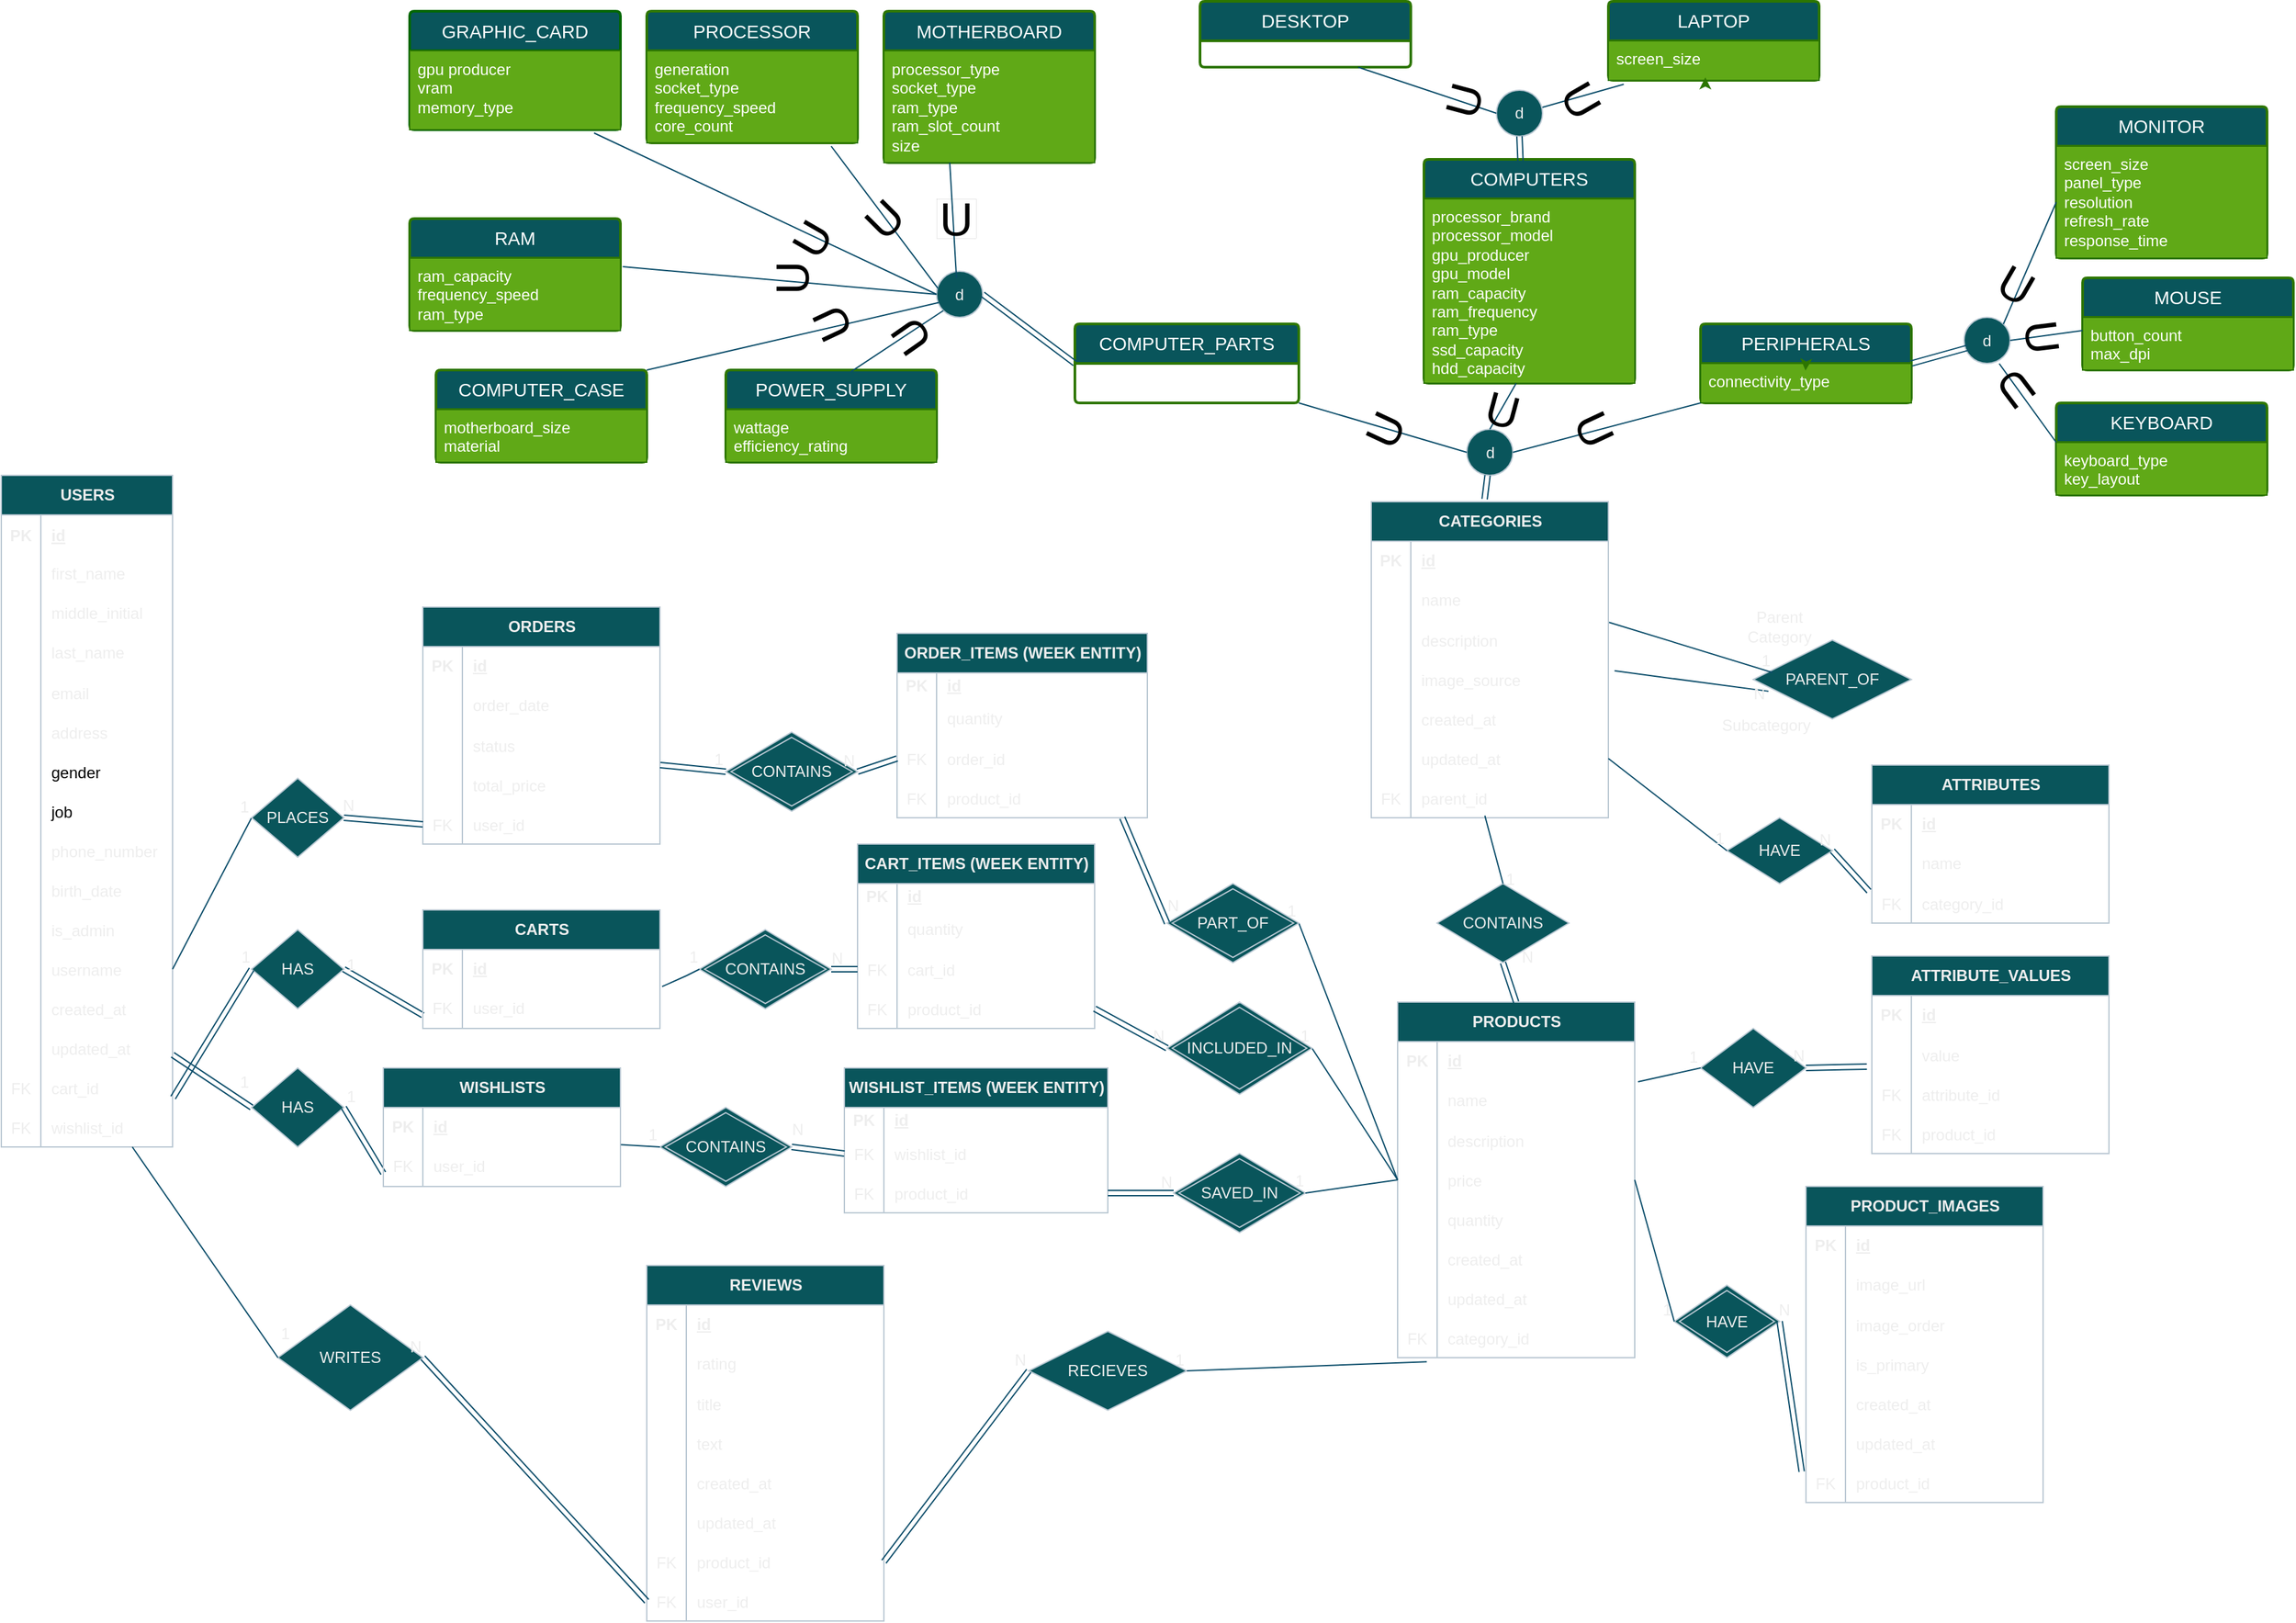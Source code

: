 <mxfile version="26.0.4">
  <diagram name="Sayfa -1" id="enzy9kZGAiI7FpsurEvg">
    <mxGraphModel dx="2206" dy="1286" grid="1" gridSize="10" guides="1" tooltips="1" connect="1" arrows="1" fold="1" page="1" pageScale="1" pageWidth="3300" pageHeight="4681" math="0" shadow="0">
      <root>
        <mxCell id="0" />
        <mxCell id="1" parent="0" />
        <mxCell id="1OkVXM3lb4R1ACt4dG86-1" value="USERS" style="shape=table;startSize=30;container=1;collapsible=1;childLayout=tableLayout;fixedRows=1;rowLines=0;fontStyle=1;align=center;resizeLast=1;html=1;labelBackgroundColor=none;fillColor=#09555B;strokeColor=#BAC8D3;fontColor=#EEEEEE;" parent="1" vertex="1">
          <mxGeometry x="450" y="370" width="130" height="510" as="geometry" />
        </mxCell>
        <mxCell id="1OkVXM3lb4R1ACt4dG86-78" value="" style="shape=tableRow;horizontal=0;startSize=0;swimlaneHead=0;swimlaneBody=0;fillColor=none;collapsible=0;dropTarget=0;points=[[0,0.5],[1,0.5]];portConstraint=eastwest;top=0;left=0;right=0;bottom=0;labelBackgroundColor=none;strokeColor=#BAC8D3;fontColor=#EEEEEE;" parent="1OkVXM3lb4R1ACt4dG86-1" vertex="1">
          <mxGeometry y="30" width="130" height="30" as="geometry" />
        </mxCell>
        <mxCell id="1OkVXM3lb4R1ACt4dG86-79" value="PK" style="shape=partialRectangle;connectable=0;fillColor=none;top=0;left=0;bottom=0;right=0;editable=1;overflow=hidden;fontStyle=1;labelBackgroundColor=none;strokeColor=#BAC8D3;fontColor=#EEEEEE;" parent="1OkVXM3lb4R1ACt4dG86-78" vertex="1">
          <mxGeometry width="30" height="30" as="geometry">
            <mxRectangle width="30" height="30" as="alternateBounds" />
          </mxGeometry>
        </mxCell>
        <mxCell id="1OkVXM3lb4R1ACt4dG86-80" value="id" style="shape=partialRectangle;connectable=0;fillColor=none;top=0;left=0;bottom=0;right=0;align=left;spacingLeft=6;overflow=hidden;fontStyle=5;labelBackgroundColor=none;strokeColor=#BAC8D3;fontColor=#EEEEEE;" parent="1OkVXM3lb4R1ACt4dG86-78" vertex="1">
          <mxGeometry x="30" width="100" height="30" as="geometry">
            <mxRectangle width="100" height="30" as="alternateBounds" />
          </mxGeometry>
        </mxCell>
        <mxCell id="1OkVXM3lb4R1ACt4dG86-5" value="" style="shape=tableRow;horizontal=0;startSize=0;swimlaneHead=0;swimlaneBody=0;fillColor=none;collapsible=0;dropTarget=0;points=[[0,0.5],[1,0.5]];portConstraint=eastwest;top=0;left=0;right=0;bottom=0;labelBackgroundColor=none;strokeColor=#BAC8D3;fontColor=#EEEEEE;" parent="1OkVXM3lb4R1ACt4dG86-1" vertex="1">
          <mxGeometry y="60" width="130" height="30" as="geometry" />
        </mxCell>
        <mxCell id="1OkVXM3lb4R1ACt4dG86-6" value="" style="shape=partialRectangle;connectable=0;fillColor=none;top=0;left=0;bottom=0;right=0;editable=1;overflow=hidden;whiteSpace=wrap;html=1;labelBackgroundColor=none;strokeColor=#BAC8D3;fontColor=#EEEEEE;" parent="1OkVXM3lb4R1ACt4dG86-5" vertex="1">
          <mxGeometry width="30" height="30" as="geometry">
            <mxRectangle width="30" height="30" as="alternateBounds" />
          </mxGeometry>
        </mxCell>
        <mxCell id="1OkVXM3lb4R1ACt4dG86-7" value="first_name" style="shape=partialRectangle;connectable=0;fillColor=none;top=0;left=0;bottom=0;right=0;align=left;spacingLeft=6;overflow=hidden;whiteSpace=wrap;html=1;labelBackgroundColor=none;strokeColor=#BAC8D3;fontColor=#EEEEEE;" parent="1OkVXM3lb4R1ACt4dG86-5" vertex="1">
          <mxGeometry x="30" width="100" height="30" as="geometry">
            <mxRectangle width="100" height="30" as="alternateBounds" />
          </mxGeometry>
        </mxCell>
        <mxCell id="1OkVXM3lb4R1ACt4dG86-8" value="" style="shape=tableRow;horizontal=0;startSize=0;swimlaneHead=0;swimlaneBody=0;fillColor=none;collapsible=0;dropTarget=0;points=[[0,0.5],[1,0.5]];portConstraint=eastwest;top=0;left=0;right=0;bottom=0;labelBackgroundColor=none;strokeColor=#BAC8D3;fontColor=#EEEEEE;" parent="1OkVXM3lb4R1ACt4dG86-1" vertex="1">
          <mxGeometry y="90" width="130" height="30" as="geometry" />
        </mxCell>
        <mxCell id="1OkVXM3lb4R1ACt4dG86-9" value="" style="shape=partialRectangle;connectable=0;fillColor=none;top=0;left=0;bottom=0;right=0;editable=1;overflow=hidden;whiteSpace=wrap;html=1;labelBackgroundColor=none;strokeColor=#BAC8D3;fontColor=#EEEEEE;" parent="1OkVXM3lb4R1ACt4dG86-8" vertex="1">
          <mxGeometry width="30" height="30" as="geometry">
            <mxRectangle width="30" height="30" as="alternateBounds" />
          </mxGeometry>
        </mxCell>
        <mxCell id="1OkVXM3lb4R1ACt4dG86-10" value="middle_initial" style="shape=partialRectangle;connectable=0;fillColor=none;top=0;left=0;bottom=0;right=0;align=left;spacingLeft=6;overflow=hidden;whiteSpace=wrap;html=1;labelBackgroundColor=none;strokeColor=#BAC8D3;fontColor=#EEEEEE;" parent="1OkVXM3lb4R1ACt4dG86-8" vertex="1">
          <mxGeometry x="30" width="100" height="30" as="geometry">
            <mxRectangle width="100" height="30" as="alternateBounds" />
          </mxGeometry>
        </mxCell>
        <mxCell id="1OkVXM3lb4R1ACt4dG86-11" value="" style="shape=tableRow;horizontal=0;startSize=0;swimlaneHead=0;swimlaneBody=0;fillColor=none;collapsible=0;dropTarget=0;points=[[0,0.5],[1,0.5]];portConstraint=eastwest;top=0;left=0;right=0;bottom=0;labelBackgroundColor=none;strokeColor=#BAC8D3;fontColor=#EEEEEE;" parent="1OkVXM3lb4R1ACt4dG86-1" vertex="1">
          <mxGeometry y="120" width="130" height="30" as="geometry" />
        </mxCell>
        <mxCell id="1OkVXM3lb4R1ACt4dG86-12" value="" style="shape=partialRectangle;connectable=0;fillColor=none;top=0;left=0;bottom=0;right=0;editable=1;overflow=hidden;whiteSpace=wrap;html=1;labelBackgroundColor=none;strokeColor=#BAC8D3;fontColor=#EEEEEE;" parent="1OkVXM3lb4R1ACt4dG86-11" vertex="1">
          <mxGeometry width="30" height="30" as="geometry">
            <mxRectangle width="30" height="30" as="alternateBounds" />
          </mxGeometry>
        </mxCell>
        <mxCell id="1OkVXM3lb4R1ACt4dG86-13" value="last_name" style="shape=partialRectangle;connectable=0;fillColor=none;top=0;left=0;bottom=0;right=0;align=left;spacingLeft=6;overflow=hidden;whiteSpace=wrap;html=1;labelBackgroundColor=none;strokeColor=#BAC8D3;fontColor=#EEEEEE;" parent="1OkVXM3lb4R1ACt4dG86-11" vertex="1">
          <mxGeometry x="30" width="100" height="30" as="geometry">
            <mxRectangle width="100" height="30" as="alternateBounds" />
          </mxGeometry>
        </mxCell>
        <mxCell id="1OkVXM3lb4R1ACt4dG86-15" value="" style="shape=tableRow;horizontal=0;startSize=0;swimlaneHead=0;swimlaneBody=0;fillColor=none;collapsible=0;dropTarget=0;points=[[0,0.5],[1,0.5]];portConstraint=eastwest;top=0;left=0;right=0;bottom=0;labelBackgroundColor=none;strokeColor=#BAC8D3;fontColor=#EEEEEE;" parent="1OkVXM3lb4R1ACt4dG86-1" vertex="1">
          <mxGeometry y="150" width="130" height="30" as="geometry" />
        </mxCell>
        <mxCell id="1OkVXM3lb4R1ACt4dG86-16" value="" style="shape=partialRectangle;connectable=0;fillColor=none;top=0;left=0;bottom=0;right=0;editable=1;overflow=hidden;labelBackgroundColor=none;strokeColor=#BAC8D3;fontColor=#EEEEEE;" parent="1OkVXM3lb4R1ACt4dG86-15" vertex="1">
          <mxGeometry width="30" height="30" as="geometry">
            <mxRectangle width="30" height="30" as="alternateBounds" />
          </mxGeometry>
        </mxCell>
        <mxCell id="1OkVXM3lb4R1ACt4dG86-17" value="email" style="shape=partialRectangle;connectable=0;fillColor=none;top=0;left=0;bottom=0;right=0;align=left;spacingLeft=6;overflow=hidden;labelBackgroundColor=none;strokeColor=#BAC8D3;fontColor=#EEEEEE;" parent="1OkVXM3lb4R1ACt4dG86-15" vertex="1">
          <mxGeometry x="30" width="100" height="30" as="geometry">
            <mxRectangle width="100" height="30" as="alternateBounds" />
          </mxGeometry>
        </mxCell>
        <mxCell id="1OkVXM3lb4R1ACt4dG86-18" value="" style="shape=tableRow;horizontal=0;startSize=0;swimlaneHead=0;swimlaneBody=0;fillColor=none;collapsible=0;dropTarget=0;points=[[0,0.5],[1,0.5]];portConstraint=eastwest;top=0;left=0;right=0;bottom=0;labelBackgroundColor=none;strokeColor=#BAC8D3;fontColor=#EEEEEE;" parent="1OkVXM3lb4R1ACt4dG86-1" vertex="1">
          <mxGeometry y="180" width="130" height="30" as="geometry" />
        </mxCell>
        <mxCell id="1OkVXM3lb4R1ACt4dG86-19" value="" style="shape=partialRectangle;connectable=0;fillColor=none;top=0;left=0;bottom=0;right=0;editable=1;overflow=hidden;labelBackgroundColor=none;strokeColor=#BAC8D3;fontColor=#EEEEEE;" parent="1OkVXM3lb4R1ACt4dG86-18" vertex="1">
          <mxGeometry width="30" height="30" as="geometry">
            <mxRectangle width="30" height="30" as="alternateBounds" />
          </mxGeometry>
        </mxCell>
        <mxCell id="1OkVXM3lb4R1ACt4dG86-20" value="address" style="shape=partialRectangle;connectable=0;fillColor=none;top=0;left=0;bottom=0;right=0;align=left;spacingLeft=6;overflow=hidden;labelBackgroundColor=none;strokeColor=#BAC8D3;fontColor=#EEEEEE;" parent="1OkVXM3lb4R1ACt4dG86-18" vertex="1">
          <mxGeometry x="30" width="100" height="30" as="geometry">
            <mxRectangle width="100" height="30" as="alternateBounds" />
          </mxGeometry>
        </mxCell>
        <mxCell id="T9-dYTISPsFvodQzdJBp-4" value="" style="shape=tableRow;horizontal=0;startSize=0;swimlaneHead=0;swimlaneBody=0;fillColor=none;collapsible=0;dropTarget=0;points=[[0,0.5],[1,0.5]];portConstraint=eastwest;top=0;left=0;right=0;bottom=0;" vertex="1" parent="1OkVXM3lb4R1ACt4dG86-1">
          <mxGeometry y="210" width="130" height="30" as="geometry" />
        </mxCell>
        <mxCell id="T9-dYTISPsFvodQzdJBp-5" value="" style="shape=partialRectangle;connectable=0;fillColor=none;top=0;left=0;bottom=0;right=0;editable=1;overflow=hidden;" vertex="1" parent="T9-dYTISPsFvodQzdJBp-4">
          <mxGeometry width="30" height="30" as="geometry">
            <mxRectangle width="30" height="30" as="alternateBounds" />
          </mxGeometry>
        </mxCell>
        <mxCell id="T9-dYTISPsFvodQzdJBp-6" value="gender" style="shape=partialRectangle;connectable=0;fillColor=none;top=0;left=0;bottom=0;right=0;align=left;spacingLeft=6;overflow=hidden;" vertex="1" parent="T9-dYTISPsFvodQzdJBp-4">
          <mxGeometry x="30" width="100" height="30" as="geometry">
            <mxRectangle width="100" height="30" as="alternateBounds" />
          </mxGeometry>
        </mxCell>
        <mxCell id="T9-dYTISPsFvodQzdJBp-1" value="" style="shape=tableRow;horizontal=0;startSize=0;swimlaneHead=0;swimlaneBody=0;fillColor=none;collapsible=0;dropTarget=0;points=[[0,0.5],[1,0.5]];portConstraint=eastwest;top=0;left=0;right=0;bottom=0;" vertex="1" parent="1OkVXM3lb4R1ACt4dG86-1">
          <mxGeometry y="240" width="130" height="30" as="geometry" />
        </mxCell>
        <mxCell id="T9-dYTISPsFvodQzdJBp-2" value="" style="shape=partialRectangle;connectable=0;fillColor=none;top=0;left=0;bottom=0;right=0;editable=1;overflow=hidden;" vertex="1" parent="T9-dYTISPsFvodQzdJBp-1">
          <mxGeometry width="30" height="30" as="geometry">
            <mxRectangle width="30" height="30" as="alternateBounds" />
          </mxGeometry>
        </mxCell>
        <mxCell id="T9-dYTISPsFvodQzdJBp-3" value="job" style="shape=partialRectangle;connectable=0;fillColor=none;top=0;left=0;bottom=0;right=0;align=left;spacingLeft=6;overflow=hidden;" vertex="1" parent="T9-dYTISPsFvodQzdJBp-1">
          <mxGeometry x="30" width="100" height="30" as="geometry">
            <mxRectangle width="100" height="30" as="alternateBounds" />
          </mxGeometry>
        </mxCell>
        <mxCell id="1OkVXM3lb4R1ACt4dG86-21" value="" style="shape=tableRow;horizontal=0;startSize=0;swimlaneHead=0;swimlaneBody=0;fillColor=none;collapsible=0;dropTarget=0;points=[[0,0.5],[1,0.5]];portConstraint=eastwest;top=0;left=0;right=0;bottom=0;labelBackgroundColor=none;strokeColor=#BAC8D3;fontColor=#EEEEEE;" parent="1OkVXM3lb4R1ACt4dG86-1" vertex="1">
          <mxGeometry y="270" width="130" height="30" as="geometry" />
        </mxCell>
        <mxCell id="1OkVXM3lb4R1ACt4dG86-22" value="" style="shape=partialRectangle;connectable=0;fillColor=none;top=0;left=0;bottom=0;right=0;editable=1;overflow=hidden;labelBackgroundColor=none;strokeColor=#BAC8D3;fontColor=#EEEEEE;" parent="1OkVXM3lb4R1ACt4dG86-21" vertex="1">
          <mxGeometry width="30" height="30" as="geometry">
            <mxRectangle width="30" height="30" as="alternateBounds" />
          </mxGeometry>
        </mxCell>
        <mxCell id="1OkVXM3lb4R1ACt4dG86-23" value="phone_number" style="shape=partialRectangle;connectable=0;fillColor=none;top=0;left=0;bottom=0;right=0;align=left;spacingLeft=6;overflow=hidden;labelBackgroundColor=none;strokeColor=#BAC8D3;fontColor=#EEEEEE;" parent="1OkVXM3lb4R1ACt4dG86-21" vertex="1">
          <mxGeometry x="30" width="100" height="30" as="geometry">
            <mxRectangle width="100" height="30" as="alternateBounds" />
          </mxGeometry>
        </mxCell>
        <mxCell id="1OkVXM3lb4R1ACt4dG86-24" value="" style="shape=tableRow;horizontal=0;startSize=0;swimlaneHead=0;swimlaneBody=0;fillColor=none;collapsible=0;dropTarget=0;points=[[0,0.5],[1,0.5]];portConstraint=eastwest;top=0;left=0;right=0;bottom=0;labelBackgroundColor=none;strokeColor=#BAC8D3;fontColor=#EEEEEE;" parent="1OkVXM3lb4R1ACt4dG86-1" vertex="1">
          <mxGeometry y="300" width="130" height="30" as="geometry" />
        </mxCell>
        <mxCell id="1OkVXM3lb4R1ACt4dG86-25" value="" style="shape=partialRectangle;connectable=0;fillColor=none;top=0;left=0;bottom=0;right=0;editable=1;overflow=hidden;labelBackgroundColor=none;strokeColor=#BAC8D3;fontColor=#EEEEEE;" parent="1OkVXM3lb4R1ACt4dG86-24" vertex="1">
          <mxGeometry width="30" height="30" as="geometry">
            <mxRectangle width="30" height="30" as="alternateBounds" />
          </mxGeometry>
        </mxCell>
        <mxCell id="1OkVXM3lb4R1ACt4dG86-26" value="birth_date" style="shape=partialRectangle;connectable=0;fillColor=none;top=0;left=0;bottom=0;right=0;align=left;spacingLeft=6;overflow=hidden;labelBackgroundColor=none;strokeColor=#BAC8D3;fontColor=#EEEEEE;" parent="1OkVXM3lb4R1ACt4dG86-24" vertex="1">
          <mxGeometry x="30" width="100" height="30" as="geometry">
            <mxRectangle width="100" height="30" as="alternateBounds" />
          </mxGeometry>
        </mxCell>
        <mxCell id="1OkVXM3lb4R1ACt4dG86-27" value="" style="shape=tableRow;horizontal=0;startSize=0;swimlaneHead=0;swimlaneBody=0;fillColor=none;collapsible=0;dropTarget=0;points=[[0,0.5],[1,0.5]];portConstraint=eastwest;top=0;left=0;right=0;bottom=0;labelBackgroundColor=none;strokeColor=#BAC8D3;fontColor=#EEEEEE;" parent="1OkVXM3lb4R1ACt4dG86-1" vertex="1">
          <mxGeometry y="330" width="130" height="30" as="geometry" />
        </mxCell>
        <mxCell id="1OkVXM3lb4R1ACt4dG86-28" value="" style="shape=partialRectangle;connectable=0;fillColor=none;top=0;left=0;bottom=0;right=0;editable=1;overflow=hidden;labelBackgroundColor=none;strokeColor=#BAC8D3;fontColor=#EEEEEE;" parent="1OkVXM3lb4R1ACt4dG86-27" vertex="1">
          <mxGeometry width="30" height="30" as="geometry">
            <mxRectangle width="30" height="30" as="alternateBounds" />
          </mxGeometry>
        </mxCell>
        <mxCell id="1OkVXM3lb4R1ACt4dG86-29" value="is_admin" style="shape=partialRectangle;connectable=0;fillColor=none;top=0;left=0;bottom=0;right=0;align=left;spacingLeft=6;overflow=hidden;labelBackgroundColor=none;strokeColor=#BAC8D3;fontColor=#EEEEEE;" parent="1OkVXM3lb4R1ACt4dG86-27" vertex="1">
          <mxGeometry x="30" width="100" height="30" as="geometry">
            <mxRectangle width="100" height="30" as="alternateBounds" />
          </mxGeometry>
        </mxCell>
        <mxCell id="1OkVXM3lb4R1ACt4dG86-34" value="" style="shape=tableRow;horizontal=0;startSize=0;swimlaneHead=0;swimlaneBody=0;fillColor=none;collapsible=0;dropTarget=0;points=[[0,0.5],[1,0.5]];portConstraint=eastwest;top=0;left=0;right=0;bottom=0;labelBackgroundColor=none;strokeColor=#BAC8D3;fontColor=#EEEEEE;" parent="1OkVXM3lb4R1ACt4dG86-1" vertex="1">
          <mxGeometry y="360" width="130" height="30" as="geometry" />
        </mxCell>
        <mxCell id="1OkVXM3lb4R1ACt4dG86-35" value="" style="shape=partialRectangle;connectable=0;fillColor=none;top=0;left=0;bottom=0;right=0;editable=1;overflow=hidden;labelBackgroundColor=none;strokeColor=#BAC8D3;fontColor=#EEEEEE;" parent="1OkVXM3lb4R1ACt4dG86-34" vertex="1">
          <mxGeometry width="30" height="30" as="geometry">
            <mxRectangle width="30" height="30" as="alternateBounds" />
          </mxGeometry>
        </mxCell>
        <mxCell id="1OkVXM3lb4R1ACt4dG86-36" value="username" style="shape=partialRectangle;connectable=0;fillColor=none;top=0;left=0;bottom=0;right=0;align=left;spacingLeft=6;overflow=hidden;labelBackgroundColor=none;strokeColor=#BAC8D3;fontColor=#EEEEEE;" parent="1OkVXM3lb4R1ACt4dG86-34" vertex="1">
          <mxGeometry x="30" width="100" height="30" as="geometry">
            <mxRectangle width="100" height="30" as="alternateBounds" />
          </mxGeometry>
        </mxCell>
        <mxCell id="1OkVXM3lb4R1ACt4dG86-37" value="" style="shape=tableRow;horizontal=0;startSize=0;swimlaneHead=0;swimlaneBody=0;fillColor=none;collapsible=0;dropTarget=0;points=[[0,0.5],[1,0.5]];portConstraint=eastwest;top=0;left=0;right=0;bottom=0;labelBackgroundColor=none;strokeColor=#BAC8D3;fontColor=#EEEEEE;" parent="1OkVXM3lb4R1ACt4dG86-1" vertex="1">
          <mxGeometry y="390" width="130" height="30" as="geometry" />
        </mxCell>
        <mxCell id="1OkVXM3lb4R1ACt4dG86-38" value="" style="shape=partialRectangle;connectable=0;fillColor=none;top=0;left=0;bottom=0;right=0;editable=1;overflow=hidden;labelBackgroundColor=none;strokeColor=#BAC8D3;fontColor=#EEEEEE;" parent="1OkVXM3lb4R1ACt4dG86-37" vertex="1">
          <mxGeometry width="30" height="30" as="geometry">
            <mxRectangle width="30" height="30" as="alternateBounds" />
          </mxGeometry>
        </mxCell>
        <mxCell id="1OkVXM3lb4R1ACt4dG86-39" value="created_at" style="shape=partialRectangle;connectable=0;fillColor=none;top=0;left=0;bottom=0;right=0;align=left;spacingLeft=6;overflow=hidden;labelBackgroundColor=none;strokeColor=#BAC8D3;fontColor=#EEEEEE;" parent="1OkVXM3lb4R1ACt4dG86-37" vertex="1">
          <mxGeometry x="30" width="100" height="30" as="geometry">
            <mxRectangle width="100" height="30" as="alternateBounds" />
          </mxGeometry>
        </mxCell>
        <mxCell id="1OkVXM3lb4R1ACt4dG86-40" value="" style="shape=tableRow;horizontal=0;startSize=0;swimlaneHead=0;swimlaneBody=0;fillColor=none;collapsible=0;dropTarget=0;points=[[0,0.5],[1,0.5]];portConstraint=eastwest;top=0;left=0;right=0;bottom=0;labelBackgroundColor=none;strokeColor=#BAC8D3;fontColor=#EEEEEE;" parent="1OkVXM3lb4R1ACt4dG86-1" vertex="1">
          <mxGeometry y="420" width="130" height="30" as="geometry" />
        </mxCell>
        <mxCell id="1OkVXM3lb4R1ACt4dG86-41" value="" style="shape=partialRectangle;connectable=0;fillColor=none;top=0;left=0;bottom=0;right=0;editable=1;overflow=hidden;labelBackgroundColor=none;strokeColor=#BAC8D3;fontColor=#EEEEEE;" parent="1OkVXM3lb4R1ACt4dG86-40" vertex="1">
          <mxGeometry width="30" height="30" as="geometry">
            <mxRectangle width="30" height="30" as="alternateBounds" />
          </mxGeometry>
        </mxCell>
        <mxCell id="1OkVXM3lb4R1ACt4dG86-42" value="updated_at" style="shape=partialRectangle;connectable=0;fillColor=none;top=0;left=0;bottom=0;right=0;align=left;spacingLeft=6;overflow=hidden;labelBackgroundColor=none;strokeColor=#BAC8D3;fontColor=#EEEEEE;" parent="1OkVXM3lb4R1ACt4dG86-40" vertex="1">
          <mxGeometry x="30" width="100" height="30" as="geometry">
            <mxRectangle width="100" height="30" as="alternateBounds" />
          </mxGeometry>
        </mxCell>
        <mxCell id="1OkVXM3lb4R1ACt4dG86-43" value="" style="shape=tableRow;horizontal=0;startSize=0;swimlaneHead=0;swimlaneBody=0;fillColor=none;collapsible=0;dropTarget=0;points=[[0,0.5],[1,0.5]];portConstraint=eastwest;top=0;left=0;right=0;bottom=0;labelBackgroundColor=none;strokeColor=#BAC8D3;fontColor=#EEEEEE;" parent="1OkVXM3lb4R1ACt4dG86-1" vertex="1">
          <mxGeometry y="450" width="130" height="30" as="geometry" />
        </mxCell>
        <mxCell id="1OkVXM3lb4R1ACt4dG86-44" value="FK" style="shape=partialRectangle;connectable=0;fillColor=none;top=0;left=0;bottom=0;right=0;editable=1;overflow=hidden;labelBackgroundColor=none;strokeColor=#BAC8D3;fontColor=#EEEEEE;" parent="1OkVXM3lb4R1ACt4dG86-43" vertex="1">
          <mxGeometry width="30" height="30" as="geometry">
            <mxRectangle width="30" height="30" as="alternateBounds" />
          </mxGeometry>
        </mxCell>
        <mxCell id="1OkVXM3lb4R1ACt4dG86-45" value="cart_id" style="shape=partialRectangle;connectable=0;fillColor=none;top=0;left=0;bottom=0;right=0;align=left;spacingLeft=6;overflow=hidden;labelBackgroundColor=none;strokeColor=#BAC8D3;fontColor=#EEEEEE;" parent="1OkVXM3lb4R1ACt4dG86-43" vertex="1">
          <mxGeometry x="30" width="100" height="30" as="geometry">
            <mxRectangle width="100" height="30" as="alternateBounds" />
          </mxGeometry>
        </mxCell>
        <mxCell id="1OkVXM3lb4R1ACt4dG86-46" value="" style="shape=tableRow;horizontal=0;startSize=0;swimlaneHead=0;swimlaneBody=0;fillColor=none;collapsible=0;dropTarget=0;points=[[0,0.5],[1,0.5]];portConstraint=eastwest;top=0;left=0;right=0;bottom=0;labelBackgroundColor=none;strokeColor=#BAC8D3;fontColor=#EEEEEE;" parent="1OkVXM3lb4R1ACt4dG86-1" vertex="1">
          <mxGeometry y="480" width="130" height="30" as="geometry" />
        </mxCell>
        <mxCell id="1OkVXM3lb4R1ACt4dG86-47" value="FK" style="shape=partialRectangle;connectable=0;fillColor=none;top=0;left=0;bottom=0;right=0;editable=1;overflow=hidden;labelBackgroundColor=none;strokeColor=#BAC8D3;fontColor=#EEEEEE;" parent="1OkVXM3lb4R1ACt4dG86-46" vertex="1">
          <mxGeometry width="30" height="30" as="geometry">
            <mxRectangle width="30" height="30" as="alternateBounds" />
          </mxGeometry>
        </mxCell>
        <mxCell id="1OkVXM3lb4R1ACt4dG86-48" value="wishlist_id" style="shape=partialRectangle;connectable=0;fillColor=none;top=0;left=0;bottom=0;right=0;align=left;spacingLeft=6;overflow=hidden;labelBackgroundColor=none;strokeColor=#BAC8D3;fontColor=#EEEEEE;" parent="1OkVXM3lb4R1ACt4dG86-46" vertex="1">
          <mxGeometry x="30" width="100" height="30" as="geometry">
            <mxRectangle width="100" height="30" as="alternateBounds" />
          </mxGeometry>
        </mxCell>
        <mxCell id="1OkVXM3lb4R1ACt4dG86-52" value="HAS" style="shape=rhombus;perimeter=rhombusPerimeter;whiteSpace=wrap;html=1;align=center;labelBackgroundColor=none;fillColor=#09555B;strokeColor=#BAC8D3;fontColor=#EEEEEE;" parent="1" vertex="1">
          <mxGeometry x="640" y="715" width="70" height="60" as="geometry" />
        </mxCell>
        <mxCell id="1OkVXM3lb4R1ACt4dG86-56" value="" style="shape=link;html=1;rounded=0;exitX=1.003;exitY=0.752;exitDx=0;exitDy=0;exitPerimeter=0;entryX=0;entryY=0.5;entryDx=0;entryDy=0;labelBackgroundColor=none;strokeColor=#0B4D6A;fontColor=default;" parent="1" source="1OkVXM3lb4R1ACt4dG86-43" target="1OkVXM3lb4R1ACt4dG86-52" edge="1">
          <mxGeometry relative="1" as="geometry">
            <mxPoint x="780" y="680" as="sourcePoint" />
            <mxPoint x="940" y="680" as="targetPoint" />
          </mxGeometry>
        </mxCell>
        <mxCell id="1OkVXM3lb4R1ACt4dG86-58" value="1" style="resizable=0;html=1;whiteSpace=wrap;align=right;verticalAlign=bottom;labelBackgroundColor=none;fillColor=#09555B;strokeColor=#BAC8D3;fontColor=#EEEEEE;" parent="1OkVXM3lb4R1ACt4dG86-56" connectable="0" vertex="1">
          <mxGeometry x="1" relative="1" as="geometry" />
        </mxCell>
        <mxCell id="1OkVXM3lb4R1ACt4dG86-59" value="" style="shape=link;html=1;rounded=0;exitX=1;exitY=0.5;exitDx=0;exitDy=0;labelBackgroundColor=none;strokeColor=#0B4D6A;fontColor=default;" parent="1" source="1OkVXM3lb4R1ACt4dG86-52" edge="1">
          <mxGeometry relative="1" as="geometry">
            <mxPoint x="780" y="680" as="sourcePoint" />
            <mxPoint x="770" y="780" as="targetPoint" />
          </mxGeometry>
        </mxCell>
        <mxCell id="1OkVXM3lb4R1ACt4dG86-60" value="" style="resizable=0;html=1;whiteSpace=wrap;align=left;verticalAlign=bottom;labelBackgroundColor=none;fillColor=#09555B;strokeColor=#BAC8D3;fontColor=#EEEEEE;" parent="1OkVXM3lb4R1ACt4dG86-59" connectable="0" vertex="1">
          <mxGeometry x="-1" relative="1" as="geometry" />
        </mxCell>
        <mxCell id="1OkVXM3lb4R1ACt4dG86-61" value="1" style="resizable=0;html=1;whiteSpace=wrap;align=right;verticalAlign=bottom;labelBackgroundColor=none;fillColor=#09555B;strokeColor=#BAC8D3;fontColor=#EEEEEE;" parent="1OkVXM3lb4R1ACt4dG86-59" connectable="0" vertex="1">
          <mxGeometry x="1" relative="1" as="geometry">
            <mxPoint x="-50" y="-30" as="offset" />
          </mxGeometry>
        </mxCell>
        <mxCell id="1OkVXM3lb4R1ACt4dG86-62" value="CARTS" style="shape=table;startSize=30;container=1;collapsible=1;childLayout=tableLayout;fixedRows=1;rowLines=0;fontStyle=1;align=center;resizeLast=1;html=1;labelBackgroundColor=none;fillColor=#09555B;strokeColor=#BAC8D3;fontColor=#EEEEEE;" parent="1" vertex="1">
          <mxGeometry x="770" y="700" width="180" height="90" as="geometry" />
        </mxCell>
        <mxCell id="1OkVXM3lb4R1ACt4dG86-66" value="" style="shape=tableRow;horizontal=0;startSize=0;swimlaneHead=0;swimlaneBody=0;fillColor=none;collapsible=0;dropTarget=0;points=[[0,0.5],[1,0.5]];portConstraint=eastwest;top=0;left=0;right=0;bottom=0;labelBackgroundColor=none;strokeColor=#BAC8D3;fontColor=#EEEEEE;" parent="1OkVXM3lb4R1ACt4dG86-62" vertex="1">
          <mxGeometry y="30" width="180" height="30" as="geometry" />
        </mxCell>
        <mxCell id="1OkVXM3lb4R1ACt4dG86-67" value="PK" style="shape=partialRectangle;connectable=0;fillColor=none;top=0;left=0;bottom=0;right=0;editable=1;overflow=hidden;whiteSpace=wrap;html=1;fontStyle=1;labelBackgroundColor=none;strokeColor=#BAC8D3;fontColor=#EEEEEE;" parent="1OkVXM3lb4R1ACt4dG86-66" vertex="1">
          <mxGeometry width="30" height="30" as="geometry">
            <mxRectangle width="30" height="30" as="alternateBounds" />
          </mxGeometry>
        </mxCell>
        <mxCell id="1OkVXM3lb4R1ACt4dG86-68" value="id" style="shape=partialRectangle;connectable=0;fillColor=none;top=0;left=0;bottom=0;right=0;align=left;spacingLeft=6;overflow=hidden;whiteSpace=wrap;html=1;fontStyle=5;labelBackgroundColor=none;strokeColor=#BAC8D3;fontColor=#EEEEEE;" parent="1OkVXM3lb4R1ACt4dG86-66" vertex="1">
          <mxGeometry x="30" width="150" height="30" as="geometry">
            <mxRectangle width="150" height="30" as="alternateBounds" />
          </mxGeometry>
        </mxCell>
        <mxCell id="1OkVXM3lb4R1ACt4dG86-69" value="" style="shape=tableRow;horizontal=0;startSize=0;swimlaneHead=0;swimlaneBody=0;fillColor=none;collapsible=0;dropTarget=0;points=[[0,0.5],[1,0.5]];portConstraint=eastwest;top=0;left=0;right=0;bottom=0;labelBackgroundColor=none;strokeColor=#BAC8D3;fontColor=#EEEEEE;" parent="1OkVXM3lb4R1ACt4dG86-62" vertex="1">
          <mxGeometry y="60" width="180" height="30" as="geometry" />
        </mxCell>
        <mxCell id="1OkVXM3lb4R1ACt4dG86-70" value="FK" style="shape=partialRectangle;connectable=0;fillColor=none;top=0;left=0;bottom=0;right=0;editable=1;overflow=hidden;whiteSpace=wrap;html=1;labelBackgroundColor=none;strokeColor=#BAC8D3;fontColor=#EEEEEE;" parent="1OkVXM3lb4R1ACt4dG86-69" vertex="1">
          <mxGeometry width="30" height="30" as="geometry">
            <mxRectangle width="30" height="30" as="alternateBounds" />
          </mxGeometry>
        </mxCell>
        <mxCell id="1OkVXM3lb4R1ACt4dG86-71" value="user_id" style="shape=partialRectangle;connectable=0;fillColor=none;top=0;left=0;bottom=0;right=0;align=left;spacingLeft=6;overflow=hidden;whiteSpace=wrap;html=1;labelBackgroundColor=none;strokeColor=#BAC8D3;fontColor=#EEEEEE;" parent="1OkVXM3lb4R1ACt4dG86-69" vertex="1">
          <mxGeometry x="30" width="150" height="30" as="geometry">
            <mxRectangle width="150" height="30" as="alternateBounds" />
          </mxGeometry>
        </mxCell>
        <mxCell id="1OkVXM3lb4R1ACt4dG86-81" value="HAS" style="shape=rhombus;perimeter=rhombusPerimeter;whiteSpace=wrap;html=1;align=center;labelBackgroundColor=none;fillColor=#09555B;strokeColor=#BAC8D3;fontColor=#EEEEEE;" parent="1" vertex="1">
          <mxGeometry x="640" y="820" width="70" height="60" as="geometry" />
        </mxCell>
        <mxCell id="1OkVXM3lb4R1ACt4dG86-83" value="" style="shape=link;html=1;rounded=0;exitX=1;exitY=0.5;exitDx=0;exitDy=0;labelBackgroundColor=none;strokeColor=#0B4D6A;fontColor=default;" parent="1" source="1OkVXM3lb4R1ACt4dG86-81" edge="1">
          <mxGeometry relative="1" as="geometry">
            <mxPoint x="750" y="800" as="sourcePoint" />
            <mxPoint x="740" y="900" as="targetPoint" />
          </mxGeometry>
        </mxCell>
        <mxCell id="1OkVXM3lb4R1ACt4dG86-84" value="" style="resizable=0;html=1;whiteSpace=wrap;align=left;verticalAlign=bottom;labelBackgroundColor=none;fillColor=#09555B;strokeColor=#BAC8D3;fontColor=#EEEEEE;" parent="1OkVXM3lb4R1ACt4dG86-83" connectable="0" vertex="1">
          <mxGeometry x="-1" relative="1" as="geometry" />
        </mxCell>
        <mxCell id="1OkVXM3lb4R1ACt4dG86-85" value="1" style="resizable=0;html=1;whiteSpace=wrap;align=right;verticalAlign=bottom;labelBackgroundColor=none;fillColor=#09555B;strokeColor=#BAC8D3;fontColor=#EEEEEE;" parent="1OkVXM3lb4R1ACt4dG86-83" connectable="0" vertex="1">
          <mxGeometry x="1" relative="1" as="geometry">
            <mxPoint x="-20" y="-50" as="offset" />
          </mxGeometry>
        </mxCell>
        <mxCell id="1OkVXM3lb4R1ACt4dG86-86" value="WISHLISTS" style="shape=table;startSize=30;container=1;collapsible=1;childLayout=tableLayout;fixedRows=1;rowLines=0;fontStyle=1;align=center;resizeLast=1;html=1;labelBackgroundColor=none;fillColor=#09555B;strokeColor=#BAC8D3;fontColor=#EEEEEE;" parent="1" vertex="1">
          <mxGeometry x="740" y="820" width="180" height="90" as="geometry" />
        </mxCell>
        <mxCell id="1OkVXM3lb4R1ACt4dG86-87" value="" style="shape=tableRow;horizontal=0;startSize=0;swimlaneHead=0;swimlaneBody=0;fillColor=none;collapsible=0;dropTarget=0;points=[[0,0.5],[1,0.5]];portConstraint=eastwest;top=0;left=0;right=0;bottom=0;labelBackgroundColor=none;strokeColor=#BAC8D3;fontColor=#EEEEEE;" parent="1OkVXM3lb4R1ACt4dG86-86" vertex="1">
          <mxGeometry y="30" width="180" height="30" as="geometry" />
        </mxCell>
        <mxCell id="1OkVXM3lb4R1ACt4dG86-88" value="PK" style="shape=partialRectangle;connectable=0;fillColor=none;top=0;left=0;bottom=0;right=0;editable=1;overflow=hidden;whiteSpace=wrap;html=1;fontStyle=1;labelBackgroundColor=none;strokeColor=#BAC8D3;fontColor=#EEEEEE;" parent="1OkVXM3lb4R1ACt4dG86-87" vertex="1">
          <mxGeometry width="30" height="30" as="geometry">
            <mxRectangle width="30" height="30" as="alternateBounds" />
          </mxGeometry>
        </mxCell>
        <mxCell id="1OkVXM3lb4R1ACt4dG86-89" value="id" style="shape=partialRectangle;connectable=0;fillColor=none;top=0;left=0;bottom=0;right=0;align=left;spacingLeft=6;overflow=hidden;whiteSpace=wrap;html=1;fontStyle=5;labelBackgroundColor=none;strokeColor=#BAC8D3;fontColor=#EEEEEE;" parent="1OkVXM3lb4R1ACt4dG86-87" vertex="1">
          <mxGeometry x="30" width="150" height="30" as="geometry">
            <mxRectangle width="150" height="30" as="alternateBounds" />
          </mxGeometry>
        </mxCell>
        <mxCell id="1OkVXM3lb4R1ACt4dG86-90" value="" style="shape=tableRow;horizontal=0;startSize=0;swimlaneHead=0;swimlaneBody=0;fillColor=none;collapsible=0;dropTarget=0;points=[[0,0.5],[1,0.5]];portConstraint=eastwest;top=0;left=0;right=0;bottom=0;labelBackgroundColor=none;strokeColor=#BAC8D3;fontColor=#EEEEEE;" parent="1OkVXM3lb4R1ACt4dG86-86" vertex="1">
          <mxGeometry y="60" width="180" height="30" as="geometry" />
        </mxCell>
        <mxCell id="1OkVXM3lb4R1ACt4dG86-91" value="FK" style="shape=partialRectangle;connectable=0;fillColor=none;top=0;left=0;bottom=0;right=0;editable=1;overflow=hidden;whiteSpace=wrap;html=1;labelBackgroundColor=none;strokeColor=#BAC8D3;fontColor=#EEEEEE;" parent="1OkVXM3lb4R1ACt4dG86-90" vertex="1">
          <mxGeometry width="30" height="30" as="geometry">
            <mxRectangle width="30" height="30" as="alternateBounds" />
          </mxGeometry>
        </mxCell>
        <mxCell id="1OkVXM3lb4R1ACt4dG86-92" value="user_id" style="shape=partialRectangle;connectable=0;fillColor=none;top=0;left=0;bottom=0;right=0;align=left;spacingLeft=6;overflow=hidden;whiteSpace=wrap;html=1;labelBackgroundColor=none;strokeColor=#BAC8D3;fontColor=#EEEEEE;" parent="1OkVXM3lb4R1ACt4dG86-90" vertex="1">
          <mxGeometry x="30" width="150" height="30" as="geometry">
            <mxRectangle width="150" height="30" as="alternateBounds" />
          </mxGeometry>
        </mxCell>
        <mxCell id="1OkVXM3lb4R1ACt4dG86-93" value="" style="shape=link;html=1;rounded=0;exitX=1.003;exitY=0.752;exitDx=0;exitDy=0;exitPerimeter=0;entryX=0;entryY=0.5;entryDx=0;entryDy=0;labelBackgroundColor=none;strokeColor=#0B4D6A;fontColor=default;" parent="1" target="1OkVXM3lb4R1ACt4dG86-81" edge="1">
          <mxGeometry relative="1" as="geometry">
            <mxPoint x="580" y="810" as="sourcePoint" />
            <mxPoint x="640" y="807" as="targetPoint" />
          </mxGeometry>
        </mxCell>
        <mxCell id="1OkVXM3lb4R1ACt4dG86-94" value="1" style="resizable=0;html=1;whiteSpace=wrap;align=right;verticalAlign=bottom;labelBackgroundColor=none;fillColor=#09555B;strokeColor=#BAC8D3;fontColor=#EEEEEE;" parent="1OkVXM3lb4R1ACt4dG86-93" connectable="0" vertex="1">
          <mxGeometry x="1" relative="1" as="geometry">
            <mxPoint y="-10" as="offset" />
          </mxGeometry>
        </mxCell>
        <mxCell id="1OkVXM3lb4R1ACt4dG86-95" value="CART_ITEMS (WEEK ENTITY)" style="shape=table;startSize=30;container=1;collapsible=1;childLayout=tableLayout;fixedRows=1;rowLines=0;fontStyle=1;align=center;resizeLast=1;html=1;labelBackgroundColor=none;fillColor=#09555B;strokeColor=#BAC8D3;fontColor=#EEEEEE;" parent="1" vertex="1">
          <mxGeometry x="1100" y="650" width="180" height="140" as="geometry" />
        </mxCell>
        <mxCell id="1OkVXM3lb4R1ACt4dG86-96" value="" style="shape=tableRow;horizontal=0;startSize=0;swimlaneHead=0;swimlaneBody=0;fillColor=none;collapsible=0;dropTarget=0;points=[[0,0.5],[1,0.5]];portConstraint=eastwest;top=0;left=0;right=0;bottom=0;labelBackgroundColor=none;strokeColor=#BAC8D3;fontColor=#EEEEEE;" parent="1OkVXM3lb4R1ACt4dG86-95" vertex="1">
          <mxGeometry y="30" width="180" height="20" as="geometry" />
        </mxCell>
        <mxCell id="1OkVXM3lb4R1ACt4dG86-97" value="PK" style="shape=partialRectangle;connectable=0;fillColor=none;top=0;left=0;bottom=0;right=0;editable=1;overflow=hidden;whiteSpace=wrap;html=1;fontStyle=1;labelBackgroundColor=none;strokeColor=#BAC8D3;fontColor=#EEEEEE;" parent="1OkVXM3lb4R1ACt4dG86-96" vertex="1">
          <mxGeometry width="30" height="20" as="geometry">
            <mxRectangle width="30" height="20" as="alternateBounds" />
          </mxGeometry>
        </mxCell>
        <mxCell id="1OkVXM3lb4R1ACt4dG86-98" value="id" style="shape=partialRectangle;connectable=0;fillColor=none;top=0;left=0;bottom=0;right=0;align=left;spacingLeft=6;overflow=hidden;whiteSpace=wrap;html=1;fontStyle=5;labelBackgroundColor=none;strokeColor=#BAC8D3;fontColor=#EEEEEE;" parent="1OkVXM3lb4R1ACt4dG86-96" vertex="1">
          <mxGeometry x="30" width="150" height="20" as="geometry">
            <mxRectangle width="150" height="20" as="alternateBounds" />
          </mxGeometry>
        </mxCell>
        <mxCell id="1OkVXM3lb4R1ACt4dG86-99" value="" style="shape=tableRow;horizontal=0;startSize=0;swimlaneHead=0;swimlaneBody=0;fillColor=none;collapsible=0;dropTarget=0;points=[[0,0.5],[1,0.5]];portConstraint=eastwest;top=0;left=0;right=0;bottom=0;labelBackgroundColor=none;strokeColor=#BAC8D3;fontColor=#EEEEEE;" parent="1OkVXM3lb4R1ACt4dG86-95" vertex="1">
          <mxGeometry y="50" width="180" height="30" as="geometry" />
        </mxCell>
        <mxCell id="1OkVXM3lb4R1ACt4dG86-100" value="" style="shape=partialRectangle;connectable=0;fillColor=none;top=0;left=0;bottom=0;right=0;editable=1;overflow=hidden;whiteSpace=wrap;html=1;labelBackgroundColor=none;strokeColor=#BAC8D3;fontColor=#EEEEEE;" parent="1OkVXM3lb4R1ACt4dG86-99" vertex="1">
          <mxGeometry width="30" height="30" as="geometry">
            <mxRectangle width="30" height="30" as="alternateBounds" />
          </mxGeometry>
        </mxCell>
        <mxCell id="1OkVXM3lb4R1ACt4dG86-101" value="quantity" style="shape=partialRectangle;connectable=0;fillColor=none;top=0;left=0;bottom=0;right=0;align=left;spacingLeft=6;overflow=hidden;whiteSpace=wrap;html=1;labelBackgroundColor=none;strokeColor=#BAC8D3;fontColor=#EEEEEE;" parent="1OkVXM3lb4R1ACt4dG86-99" vertex="1">
          <mxGeometry x="30" width="150" height="30" as="geometry">
            <mxRectangle width="150" height="30" as="alternateBounds" />
          </mxGeometry>
        </mxCell>
        <mxCell id="1OkVXM3lb4R1ACt4dG86-102" value="" style="shape=tableRow;horizontal=0;startSize=0;swimlaneHead=0;swimlaneBody=0;fillColor=none;collapsible=0;dropTarget=0;points=[[0,0.5],[1,0.5]];portConstraint=eastwest;top=0;left=0;right=0;bottom=0;labelBackgroundColor=none;strokeColor=#BAC8D3;fontColor=#EEEEEE;" parent="1OkVXM3lb4R1ACt4dG86-95" vertex="1">
          <mxGeometry y="80" width="180" height="30" as="geometry" />
        </mxCell>
        <mxCell id="1OkVXM3lb4R1ACt4dG86-103" value="FK" style="shape=partialRectangle;connectable=0;fillColor=none;top=0;left=0;bottom=0;right=0;editable=1;overflow=hidden;labelBackgroundColor=none;strokeColor=#BAC8D3;fontColor=#EEEEEE;" parent="1OkVXM3lb4R1ACt4dG86-102" vertex="1">
          <mxGeometry width="30" height="30" as="geometry">
            <mxRectangle width="30" height="30" as="alternateBounds" />
          </mxGeometry>
        </mxCell>
        <mxCell id="1OkVXM3lb4R1ACt4dG86-104" value="cart_id" style="shape=partialRectangle;connectable=0;fillColor=none;top=0;left=0;bottom=0;right=0;align=left;spacingLeft=6;overflow=hidden;labelBackgroundColor=none;strokeColor=#BAC8D3;fontColor=#EEEEEE;" parent="1OkVXM3lb4R1ACt4dG86-102" vertex="1">
          <mxGeometry x="30" width="150" height="30" as="geometry">
            <mxRectangle width="150" height="30" as="alternateBounds" />
          </mxGeometry>
        </mxCell>
        <mxCell id="1OkVXM3lb4R1ACt4dG86-105" value="" style="shape=tableRow;horizontal=0;startSize=0;swimlaneHead=0;swimlaneBody=0;fillColor=none;collapsible=0;dropTarget=0;points=[[0,0.5],[1,0.5]];portConstraint=eastwest;top=0;left=0;right=0;bottom=0;labelBackgroundColor=none;strokeColor=#BAC8D3;fontColor=#EEEEEE;" parent="1OkVXM3lb4R1ACt4dG86-95" vertex="1">
          <mxGeometry y="110" width="180" height="30" as="geometry" />
        </mxCell>
        <mxCell id="1OkVXM3lb4R1ACt4dG86-106" value="FK" style="shape=partialRectangle;connectable=0;fillColor=none;top=0;left=0;bottom=0;right=0;editable=1;overflow=hidden;labelBackgroundColor=none;strokeColor=#BAC8D3;fontColor=#EEEEEE;" parent="1OkVXM3lb4R1ACt4dG86-105" vertex="1">
          <mxGeometry width="30" height="30" as="geometry">
            <mxRectangle width="30" height="30" as="alternateBounds" />
          </mxGeometry>
        </mxCell>
        <mxCell id="1OkVXM3lb4R1ACt4dG86-107" value="product_id" style="shape=partialRectangle;connectable=0;fillColor=none;top=0;left=0;bottom=0;right=0;align=left;spacingLeft=6;overflow=hidden;labelBackgroundColor=none;strokeColor=#BAC8D3;fontColor=#EEEEEE;" parent="1OkVXM3lb4R1ACt4dG86-105" vertex="1">
          <mxGeometry x="30" width="150" height="30" as="geometry">
            <mxRectangle width="150" height="30" as="alternateBounds" />
          </mxGeometry>
        </mxCell>
        <mxCell id="1OkVXM3lb4R1ACt4dG86-109" value="CONTAINS" style="shape=rhombus;double=1;perimeter=rhombusPerimeter;whiteSpace=wrap;html=1;align=center;labelBackgroundColor=none;fillColor=#09555B;strokeColor=#BAC8D3;fontColor=#EEEEEE;" parent="1" vertex="1">
          <mxGeometry x="980" y="715" width="100" height="60" as="geometry" />
        </mxCell>
        <mxCell id="1OkVXM3lb4R1ACt4dG86-110" value="" style="endArrow=none;html=1;rounded=0;entryX=0;entryY=0.5;entryDx=0;entryDy=0;exitX=1.009;exitY=0.941;exitDx=0;exitDy=0;exitPerimeter=0;labelBackgroundColor=none;strokeColor=#0B4D6A;fontColor=default;" parent="1" source="1OkVXM3lb4R1ACt4dG86-66" target="1OkVXM3lb4R1ACt4dG86-109" edge="1">
          <mxGeometry relative="1" as="geometry">
            <mxPoint x="890" y="700" as="sourcePoint" />
            <mxPoint x="1050" y="700" as="targetPoint" />
            <Array as="points">
              <mxPoint x="970" y="750" />
            </Array>
          </mxGeometry>
        </mxCell>
        <mxCell id="1OkVXM3lb4R1ACt4dG86-111" value="1" style="resizable=0;html=1;whiteSpace=wrap;align=right;verticalAlign=bottom;labelBackgroundColor=none;fillColor=#09555B;strokeColor=#BAC8D3;fontColor=#EEEEEE;" parent="1OkVXM3lb4R1ACt4dG86-110" connectable="0" vertex="1">
          <mxGeometry x="1" relative="1" as="geometry" />
        </mxCell>
        <mxCell id="1OkVXM3lb4R1ACt4dG86-114" value="WISHLIST_ITEMS (WEEK ENTITY)" style="shape=table;startSize=30;container=1;collapsible=1;childLayout=tableLayout;fixedRows=1;rowLines=0;fontStyle=1;align=center;resizeLast=1;html=1;labelBackgroundColor=none;fillColor=#09555B;strokeColor=#BAC8D3;fontColor=#EEEEEE;" parent="1" vertex="1">
          <mxGeometry x="1090" y="820" width="200" height="110" as="geometry">
            <mxRectangle x="980" y="520" width="140" height="30" as="alternateBounds" />
          </mxGeometry>
        </mxCell>
        <mxCell id="1OkVXM3lb4R1ACt4dG86-115" value="" style="shape=tableRow;horizontal=0;startSize=0;swimlaneHead=0;swimlaneBody=0;fillColor=none;collapsible=0;dropTarget=0;points=[[0,0.5],[1,0.5]];portConstraint=eastwest;top=0;left=0;right=0;bottom=0;labelBackgroundColor=none;strokeColor=#BAC8D3;fontColor=#EEEEEE;" parent="1OkVXM3lb4R1ACt4dG86-114" vertex="1">
          <mxGeometry y="30" width="200" height="20" as="geometry" />
        </mxCell>
        <mxCell id="1OkVXM3lb4R1ACt4dG86-116" value="PK" style="shape=partialRectangle;connectable=0;fillColor=none;top=0;left=0;bottom=0;right=0;editable=1;overflow=hidden;whiteSpace=wrap;html=1;fontStyle=1;labelBackgroundColor=none;strokeColor=#BAC8D3;fontColor=#EEEEEE;" parent="1OkVXM3lb4R1ACt4dG86-115" vertex="1">
          <mxGeometry width="30" height="20" as="geometry">
            <mxRectangle width="30" height="20" as="alternateBounds" />
          </mxGeometry>
        </mxCell>
        <mxCell id="1OkVXM3lb4R1ACt4dG86-117" value="id" style="shape=partialRectangle;connectable=0;fillColor=none;top=0;left=0;bottom=0;right=0;align=left;spacingLeft=6;overflow=hidden;whiteSpace=wrap;html=1;fontStyle=5;labelBackgroundColor=none;strokeColor=#BAC8D3;fontColor=#EEEEEE;" parent="1OkVXM3lb4R1ACt4dG86-115" vertex="1">
          <mxGeometry x="30" width="170" height="20" as="geometry">
            <mxRectangle width="170" height="20" as="alternateBounds" />
          </mxGeometry>
        </mxCell>
        <mxCell id="1OkVXM3lb4R1ACt4dG86-121" value="" style="shape=tableRow;horizontal=0;startSize=0;swimlaneHead=0;swimlaneBody=0;fillColor=none;collapsible=0;dropTarget=0;points=[[0,0.5],[1,0.5]];portConstraint=eastwest;top=0;left=0;right=0;bottom=0;labelBackgroundColor=none;strokeColor=#BAC8D3;fontColor=#EEEEEE;" parent="1OkVXM3lb4R1ACt4dG86-114" vertex="1">
          <mxGeometry y="50" width="200" height="30" as="geometry" />
        </mxCell>
        <mxCell id="1OkVXM3lb4R1ACt4dG86-122" value="FK" style="shape=partialRectangle;connectable=0;fillColor=none;top=0;left=0;bottom=0;right=0;editable=1;overflow=hidden;labelBackgroundColor=none;strokeColor=#BAC8D3;fontColor=#EEEEEE;" parent="1OkVXM3lb4R1ACt4dG86-121" vertex="1">
          <mxGeometry width="30" height="30" as="geometry">
            <mxRectangle width="30" height="30" as="alternateBounds" />
          </mxGeometry>
        </mxCell>
        <mxCell id="1OkVXM3lb4R1ACt4dG86-123" value="wishlist_id" style="shape=partialRectangle;connectable=0;fillColor=none;top=0;left=0;bottom=0;right=0;align=left;spacingLeft=6;overflow=hidden;labelBackgroundColor=none;strokeColor=#BAC8D3;fontColor=#EEEEEE;" parent="1OkVXM3lb4R1ACt4dG86-121" vertex="1">
          <mxGeometry x="30" width="170" height="30" as="geometry">
            <mxRectangle width="170" height="30" as="alternateBounds" />
          </mxGeometry>
        </mxCell>
        <mxCell id="1OkVXM3lb4R1ACt4dG86-124" value="" style="shape=tableRow;horizontal=0;startSize=0;swimlaneHead=0;swimlaneBody=0;fillColor=none;collapsible=0;dropTarget=0;points=[[0,0.5],[1,0.5]];portConstraint=eastwest;top=0;left=0;right=0;bottom=0;labelBackgroundColor=none;strokeColor=#BAC8D3;fontColor=#EEEEEE;" parent="1OkVXM3lb4R1ACt4dG86-114" vertex="1">
          <mxGeometry y="80" width="200" height="30" as="geometry" />
        </mxCell>
        <mxCell id="1OkVXM3lb4R1ACt4dG86-125" value="FK" style="shape=partialRectangle;connectable=0;fillColor=none;top=0;left=0;bottom=0;right=0;editable=1;overflow=hidden;labelBackgroundColor=none;strokeColor=#BAC8D3;fontColor=#EEEEEE;" parent="1OkVXM3lb4R1ACt4dG86-124" vertex="1">
          <mxGeometry width="30" height="30" as="geometry">
            <mxRectangle width="30" height="30" as="alternateBounds" />
          </mxGeometry>
        </mxCell>
        <mxCell id="1OkVXM3lb4R1ACt4dG86-126" value="product_id" style="shape=partialRectangle;connectable=0;fillColor=none;top=0;left=0;bottom=0;right=0;align=left;spacingLeft=6;overflow=hidden;labelBackgroundColor=none;strokeColor=#BAC8D3;fontColor=#EEEEEE;" parent="1OkVXM3lb4R1ACt4dG86-124" vertex="1">
          <mxGeometry x="30" width="170" height="30" as="geometry">
            <mxRectangle width="170" height="30" as="alternateBounds" />
          </mxGeometry>
        </mxCell>
        <mxCell id="1OkVXM3lb4R1ACt4dG86-127" value="CONTAINS" style="shape=rhombus;double=1;perimeter=rhombusPerimeter;whiteSpace=wrap;html=1;align=center;labelBackgroundColor=none;fillColor=#09555B;strokeColor=#BAC8D3;fontColor=#EEEEEE;" parent="1" vertex="1">
          <mxGeometry x="950" y="850" width="100" height="60" as="geometry" />
        </mxCell>
        <mxCell id="1OkVXM3lb4R1ACt4dG86-131" value="" style="endArrow=none;html=1;rounded=0;entryX=0;entryY=0.5;entryDx=0;entryDy=0;exitX=1.002;exitY=-0.059;exitDx=0;exitDy=0;exitPerimeter=0;labelBackgroundColor=none;strokeColor=#0B4D6A;fontColor=default;" parent="1" source="1OkVXM3lb4R1ACt4dG86-90" target="1OkVXM3lb4R1ACt4dG86-127" edge="1">
          <mxGeometry relative="1" as="geometry">
            <mxPoint x="962" y="768" as="sourcePoint" />
            <mxPoint x="990" y="755" as="targetPoint" />
            <Array as="points" />
          </mxGeometry>
        </mxCell>
        <mxCell id="1OkVXM3lb4R1ACt4dG86-132" value="1" style="resizable=0;html=1;whiteSpace=wrap;align=right;verticalAlign=bottom;labelBackgroundColor=none;fillColor=#09555B;strokeColor=#BAC8D3;fontColor=#EEEEEE;" parent="1OkVXM3lb4R1ACt4dG86-131" connectable="0" vertex="1">
          <mxGeometry x="1" relative="1" as="geometry" />
        </mxCell>
        <mxCell id="1OkVXM3lb4R1ACt4dG86-133" value="" style="shape=link;html=1;rounded=0;entryX=0;entryY=0.5;entryDx=0;entryDy=0;exitX=1;exitY=0.5;exitDx=0;exitDy=0;labelBackgroundColor=none;strokeColor=#0B4D6A;fontColor=default;" parent="1" source="1OkVXM3lb4R1ACt4dG86-109" target="1OkVXM3lb4R1ACt4dG86-102" edge="1">
          <mxGeometry relative="1" as="geometry">
            <mxPoint x="1000" y="820" as="sourcePoint" />
            <mxPoint x="1160" y="820" as="targetPoint" />
          </mxGeometry>
        </mxCell>
        <mxCell id="1OkVXM3lb4R1ACt4dG86-134" value="N" style="resizable=0;html=1;whiteSpace=wrap;align=right;verticalAlign=bottom;labelBackgroundColor=none;fillColor=#09555B;strokeColor=#BAC8D3;fontColor=#EEEEEE;" parent="1OkVXM3lb4R1ACt4dG86-133" connectable="0" vertex="1">
          <mxGeometry x="1" relative="1" as="geometry">
            <mxPoint x="-10" as="offset" />
          </mxGeometry>
        </mxCell>
        <mxCell id="1OkVXM3lb4R1ACt4dG86-135" value="" style="shape=link;html=1;rounded=0;exitX=1;exitY=0.5;exitDx=0;exitDy=0;entryX=0;entryY=0.5;entryDx=0;entryDy=0;labelBackgroundColor=none;strokeColor=#0B4D6A;fontColor=default;" parent="1" source="1OkVXM3lb4R1ACt4dG86-127" target="1OkVXM3lb4R1ACt4dG86-121" edge="1">
          <mxGeometry relative="1" as="geometry">
            <mxPoint x="1050" y="780" as="sourcePoint" />
            <mxPoint x="1210" y="780" as="targetPoint" />
          </mxGeometry>
        </mxCell>
        <mxCell id="1OkVXM3lb4R1ACt4dG86-136" value="N" style="resizable=0;html=1;whiteSpace=wrap;align=right;verticalAlign=bottom;labelBackgroundColor=none;fillColor=#09555B;strokeColor=#BAC8D3;fontColor=#EEEEEE;" parent="1OkVXM3lb4R1ACt4dG86-135" connectable="0" vertex="1">
          <mxGeometry x="1" relative="1" as="geometry">
            <mxPoint x="-30" y="-10" as="offset" />
          </mxGeometry>
        </mxCell>
        <mxCell id="1OkVXM3lb4R1ACt4dG86-137" value="" style="endArrow=none;html=1;rounded=0;exitX=1;exitY=0.5;exitDx=0;exitDy=0;entryX=0;entryY=0.5;entryDx=0;entryDy=0;labelBackgroundColor=none;strokeColor=#0B4D6A;fontColor=default;" parent="1" source="1OkVXM3lb4R1ACt4dG86-34" target="1OkVXM3lb4R1ACt4dG86-139" edge="1">
          <mxGeometry relative="1" as="geometry">
            <mxPoint x="1090" y="690" as="sourcePoint" />
            <mxPoint x="650" y="670" as="targetPoint" />
          </mxGeometry>
        </mxCell>
        <mxCell id="1OkVXM3lb4R1ACt4dG86-138" value="1" style="resizable=0;html=1;whiteSpace=wrap;align=right;verticalAlign=bottom;labelBackgroundColor=none;fillColor=#09555B;strokeColor=#BAC8D3;fontColor=#EEEEEE;" parent="1OkVXM3lb4R1ACt4dG86-137" connectable="0" vertex="1">
          <mxGeometry x="1" relative="1" as="geometry">
            <mxPoint as="offset" />
          </mxGeometry>
        </mxCell>
        <mxCell id="1OkVXM3lb4R1ACt4dG86-139" value="PLACES" style="shape=rhombus;perimeter=rhombusPerimeter;whiteSpace=wrap;html=1;align=center;labelBackgroundColor=none;fillColor=#09555B;strokeColor=#BAC8D3;fontColor=#EEEEEE;" parent="1" vertex="1">
          <mxGeometry x="640" y="600" width="70" height="60" as="geometry" />
        </mxCell>
        <mxCell id="1OkVXM3lb4R1ACt4dG86-140" value="ORDERS" style="shape=table;startSize=30;container=1;collapsible=1;childLayout=tableLayout;fixedRows=1;rowLines=0;fontStyle=1;align=center;resizeLast=1;html=1;labelBackgroundColor=none;fillColor=#09555B;strokeColor=#BAC8D3;fontColor=#EEEEEE;" parent="1" vertex="1">
          <mxGeometry x="770" y="470" width="180" height="180" as="geometry" />
        </mxCell>
        <mxCell id="1OkVXM3lb4R1ACt4dG86-141" value="" style="shape=tableRow;horizontal=0;startSize=0;swimlaneHead=0;swimlaneBody=0;fillColor=none;collapsible=0;dropTarget=0;points=[[0,0.5],[1,0.5]];portConstraint=eastwest;top=0;left=0;right=0;bottom=0;labelBackgroundColor=none;strokeColor=#BAC8D3;fontColor=#EEEEEE;" parent="1OkVXM3lb4R1ACt4dG86-140" vertex="1">
          <mxGeometry y="30" width="180" height="30" as="geometry" />
        </mxCell>
        <mxCell id="1OkVXM3lb4R1ACt4dG86-142" value="PK" style="shape=partialRectangle;connectable=0;fillColor=none;top=0;left=0;bottom=0;right=0;editable=1;overflow=hidden;whiteSpace=wrap;html=1;fontStyle=1;labelBackgroundColor=none;strokeColor=#BAC8D3;fontColor=#EEEEEE;" parent="1OkVXM3lb4R1ACt4dG86-141" vertex="1">
          <mxGeometry width="30" height="30" as="geometry">
            <mxRectangle width="30" height="30" as="alternateBounds" />
          </mxGeometry>
        </mxCell>
        <mxCell id="1OkVXM3lb4R1ACt4dG86-143" value="id" style="shape=partialRectangle;connectable=0;fillColor=none;top=0;left=0;bottom=0;right=0;align=left;spacingLeft=6;overflow=hidden;whiteSpace=wrap;html=1;fontStyle=5;labelBackgroundColor=none;strokeColor=#BAC8D3;fontColor=#EEEEEE;" parent="1OkVXM3lb4R1ACt4dG86-141" vertex="1">
          <mxGeometry x="30" width="150" height="30" as="geometry">
            <mxRectangle width="150" height="30" as="alternateBounds" />
          </mxGeometry>
        </mxCell>
        <mxCell id="1OkVXM3lb4R1ACt4dG86-144" value="" style="shape=tableRow;horizontal=0;startSize=0;swimlaneHead=0;swimlaneBody=0;fillColor=none;collapsible=0;dropTarget=0;points=[[0,0.5],[1,0.5]];portConstraint=eastwest;top=0;left=0;right=0;bottom=0;labelBackgroundColor=none;strokeColor=#BAC8D3;fontColor=#EEEEEE;" parent="1OkVXM3lb4R1ACt4dG86-140" vertex="1">
          <mxGeometry y="60" width="180" height="30" as="geometry" />
        </mxCell>
        <mxCell id="1OkVXM3lb4R1ACt4dG86-145" value="" style="shape=partialRectangle;connectable=0;fillColor=none;top=0;left=0;bottom=0;right=0;editable=1;overflow=hidden;whiteSpace=wrap;html=1;labelBackgroundColor=none;strokeColor=#BAC8D3;fontColor=#EEEEEE;" parent="1OkVXM3lb4R1ACt4dG86-144" vertex="1">
          <mxGeometry width="30" height="30" as="geometry">
            <mxRectangle width="30" height="30" as="alternateBounds" />
          </mxGeometry>
        </mxCell>
        <mxCell id="1OkVXM3lb4R1ACt4dG86-146" value="order_date" style="shape=partialRectangle;connectable=0;fillColor=none;top=0;left=0;bottom=0;right=0;align=left;spacingLeft=6;overflow=hidden;whiteSpace=wrap;html=1;labelBackgroundColor=none;strokeColor=#BAC8D3;fontColor=#EEEEEE;" parent="1OkVXM3lb4R1ACt4dG86-144" vertex="1">
          <mxGeometry x="30" width="150" height="30" as="geometry">
            <mxRectangle width="150" height="30" as="alternateBounds" />
          </mxGeometry>
        </mxCell>
        <mxCell id="1OkVXM3lb4R1ACt4dG86-147" value="" style="shape=tableRow;horizontal=0;startSize=0;swimlaneHead=0;swimlaneBody=0;fillColor=none;collapsible=0;dropTarget=0;points=[[0,0.5],[1,0.5]];portConstraint=eastwest;top=0;left=0;right=0;bottom=0;labelBackgroundColor=none;strokeColor=#BAC8D3;fontColor=#EEEEEE;" parent="1OkVXM3lb4R1ACt4dG86-140" vertex="1">
          <mxGeometry y="90" width="180" height="30" as="geometry" />
        </mxCell>
        <mxCell id="1OkVXM3lb4R1ACt4dG86-148" value="" style="shape=partialRectangle;connectable=0;fillColor=none;top=0;left=0;bottom=0;right=0;editable=1;overflow=hidden;labelBackgroundColor=none;strokeColor=#BAC8D3;fontColor=#EEEEEE;" parent="1OkVXM3lb4R1ACt4dG86-147" vertex="1">
          <mxGeometry width="30" height="30" as="geometry">
            <mxRectangle width="30" height="30" as="alternateBounds" />
          </mxGeometry>
        </mxCell>
        <mxCell id="1OkVXM3lb4R1ACt4dG86-149" value="status" style="shape=partialRectangle;connectable=0;fillColor=none;top=0;left=0;bottom=0;right=0;align=left;spacingLeft=6;overflow=hidden;labelBackgroundColor=none;strokeColor=#BAC8D3;fontColor=#EEEEEE;" parent="1OkVXM3lb4R1ACt4dG86-147" vertex="1">
          <mxGeometry x="30" width="150" height="30" as="geometry">
            <mxRectangle width="150" height="30" as="alternateBounds" />
          </mxGeometry>
        </mxCell>
        <mxCell id="1OkVXM3lb4R1ACt4dG86-150" value="" style="shape=tableRow;horizontal=0;startSize=0;swimlaneHead=0;swimlaneBody=0;fillColor=none;collapsible=0;dropTarget=0;points=[[0,0.5],[1,0.5]];portConstraint=eastwest;top=0;left=0;right=0;bottom=0;labelBackgroundColor=none;strokeColor=#BAC8D3;fontColor=#EEEEEE;" parent="1OkVXM3lb4R1ACt4dG86-140" vertex="1">
          <mxGeometry y="120" width="180" height="30" as="geometry" />
        </mxCell>
        <mxCell id="1OkVXM3lb4R1ACt4dG86-151" value="" style="shape=partialRectangle;connectable=0;fillColor=none;top=0;left=0;bottom=0;right=0;editable=1;overflow=hidden;labelBackgroundColor=none;strokeColor=#BAC8D3;fontColor=#EEEEEE;" parent="1OkVXM3lb4R1ACt4dG86-150" vertex="1">
          <mxGeometry width="30" height="30" as="geometry">
            <mxRectangle width="30" height="30" as="alternateBounds" />
          </mxGeometry>
        </mxCell>
        <mxCell id="1OkVXM3lb4R1ACt4dG86-152" value="total_price" style="shape=partialRectangle;connectable=0;fillColor=none;top=0;left=0;bottom=0;right=0;align=left;spacingLeft=6;overflow=hidden;labelBackgroundColor=none;strokeColor=#BAC8D3;fontColor=#EEEEEE;" parent="1OkVXM3lb4R1ACt4dG86-150" vertex="1">
          <mxGeometry x="30" width="150" height="30" as="geometry">
            <mxRectangle width="150" height="30" as="alternateBounds" />
          </mxGeometry>
        </mxCell>
        <mxCell id="1OkVXM3lb4R1ACt4dG86-153" value="" style="shape=tableRow;horizontal=0;startSize=0;swimlaneHead=0;swimlaneBody=0;fillColor=none;collapsible=0;dropTarget=0;points=[[0,0.5],[1,0.5]];portConstraint=eastwest;top=0;left=0;right=0;bottom=0;labelBackgroundColor=none;strokeColor=#BAC8D3;fontColor=#EEEEEE;" parent="1OkVXM3lb4R1ACt4dG86-140" vertex="1">
          <mxGeometry y="150" width="180" height="30" as="geometry" />
        </mxCell>
        <mxCell id="1OkVXM3lb4R1ACt4dG86-154" value="FK" style="shape=partialRectangle;connectable=0;fillColor=none;top=0;left=0;bottom=0;right=0;editable=1;overflow=hidden;labelBackgroundColor=none;strokeColor=#BAC8D3;fontColor=#EEEEEE;" parent="1OkVXM3lb4R1ACt4dG86-153" vertex="1">
          <mxGeometry width="30" height="30" as="geometry">
            <mxRectangle width="30" height="30" as="alternateBounds" />
          </mxGeometry>
        </mxCell>
        <mxCell id="1OkVXM3lb4R1ACt4dG86-155" value="user_id" style="shape=partialRectangle;connectable=0;fillColor=none;top=0;left=0;bottom=0;right=0;align=left;spacingLeft=6;overflow=hidden;labelBackgroundColor=none;strokeColor=#BAC8D3;fontColor=#EEEEEE;" parent="1OkVXM3lb4R1ACt4dG86-153" vertex="1">
          <mxGeometry x="30" width="150" height="30" as="geometry">
            <mxRectangle width="150" height="30" as="alternateBounds" />
          </mxGeometry>
        </mxCell>
        <mxCell id="1OkVXM3lb4R1ACt4dG86-156" value="" style="shape=link;html=1;rounded=0;exitX=1;exitY=0.5;exitDx=0;exitDy=0;entryX=0;entryY=0.5;entryDx=0;entryDy=0;labelBackgroundColor=none;strokeColor=#0B4D6A;fontColor=default;" parent="1" source="1OkVXM3lb4R1ACt4dG86-139" target="1OkVXM3lb4R1ACt4dG86-153" edge="1">
          <mxGeometry relative="1" as="geometry">
            <mxPoint x="1090" y="690" as="sourcePoint" />
            <mxPoint x="1250" y="690" as="targetPoint" />
          </mxGeometry>
        </mxCell>
        <mxCell id="1OkVXM3lb4R1ACt4dG86-157" value="N" style="resizable=0;html=1;whiteSpace=wrap;align=right;verticalAlign=bottom;labelBackgroundColor=none;fillColor=#09555B;strokeColor=#BAC8D3;fontColor=#EEEEEE;" parent="1OkVXM3lb4R1ACt4dG86-156" connectable="0" vertex="1">
          <mxGeometry x="1" relative="1" as="geometry">
            <mxPoint x="-50" y="-5" as="offset" />
          </mxGeometry>
        </mxCell>
        <mxCell id="1OkVXM3lb4R1ACt4dG86-165" value="CONTAINS" style="shape=rhombus;double=1;perimeter=rhombusPerimeter;whiteSpace=wrap;html=1;align=center;labelBackgroundColor=none;fillColor=#09555B;strokeColor=#BAC8D3;fontColor=#EEEEEE;" parent="1" vertex="1">
          <mxGeometry x="1000" y="565" width="100" height="60" as="geometry" />
        </mxCell>
        <mxCell id="1OkVXM3lb4R1ACt4dG86-180" value="ORDER_ITEMS (WEEK ENTITY)" style="shape=table;startSize=30;container=1;collapsible=1;childLayout=tableLayout;fixedRows=1;rowLines=0;fontStyle=1;align=center;resizeLast=1;html=1;labelBackgroundColor=none;fillColor=#09555B;strokeColor=#BAC8D3;fontColor=#EEEEEE;" parent="1" vertex="1">
          <mxGeometry x="1130" y="490" width="190" height="140" as="geometry" />
        </mxCell>
        <mxCell id="1OkVXM3lb4R1ACt4dG86-181" value="" style="shape=tableRow;horizontal=0;startSize=0;swimlaneHead=0;swimlaneBody=0;fillColor=none;collapsible=0;dropTarget=0;points=[[0,0.5],[1,0.5]];portConstraint=eastwest;top=0;left=0;right=0;bottom=0;labelBackgroundColor=none;strokeColor=#BAC8D3;fontColor=#EEEEEE;" parent="1OkVXM3lb4R1ACt4dG86-180" vertex="1">
          <mxGeometry y="30" width="190" height="20" as="geometry" />
        </mxCell>
        <mxCell id="1OkVXM3lb4R1ACt4dG86-182" value="PK" style="shape=partialRectangle;connectable=0;fillColor=none;top=0;left=0;bottom=0;right=0;editable=1;overflow=hidden;whiteSpace=wrap;html=1;fontStyle=1;labelBackgroundColor=none;strokeColor=#BAC8D3;fontColor=#EEEEEE;" parent="1OkVXM3lb4R1ACt4dG86-181" vertex="1">
          <mxGeometry width="30" height="20" as="geometry">
            <mxRectangle width="30" height="20" as="alternateBounds" />
          </mxGeometry>
        </mxCell>
        <mxCell id="1OkVXM3lb4R1ACt4dG86-183" value="id" style="shape=partialRectangle;connectable=0;fillColor=none;top=0;left=0;bottom=0;right=0;align=left;spacingLeft=6;overflow=hidden;whiteSpace=wrap;html=1;fontStyle=5;labelBackgroundColor=none;strokeColor=#BAC8D3;fontColor=#EEEEEE;" parent="1OkVXM3lb4R1ACt4dG86-181" vertex="1">
          <mxGeometry x="30" width="160" height="20" as="geometry">
            <mxRectangle width="160" height="20" as="alternateBounds" />
          </mxGeometry>
        </mxCell>
        <mxCell id="1OkVXM3lb4R1ACt4dG86-184" value="" style="shape=tableRow;horizontal=0;startSize=0;swimlaneHead=0;swimlaneBody=0;fillColor=none;collapsible=0;dropTarget=0;points=[[0,0.5],[1,0.5]];portConstraint=eastwest;top=0;left=0;right=0;bottom=0;labelBackgroundColor=none;strokeColor=#BAC8D3;fontColor=#EEEEEE;" parent="1OkVXM3lb4R1ACt4dG86-180" vertex="1">
          <mxGeometry y="50" width="190" height="30" as="geometry" />
        </mxCell>
        <mxCell id="1OkVXM3lb4R1ACt4dG86-185" value="" style="shape=partialRectangle;connectable=0;fillColor=none;top=0;left=0;bottom=0;right=0;editable=1;overflow=hidden;whiteSpace=wrap;html=1;labelBackgroundColor=none;strokeColor=#BAC8D3;fontColor=#EEEEEE;" parent="1OkVXM3lb4R1ACt4dG86-184" vertex="1">
          <mxGeometry width="30" height="30" as="geometry">
            <mxRectangle width="30" height="30" as="alternateBounds" />
          </mxGeometry>
        </mxCell>
        <mxCell id="1OkVXM3lb4R1ACt4dG86-186" value="quantity" style="shape=partialRectangle;connectable=0;fillColor=none;top=0;left=0;bottom=0;right=0;align=left;spacingLeft=6;overflow=hidden;whiteSpace=wrap;html=1;labelBackgroundColor=none;strokeColor=#BAC8D3;fontColor=#EEEEEE;" parent="1OkVXM3lb4R1ACt4dG86-184" vertex="1">
          <mxGeometry x="30" width="160" height="30" as="geometry">
            <mxRectangle width="160" height="30" as="alternateBounds" />
          </mxGeometry>
        </mxCell>
        <mxCell id="1OkVXM3lb4R1ACt4dG86-187" value="" style="shape=tableRow;horizontal=0;startSize=0;swimlaneHead=0;swimlaneBody=0;fillColor=none;collapsible=0;dropTarget=0;points=[[0,0.5],[1,0.5]];portConstraint=eastwest;top=0;left=0;right=0;bottom=0;labelBackgroundColor=none;strokeColor=#BAC8D3;fontColor=#EEEEEE;" parent="1OkVXM3lb4R1ACt4dG86-180" vertex="1">
          <mxGeometry y="80" width="190" height="30" as="geometry" />
        </mxCell>
        <mxCell id="1OkVXM3lb4R1ACt4dG86-188" value="FK" style="shape=partialRectangle;connectable=0;fillColor=none;top=0;left=0;bottom=0;right=0;editable=1;overflow=hidden;labelBackgroundColor=none;strokeColor=#BAC8D3;fontColor=#EEEEEE;" parent="1OkVXM3lb4R1ACt4dG86-187" vertex="1">
          <mxGeometry width="30" height="30" as="geometry">
            <mxRectangle width="30" height="30" as="alternateBounds" />
          </mxGeometry>
        </mxCell>
        <mxCell id="1OkVXM3lb4R1ACt4dG86-189" value="order_id" style="shape=partialRectangle;connectable=0;fillColor=none;top=0;left=0;bottom=0;right=0;align=left;spacingLeft=6;overflow=hidden;labelBackgroundColor=none;strokeColor=#BAC8D3;fontColor=#EEEEEE;" parent="1OkVXM3lb4R1ACt4dG86-187" vertex="1">
          <mxGeometry x="30" width="160" height="30" as="geometry">
            <mxRectangle width="160" height="30" as="alternateBounds" />
          </mxGeometry>
        </mxCell>
        <mxCell id="1OkVXM3lb4R1ACt4dG86-190" value="" style="shape=tableRow;horizontal=0;startSize=0;swimlaneHead=0;swimlaneBody=0;fillColor=none;collapsible=0;dropTarget=0;points=[[0,0.5],[1,0.5]];portConstraint=eastwest;top=0;left=0;right=0;bottom=0;labelBackgroundColor=none;strokeColor=#BAC8D3;fontColor=#EEEEEE;" parent="1OkVXM3lb4R1ACt4dG86-180" vertex="1">
          <mxGeometry y="110" width="190" height="30" as="geometry" />
        </mxCell>
        <mxCell id="1OkVXM3lb4R1ACt4dG86-191" value="FK" style="shape=partialRectangle;connectable=0;fillColor=none;top=0;left=0;bottom=0;right=0;editable=1;overflow=hidden;labelBackgroundColor=none;strokeColor=#BAC8D3;fontColor=#EEEEEE;" parent="1OkVXM3lb4R1ACt4dG86-190" vertex="1">
          <mxGeometry width="30" height="30" as="geometry">
            <mxRectangle width="30" height="30" as="alternateBounds" />
          </mxGeometry>
        </mxCell>
        <mxCell id="1OkVXM3lb4R1ACt4dG86-192" value="product_id" style="shape=partialRectangle;connectable=0;fillColor=none;top=0;left=0;bottom=0;right=0;align=left;spacingLeft=6;overflow=hidden;labelBackgroundColor=none;strokeColor=#BAC8D3;fontColor=#EEEEEE;" parent="1OkVXM3lb4R1ACt4dG86-190" vertex="1">
          <mxGeometry x="30" width="160" height="30" as="geometry">
            <mxRectangle width="160" height="30" as="alternateBounds" />
          </mxGeometry>
        </mxCell>
        <mxCell id="1OkVXM3lb4R1ACt4dG86-197" value="" style="shape=link;html=1;rounded=0;exitX=1;exitY=0.5;exitDx=0;exitDy=0;entryX=0;entryY=0.5;entryDx=0;entryDy=0;labelBackgroundColor=none;strokeColor=#0B4D6A;fontColor=default;" parent="1" source="1OkVXM3lb4R1ACt4dG86-165" target="1OkVXM3lb4R1ACt4dG86-187" edge="1">
          <mxGeometry relative="1" as="geometry">
            <mxPoint x="980" y="590" as="sourcePoint" />
            <mxPoint x="1140" y="590" as="targetPoint" />
          </mxGeometry>
        </mxCell>
        <mxCell id="1OkVXM3lb4R1ACt4dG86-198" value="N" style="resizable=0;html=1;whiteSpace=wrap;align=right;verticalAlign=bottom;labelBackgroundColor=none;fillColor=#09555B;strokeColor=#BAC8D3;fontColor=#EEEEEE;" parent="1OkVXM3lb4R1ACt4dG86-197" connectable="0" vertex="1">
          <mxGeometry x="1" relative="1" as="geometry">
            <mxPoint x="-30" y="10" as="offset" />
          </mxGeometry>
        </mxCell>
        <mxCell id="1OkVXM3lb4R1ACt4dG86-201" value="" style="shape=link;html=1;rounded=0;exitX=1.001;exitY=-0.001;exitDx=0;exitDy=0;exitPerimeter=0;entryX=0;entryY=0.5;entryDx=0;entryDy=0;labelBackgroundColor=none;strokeColor=#0B4D6A;fontColor=default;" parent="1" source="1OkVXM3lb4R1ACt4dG86-150" target="1OkVXM3lb4R1ACt4dG86-165" edge="1">
          <mxGeometry relative="1" as="geometry">
            <mxPoint x="980" y="720" as="sourcePoint" />
            <mxPoint x="1140" y="720" as="targetPoint" />
          </mxGeometry>
        </mxCell>
        <mxCell id="1OkVXM3lb4R1ACt4dG86-202" value="1" style="resizable=0;html=1;whiteSpace=wrap;align=right;verticalAlign=bottom;labelBackgroundColor=none;fillColor=#09555B;strokeColor=#BAC8D3;fontColor=#EEEEEE;" parent="1OkVXM3lb4R1ACt4dG86-201" connectable="0" vertex="1">
          <mxGeometry x="1" relative="1" as="geometry" />
        </mxCell>
        <mxCell id="1OkVXM3lb4R1ACt4dG86-216" value="PRODUCTS" style="shape=table;startSize=30;container=1;collapsible=1;childLayout=tableLayout;fixedRows=1;rowLines=0;fontStyle=1;align=center;resizeLast=1;html=1;labelBackgroundColor=none;fillColor=#09555B;strokeColor=#BAC8D3;fontColor=#EEEEEE;" parent="1" vertex="1">
          <mxGeometry x="1510" y="770" width="180" height="270" as="geometry" />
        </mxCell>
        <mxCell id="1OkVXM3lb4R1ACt4dG86-217" value="" style="shape=tableRow;horizontal=0;startSize=0;swimlaneHead=0;swimlaneBody=0;fillColor=none;collapsible=0;dropTarget=0;points=[[0,0.5],[1,0.5]];portConstraint=eastwest;top=0;left=0;right=0;bottom=0;labelBackgroundColor=none;strokeColor=#BAC8D3;fontColor=#EEEEEE;" parent="1OkVXM3lb4R1ACt4dG86-216" vertex="1">
          <mxGeometry y="30" width="180" height="30" as="geometry" />
        </mxCell>
        <mxCell id="1OkVXM3lb4R1ACt4dG86-218" value="PK" style="shape=partialRectangle;connectable=0;fillColor=none;top=0;left=0;bottom=0;right=0;editable=1;overflow=hidden;whiteSpace=wrap;html=1;fontStyle=1;labelBackgroundColor=none;strokeColor=#BAC8D3;fontColor=#EEEEEE;" parent="1OkVXM3lb4R1ACt4dG86-217" vertex="1">
          <mxGeometry width="30" height="30" as="geometry">
            <mxRectangle width="30" height="30" as="alternateBounds" />
          </mxGeometry>
        </mxCell>
        <mxCell id="1OkVXM3lb4R1ACt4dG86-219" value="id" style="shape=partialRectangle;connectable=0;fillColor=none;top=0;left=0;bottom=0;right=0;align=left;spacingLeft=6;overflow=hidden;whiteSpace=wrap;html=1;fontStyle=5;labelBackgroundColor=none;strokeColor=#BAC8D3;fontColor=#EEEEEE;" parent="1OkVXM3lb4R1ACt4dG86-217" vertex="1">
          <mxGeometry x="30" width="150" height="30" as="geometry">
            <mxRectangle width="150" height="30" as="alternateBounds" />
          </mxGeometry>
        </mxCell>
        <mxCell id="1OkVXM3lb4R1ACt4dG86-220" value="" style="shape=tableRow;horizontal=0;startSize=0;swimlaneHead=0;swimlaneBody=0;fillColor=none;collapsible=0;dropTarget=0;points=[[0,0.5],[1,0.5]];portConstraint=eastwest;top=0;left=0;right=0;bottom=0;labelBackgroundColor=none;strokeColor=#BAC8D3;fontColor=#EEEEEE;" parent="1OkVXM3lb4R1ACt4dG86-216" vertex="1">
          <mxGeometry y="60" width="180" height="30" as="geometry" />
        </mxCell>
        <mxCell id="1OkVXM3lb4R1ACt4dG86-221" value="" style="shape=partialRectangle;connectable=0;fillColor=none;top=0;left=0;bottom=0;right=0;editable=1;overflow=hidden;whiteSpace=wrap;html=1;labelBackgroundColor=none;strokeColor=#BAC8D3;fontColor=#EEEEEE;" parent="1OkVXM3lb4R1ACt4dG86-220" vertex="1">
          <mxGeometry width="30" height="30" as="geometry">
            <mxRectangle width="30" height="30" as="alternateBounds" />
          </mxGeometry>
        </mxCell>
        <mxCell id="1OkVXM3lb4R1ACt4dG86-222" value="name" style="shape=partialRectangle;connectable=0;fillColor=none;top=0;left=0;bottom=0;right=0;align=left;spacingLeft=6;overflow=hidden;whiteSpace=wrap;html=1;labelBackgroundColor=none;strokeColor=#BAC8D3;fontColor=#EEEEEE;" parent="1OkVXM3lb4R1ACt4dG86-220" vertex="1">
          <mxGeometry x="30" width="150" height="30" as="geometry">
            <mxRectangle width="150" height="30" as="alternateBounds" />
          </mxGeometry>
        </mxCell>
        <mxCell id="1OkVXM3lb4R1ACt4dG86-223" value="" style="shape=tableRow;horizontal=0;startSize=0;swimlaneHead=0;swimlaneBody=0;fillColor=none;collapsible=0;dropTarget=0;points=[[0,0.5],[1,0.5]];portConstraint=eastwest;top=0;left=0;right=0;bottom=0;labelBackgroundColor=none;strokeColor=#BAC8D3;fontColor=#EEEEEE;" parent="1OkVXM3lb4R1ACt4dG86-216" vertex="1">
          <mxGeometry y="90" width="180" height="30" as="geometry" />
        </mxCell>
        <mxCell id="1OkVXM3lb4R1ACt4dG86-224" value="" style="shape=partialRectangle;connectable=0;fillColor=none;top=0;left=0;bottom=0;right=0;editable=1;overflow=hidden;labelBackgroundColor=none;strokeColor=#BAC8D3;fontColor=#EEEEEE;" parent="1OkVXM3lb4R1ACt4dG86-223" vertex="1">
          <mxGeometry width="30" height="30" as="geometry">
            <mxRectangle width="30" height="30" as="alternateBounds" />
          </mxGeometry>
        </mxCell>
        <mxCell id="1OkVXM3lb4R1ACt4dG86-225" value="description" style="shape=partialRectangle;connectable=0;fillColor=none;top=0;left=0;bottom=0;right=0;align=left;spacingLeft=6;overflow=hidden;labelBackgroundColor=none;strokeColor=#BAC8D3;fontColor=#EEEEEE;" parent="1OkVXM3lb4R1ACt4dG86-223" vertex="1">
          <mxGeometry x="30" width="150" height="30" as="geometry">
            <mxRectangle width="150" height="30" as="alternateBounds" />
          </mxGeometry>
        </mxCell>
        <mxCell id="1OkVXM3lb4R1ACt4dG86-226" value="" style="shape=tableRow;horizontal=0;startSize=0;swimlaneHead=0;swimlaneBody=0;fillColor=none;collapsible=0;dropTarget=0;points=[[0,0.5],[1,0.5]];portConstraint=eastwest;top=0;left=0;right=0;bottom=0;labelBackgroundColor=none;strokeColor=#BAC8D3;fontColor=#EEEEEE;" parent="1OkVXM3lb4R1ACt4dG86-216" vertex="1">
          <mxGeometry y="120" width="180" height="30" as="geometry" />
        </mxCell>
        <mxCell id="1OkVXM3lb4R1ACt4dG86-227" value="" style="shape=partialRectangle;connectable=0;fillColor=none;top=0;left=0;bottom=0;right=0;editable=1;overflow=hidden;labelBackgroundColor=none;strokeColor=#BAC8D3;fontColor=#EEEEEE;" parent="1OkVXM3lb4R1ACt4dG86-226" vertex="1">
          <mxGeometry width="30" height="30" as="geometry">
            <mxRectangle width="30" height="30" as="alternateBounds" />
          </mxGeometry>
        </mxCell>
        <mxCell id="1OkVXM3lb4R1ACt4dG86-228" value="price" style="shape=partialRectangle;connectable=0;fillColor=none;top=0;left=0;bottom=0;right=0;align=left;spacingLeft=6;overflow=hidden;labelBackgroundColor=none;strokeColor=#BAC8D3;fontColor=#EEEEEE;" parent="1OkVXM3lb4R1ACt4dG86-226" vertex="1">
          <mxGeometry x="30" width="150" height="30" as="geometry">
            <mxRectangle width="150" height="30" as="alternateBounds" />
          </mxGeometry>
        </mxCell>
        <mxCell id="1OkVXM3lb4R1ACt4dG86-229" value="" style="shape=tableRow;horizontal=0;startSize=0;swimlaneHead=0;swimlaneBody=0;fillColor=none;collapsible=0;dropTarget=0;points=[[0,0.5],[1,0.5]];portConstraint=eastwest;top=0;left=0;right=0;bottom=0;labelBackgroundColor=none;strokeColor=#BAC8D3;fontColor=#EEEEEE;" parent="1OkVXM3lb4R1ACt4dG86-216" vertex="1">
          <mxGeometry y="150" width="180" height="30" as="geometry" />
        </mxCell>
        <mxCell id="1OkVXM3lb4R1ACt4dG86-230" value="" style="shape=partialRectangle;connectable=0;fillColor=none;top=0;left=0;bottom=0;right=0;editable=1;overflow=hidden;labelBackgroundColor=none;strokeColor=#BAC8D3;fontColor=#EEEEEE;" parent="1OkVXM3lb4R1ACt4dG86-229" vertex="1">
          <mxGeometry width="30" height="30" as="geometry">
            <mxRectangle width="30" height="30" as="alternateBounds" />
          </mxGeometry>
        </mxCell>
        <mxCell id="1OkVXM3lb4R1ACt4dG86-231" value="quantity" style="shape=partialRectangle;connectable=0;fillColor=none;top=0;left=0;bottom=0;right=0;align=left;spacingLeft=6;overflow=hidden;labelBackgroundColor=none;strokeColor=#BAC8D3;fontColor=#EEEEEE;" parent="1OkVXM3lb4R1ACt4dG86-229" vertex="1">
          <mxGeometry x="30" width="150" height="30" as="geometry">
            <mxRectangle width="150" height="30" as="alternateBounds" />
          </mxGeometry>
        </mxCell>
        <mxCell id="1OkVXM3lb4R1ACt4dG86-235" value="" style="shape=tableRow;horizontal=0;startSize=0;swimlaneHead=0;swimlaneBody=0;fillColor=none;collapsible=0;dropTarget=0;points=[[0,0.5],[1,0.5]];portConstraint=eastwest;top=0;left=0;right=0;bottom=0;labelBackgroundColor=none;strokeColor=#BAC8D3;fontColor=#EEEEEE;" parent="1OkVXM3lb4R1ACt4dG86-216" vertex="1">
          <mxGeometry y="180" width="180" height="30" as="geometry" />
        </mxCell>
        <mxCell id="1OkVXM3lb4R1ACt4dG86-236" value="" style="shape=partialRectangle;connectable=0;fillColor=none;top=0;left=0;bottom=0;right=0;editable=1;overflow=hidden;labelBackgroundColor=none;strokeColor=#BAC8D3;fontColor=#EEEEEE;" parent="1OkVXM3lb4R1ACt4dG86-235" vertex="1">
          <mxGeometry width="30" height="30" as="geometry">
            <mxRectangle width="30" height="30" as="alternateBounds" />
          </mxGeometry>
        </mxCell>
        <mxCell id="1OkVXM3lb4R1ACt4dG86-237" value="created_at" style="shape=partialRectangle;connectable=0;fillColor=none;top=0;left=0;bottom=0;right=0;align=left;spacingLeft=6;overflow=hidden;labelBackgroundColor=none;strokeColor=#BAC8D3;fontColor=#EEEEEE;" parent="1OkVXM3lb4R1ACt4dG86-235" vertex="1">
          <mxGeometry x="30" width="150" height="30" as="geometry">
            <mxRectangle width="150" height="30" as="alternateBounds" />
          </mxGeometry>
        </mxCell>
        <mxCell id="1OkVXM3lb4R1ACt4dG86-238" value="" style="shape=tableRow;horizontal=0;startSize=0;swimlaneHead=0;swimlaneBody=0;fillColor=none;collapsible=0;dropTarget=0;points=[[0,0.5],[1,0.5]];portConstraint=eastwest;top=0;left=0;right=0;bottom=0;labelBackgroundColor=none;strokeColor=#BAC8D3;fontColor=#EEEEEE;" parent="1OkVXM3lb4R1ACt4dG86-216" vertex="1">
          <mxGeometry y="210" width="180" height="30" as="geometry" />
        </mxCell>
        <mxCell id="1OkVXM3lb4R1ACt4dG86-239" value="" style="shape=partialRectangle;connectable=0;fillColor=none;top=0;left=0;bottom=0;right=0;editable=1;overflow=hidden;labelBackgroundColor=none;strokeColor=#BAC8D3;fontColor=#EEEEEE;" parent="1OkVXM3lb4R1ACt4dG86-238" vertex="1">
          <mxGeometry width="30" height="30" as="geometry">
            <mxRectangle width="30" height="30" as="alternateBounds" />
          </mxGeometry>
        </mxCell>
        <mxCell id="1OkVXM3lb4R1ACt4dG86-240" value="updated_at" style="shape=partialRectangle;connectable=0;fillColor=none;top=0;left=0;bottom=0;right=0;align=left;spacingLeft=6;overflow=hidden;labelBackgroundColor=none;strokeColor=#BAC8D3;fontColor=#EEEEEE;" parent="1OkVXM3lb4R1ACt4dG86-238" vertex="1">
          <mxGeometry x="30" width="150" height="30" as="geometry">
            <mxRectangle width="150" height="30" as="alternateBounds" />
          </mxGeometry>
        </mxCell>
        <mxCell id="1OkVXM3lb4R1ACt4dG86-232" value="" style="shape=tableRow;horizontal=0;startSize=0;swimlaneHead=0;swimlaneBody=0;fillColor=none;collapsible=0;dropTarget=0;points=[[0,0.5],[1,0.5]];portConstraint=eastwest;top=0;left=0;right=0;bottom=0;labelBackgroundColor=none;strokeColor=#BAC8D3;fontColor=#EEEEEE;" parent="1OkVXM3lb4R1ACt4dG86-216" vertex="1">
          <mxGeometry y="240" width="180" height="30" as="geometry" />
        </mxCell>
        <mxCell id="1OkVXM3lb4R1ACt4dG86-233" value="FK" style="shape=partialRectangle;connectable=0;fillColor=none;top=0;left=0;bottom=0;right=0;editable=1;overflow=hidden;labelBackgroundColor=none;strokeColor=#BAC8D3;fontColor=#EEEEEE;" parent="1OkVXM3lb4R1ACt4dG86-232" vertex="1">
          <mxGeometry width="30" height="30" as="geometry">
            <mxRectangle width="30" height="30" as="alternateBounds" />
          </mxGeometry>
        </mxCell>
        <mxCell id="1OkVXM3lb4R1ACt4dG86-234" value="category_id" style="shape=partialRectangle;connectable=0;fillColor=none;top=0;left=0;bottom=0;right=0;align=left;spacingLeft=6;overflow=hidden;labelBackgroundColor=none;strokeColor=#BAC8D3;fontColor=#EEEEEE;" parent="1OkVXM3lb4R1ACt4dG86-232" vertex="1">
          <mxGeometry x="30" width="150" height="30" as="geometry">
            <mxRectangle width="150" height="30" as="alternateBounds" />
          </mxGeometry>
        </mxCell>
        <mxCell id="1OkVXM3lb4R1ACt4dG86-241" value="PRODUCT_IMAGES" style="shape=table;startSize=30;container=1;collapsible=1;childLayout=tableLayout;fixedRows=1;rowLines=0;fontStyle=1;align=center;resizeLast=1;html=1;labelBackgroundColor=none;fillColor=#09555B;strokeColor=#BAC8D3;fontColor=#EEEEEE;" parent="1" vertex="1">
          <mxGeometry x="1820" y="910" width="180" height="240" as="geometry" />
        </mxCell>
        <mxCell id="1OkVXM3lb4R1ACt4dG86-242" value="" style="shape=tableRow;horizontal=0;startSize=0;swimlaneHead=0;swimlaneBody=0;fillColor=none;collapsible=0;dropTarget=0;points=[[0,0.5],[1,0.5]];portConstraint=eastwest;top=0;left=0;right=0;bottom=0;labelBackgroundColor=none;strokeColor=#BAC8D3;fontColor=#EEEEEE;" parent="1OkVXM3lb4R1ACt4dG86-241" vertex="1">
          <mxGeometry y="30" width="180" height="30" as="geometry" />
        </mxCell>
        <mxCell id="1OkVXM3lb4R1ACt4dG86-243" value="PK" style="shape=partialRectangle;connectable=0;fillColor=none;top=0;left=0;bottom=0;right=0;editable=1;overflow=hidden;whiteSpace=wrap;html=1;fontStyle=1;labelBackgroundColor=none;strokeColor=#BAC8D3;fontColor=#EEEEEE;" parent="1OkVXM3lb4R1ACt4dG86-242" vertex="1">
          <mxGeometry width="30" height="30" as="geometry">
            <mxRectangle width="30" height="30" as="alternateBounds" />
          </mxGeometry>
        </mxCell>
        <mxCell id="1OkVXM3lb4R1ACt4dG86-244" value="id" style="shape=partialRectangle;connectable=0;fillColor=none;top=0;left=0;bottom=0;right=0;align=left;spacingLeft=6;overflow=hidden;whiteSpace=wrap;html=1;fontStyle=5;labelBackgroundColor=none;strokeColor=#BAC8D3;fontColor=#EEEEEE;" parent="1OkVXM3lb4R1ACt4dG86-242" vertex="1">
          <mxGeometry x="30" width="150" height="30" as="geometry">
            <mxRectangle width="150" height="30" as="alternateBounds" />
          </mxGeometry>
        </mxCell>
        <mxCell id="1OkVXM3lb4R1ACt4dG86-245" value="" style="shape=tableRow;horizontal=0;startSize=0;swimlaneHead=0;swimlaneBody=0;fillColor=none;collapsible=0;dropTarget=0;points=[[0,0.5],[1,0.5]];portConstraint=eastwest;top=0;left=0;right=0;bottom=0;labelBackgroundColor=none;strokeColor=#BAC8D3;fontColor=#EEEEEE;" parent="1OkVXM3lb4R1ACt4dG86-241" vertex="1">
          <mxGeometry y="60" width="180" height="30" as="geometry" />
        </mxCell>
        <mxCell id="1OkVXM3lb4R1ACt4dG86-246" value="" style="shape=partialRectangle;connectable=0;fillColor=none;top=0;left=0;bottom=0;right=0;editable=1;overflow=hidden;whiteSpace=wrap;html=1;labelBackgroundColor=none;strokeColor=#BAC8D3;fontColor=#EEEEEE;" parent="1OkVXM3lb4R1ACt4dG86-245" vertex="1">
          <mxGeometry width="30" height="30" as="geometry">
            <mxRectangle width="30" height="30" as="alternateBounds" />
          </mxGeometry>
        </mxCell>
        <mxCell id="1OkVXM3lb4R1ACt4dG86-247" value="image_url" style="shape=partialRectangle;connectable=0;fillColor=none;top=0;left=0;bottom=0;right=0;align=left;spacingLeft=6;overflow=hidden;whiteSpace=wrap;html=1;labelBackgroundColor=none;strokeColor=#BAC8D3;fontColor=#EEEEEE;" parent="1OkVXM3lb4R1ACt4dG86-245" vertex="1">
          <mxGeometry x="30" width="150" height="30" as="geometry">
            <mxRectangle width="150" height="30" as="alternateBounds" />
          </mxGeometry>
        </mxCell>
        <mxCell id="1OkVXM3lb4R1ACt4dG86-248" value="" style="shape=tableRow;horizontal=0;startSize=0;swimlaneHead=0;swimlaneBody=0;fillColor=none;collapsible=0;dropTarget=0;points=[[0,0.5],[1,0.5]];portConstraint=eastwest;top=0;left=0;right=0;bottom=0;labelBackgroundColor=none;strokeColor=#BAC8D3;fontColor=#EEEEEE;" parent="1OkVXM3lb4R1ACt4dG86-241" vertex="1">
          <mxGeometry y="90" width="180" height="30" as="geometry" />
        </mxCell>
        <mxCell id="1OkVXM3lb4R1ACt4dG86-249" value="" style="shape=partialRectangle;connectable=0;fillColor=none;top=0;left=0;bottom=0;right=0;editable=1;overflow=hidden;labelBackgroundColor=none;strokeColor=#BAC8D3;fontColor=#EEEEEE;" parent="1OkVXM3lb4R1ACt4dG86-248" vertex="1">
          <mxGeometry width="30" height="30" as="geometry">
            <mxRectangle width="30" height="30" as="alternateBounds" />
          </mxGeometry>
        </mxCell>
        <mxCell id="1OkVXM3lb4R1ACt4dG86-250" value="image_order" style="shape=partialRectangle;connectable=0;fillColor=none;top=0;left=0;bottom=0;right=0;align=left;spacingLeft=6;overflow=hidden;labelBackgroundColor=none;strokeColor=#BAC8D3;fontColor=#EEEEEE;" parent="1OkVXM3lb4R1ACt4dG86-248" vertex="1">
          <mxGeometry x="30" width="150" height="30" as="geometry">
            <mxRectangle width="150" height="30" as="alternateBounds" />
          </mxGeometry>
        </mxCell>
        <mxCell id="1OkVXM3lb4R1ACt4dG86-251" value="" style="shape=tableRow;horizontal=0;startSize=0;swimlaneHead=0;swimlaneBody=0;fillColor=none;collapsible=0;dropTarget=0;points=[[0,0.5],[1,0.5]];portConstraint=eastwest;top=0;left=0;right=0;bottom=0;labelBackgroundColor=none;strokeColor=#BAC8D3;fontColor=#EEEEEE;" parent="1OkVXM3lb4R1ACt4dG86-241" vertex="1">
          <mxGeometry y="120" width="180" height="30" as="geometry" />
        </mxCell>
        <mxCell id="1OkVXM3lb4R1ACt4dG86-252" value="" style="shape=partialRectangle;connectable=0;fillColor=none;top=0;left=0;bottom=0;right=0;editable=1;overflow=hidden;labelBackgroundColor=none;strokeColor=#BAC8D3;fontColor=#EEEEEE;" parent="1OkVXM3lb4R1ACt4dG86-251" vertex="1">
          <mxGeometry width="30" height="30" as="geometry">
            <mxRectangle width="30" height="30" as="alternateBounds" />
          </mxGeometry>
        </mxCell>
        <mxCell id="1OkVXM3lb4R1ACt4dG86-253" value="is_primary" style="shape=partialRectangle;connectable=0;fillColor=none;top=0;left=0;bottom=0;right=0;align=left;spacingLeft=6;overflow=hidden;labelBackgroundColor=none;strokeColor=#BAC8D3;fontColor=#EEEEEE;" parent="1OkVXM3lb4R1ACt4dG86-251" vertex="1">
          <mxGeometry x="30" width="150" height="30" as="geometry">
            <mxRectangle width="150" height="30" as="alternateBounds" />
          </mxGeometry>
        </mxCell>
        <mxCell id="1OkVXM3lb4R1ACt4dG86-257" value="" style="shape=tableRow;horizontal=0;startSize=0;swimlaneHead=0;swimlaneBody=0;fillColor=none;collapsible=0;dropTarget=0;points=[[0,0.5],[1,0.5]];portConstraint=eastwest;top=0;left=0;right=0;bottom=0;labelBackgroundColor=none;strokeColor=#BAC8D3;fontColor=#EEEEEE;" parent="1OkVXM3lb4R1ACt4dG86-241" vertex="1">
          <mxGeometry y="150" width="180" height="30" as="geometry" />
        </mxCell>
        <mxCell id="1OkVXM3lb4R1ACt4dG86-258" value="" style="shape=partialRectangle;connectable=0;fillColor=none;top=0;left=0;bottom=0;right=0;editable=1;overflow=hidden;labelBackgroundColor=none;strokeColor=#BAC8D3;fontColor=#EEEEEE;" parent="1OkVXM3lb4R1ACt4dG86-257" vertex="1">
          <mxGeometry width="30" height="30" as="geometry">
            <mxRectangle width="30" height="30" as="alternateBounds" />
          </mxGeometry>
        </mxCell>
        <mxCell id="1OkVXM3lb4R1ACt4dG86-259" value="created_at" style="shape=partialRectangle;connectable=0;fillColor=none;top=0;left=0;bottom=0;right=0;align=left;spacingLeft=6;overflow=hidden;labelBackgroundColor=none;strokeColor=#BAC8D3;fontColor=#EEEEEE;" parent="1OkVXM3lb4R1ACt4dG86-257" vertex="1">
          <mxGeometry x="30" width="150" height="30" as="geometry">
            <mxRectangle width="150" height="30" as="alternateBounds" />
          </mxGeometry>
        </mxCell>
        <mxCell id="1OkVXM3lb4R1ACt4dG86-260" value="" style="shape=tableRow;horizontal=0;startSize=0;swimlaneHead=0;swimlaneBody=0;fillColor=none;collapsible=0;dropTarget=0;points=[[0,0.5],[1,0.5]];portConstraint=eastwest;top=0;left=0;right=0;bottom=0;labelBackgroundColor=none;strokeColor=#BAC8D3;fontColor=#EEEEEE;" parent="1OkVXM3lb4R1ACt4dG86-241" vertex="1">
          <mxGeometry y="180" width="180" height="30" as="geometry" />
        </mxCell>
        <mxCell id="1OkVXM3lb4R1ACt4dG86-261" value="" style="shape=partialRectangle;connectable=0;fillColor=none;top=0;left=0;bottom=0;right=0;editable=1;overflow=hidden;labelBackgroundColor=none;strokeColor=#BAC8D3;fontColor=#EEEEEE;" parent="1OkVXM3lb4R1ACt4dG86-260" vertex="1">
          <mxGeometry width="30" height="30" as="geometry">
            <mxRectangle width="30" height="30" as="alternateBounds" />
          </mxGeometry>
        </mxCell>
        <mxCell id="1OkVXM3lb4R1ACt4dG86-262" value="updated_at" style="shape=partialRectangle;connectable=0;fillColor=none;top=0;left=0;bottom=0;right=0;align=left;spacingLeft=6;overflow=hidden;labelBackgroundColor=none;strokeColor=#BAC8D3;fontColor=#EEEEEE;" parent="1OkVXM3lb4R1ACt4dG86-260" vertex="1">
          <mxGeometry x="30" width="150" height="30" as="geometry">
            <mxRectangle width="150" height="30" as="alternateBounds" />
          </mxGeometry>
        </mxCell>
        <mxCell id="1OkVXM3lb4R1ACt4dG86-263" value="" style="shape=tableRow;horizontal=0;startSize=0;swimlaneHead=0;swimlaneBody=0;fillColor=none;collapsible=0;dropTarget=0;points=[[0,0.5],[1,0.5]];portConstraint=eastwest;top=0;left=0;right=0;bottom=0;labelBackgroundColor=none;strokeColor=#BAC8D3;fontColor=#EEEEEE;" parent="1OkVXM3lb4R1ACt4dG86-241" vertex="1">
          <mxGeometry y="210" width="180" height="30" as="geometry" />
        </mxCell>
        <mxCell id="1OkVXM3lb4R1ACt4dG86-264" value="FK" style="shape=partialRectangle;connectable=0;fillColor=none;top=0;left=0;bottom=0;right=0;editable=1;overflow=hidden;labelBackgroundColor=none;strokeColor=#BAC8D3;fontColor=#EEEEEE;" parent="1OkVXM3lb4R1ACt4dG86-263" vertex="1">
          <mxGeometry width="30" height="30" as="geometry">
            <mxRectangle width="30" height="30" as="alternateBounds" />
          </mxGeometry>
        </mxCell>
        <mxCell id="1OkVXM3lb4R1ACt4dG86-265" value="product_id" style="shape=partialRectangle;connectable=0;fillColor=none;top=0;left=0;bottom=0;right=0;align=left;spacingLeft=6;overflow=hidden;labelBackgroundColor=none;strokeColor=#BAC8D3;fontColor=#EEEEEE;" parent="1OkVXM3lb4R1ACt4dG86-263" vertex="1">
          <mxGeometry x="30" width="150" height="30" as="geometry">
            <mxRectangle width="150" height="30" as="alternateBounds" />
          </mxGeometry>
        </mxCell>
        <mxCell id="1OkVXM3lb4R1ACt4dG86-266" value="CATEGORIES" style="shape=table;startSize=30;container=1;collapsible=1;childLayout=tableLayout;fixedRows=1;rowLines=0;fontStyle=1;align=center;resizeLast=1;html=1;labelBackgroundColor=none;fillColor=#09555B;strokeColor=#BAC8D3;fontColor=#EEEEEE;" parent="1" vertex="1">
          <mxGeometry x="1490" y="390" width="180" height="240" as="geometry" />
        </mxCell>
        <mxCell id="1OkVXM3lb4R1ACt4dG86-267" value="" style="shape=tableRow;horizontal=0;startSize=0;swimlaneHead=0;swimlaneBody=0;fillColor=none;collapsible=0;dropTarget=0;points=[[0,0.5],[1,0.5]];portConstraint=eastwest;top=0;left=0;right=0;bottom=0;labelBackgroundColor=none;strokeColor=#BAC8D3;fontColor=#EEEEEE;" parent="1OkVXM3lb4R1ACt4dG86-266" vertex="1">
          <mxGeometry y="30" width="180" height="30" as="geometry" />
        </mxCell>
        <mxCell id="1OkVXM3lb4R1ACt4dG86-268" value="PK" style="shape=partialRectangle;connectable=0;fillColor=none;top=0;left=0;bottom=0;right=0;editable=1;overflow=hidden;whiteSpace=wrap;html=1;fontStyle=1;labelBackgroundColor=none;strokeColor=#BAC8D3;fontColor=#EEEEEE;" parent="1OkVXM3lb4R1ACt4dG86-267" vertex="1">
          <mxGeometry width="30" height="30" as="geometry">
            <mxRectangle width="30" height="30" as="alternateBounds" />
          </mxGeometry>
        </mxCell>
        <mxCell id="1OkVXM3lb4R1ACt4dG86-269" value="id" style="shape=partialRectangle;connectable=0;fillColor=none;top=0;left=0;bottom=0;right=0;align=left;spacingLeft=6;overflow=hidden;whiteSpace=wrap;html=1;fontStyle=5;labelBackgroundColor=none;strokeColor=#BAC8D3;fontColor=#EEEEEE;" parent="1OkVXM3lb4R1ACt4dG86-267" vertex="1">
          <mxGeometry x="30" width="150" height="30" as="geometry">
            <mxRectangle width="150" height="30" as="alternateBounds" />
          </mxGeometry>
        </mxCell>
        <mxCell id="1OkVXM3lb4R1ACt4dG86-270" value="" style="shape=tableRow;horizontal=0;startSize=0;swimlaneHead=0;swimlaneBody=0;fillColor=none;collapsible=0;dropTarget=0;points=[[0,0.5],[1,0.5]];portConstraint=eastwest;top=0;left=0;right=0;bottom=0;labelBackgroundColor=none;strokeColor=#BAC8D3;fontColor=#EEEEEE;" parent="1OkVXM3lb4R1ACt4dG86-266" vertex="1">
          <mxGeometry y="60" width="180" height="30" as="geometry" />
        </mxCell>
        <mxCell id="1OkVXM3lb4R1ACt4dG86-271" value="" style="shape=partialRectangle;connectable=0;fillColor=none;top=0;left=0;bottom=0;right=0;editable=1;overflow=hidden;whiteSpace=wrap;html=1;labelBackgroundColor=none;strokeColor=#BAC8D3;fontColor=#EEEEEE;" parent="1OkVXM3lb4R1ACt4dG86-270" vertex="1">
          <mxGeometry width="30" height="30" as="geometry">
            <mxRectangle width="30" height="30" as="alternateBounds" />
          </mxGeometry>
        </mxCell>
        <mxCell id="1OkVXM3lb4R1ACt4dG86-272" value="name" style="shape=partialRectangle;connectable=0;fillColor=none;top=0;left=0;bottom=0;right=0;align=left;spacingLeft=6;overflow=hidden;whiteSpace=wrap;html=1;labelBackgroundColor=none;strokeColor=#BAC8D3;fontColor=#EEEEEE;" parent="1OkVXM3lb4R1ACt4dG86-270" vertex="1">
          <mxGeometry x="30" width="150" height="30" as="geometry">
            <mxRectangle width="150" height="30" as="alternateBounds" />
          </mxGeometry>
        </mxCell>
        <mxCell id="1OkVXM3lb4R1ACt4dG86-273" value="" style="shape=tableRow;horizontal=0;startSize=0;swimlaneHead=0;swimlaneBody=0;fillColor=none;collapsible=0;dropTarget=0;points=[[0,0.5],[1,0.5]];portConstraint=eastwest;top=0;left=0;right=0;bottom=0;labelBackgroundColor=none;strokeColor=#BAC8D3;fontColor=#EEEEEE;" parent="1OkVXM3lb4R1ACt4dG86-266" vertex="1">
          <mxGeometry y="90" width="180" height="30" as="geometry" />
        </mxCell>
        <mxCell id="1OkVXM3lb4R1ACt4dG86-274" value="" style="shape=partialRectangle;connectable=0;fillColor=none;top=0;left=0;bottom=0;right=0;editable=1;overflow=hidden;labelBackgroundColor=none;strokeColor=#BAC8D3;fontColor=#EEEEEE;" parent="1OkVXM3lb4R1ACt4dG86-273" vertex="1">
          <mxGeometry width="30" height="30" as="geometry">
            <mxRectangle width="30" height="30" as="alternateBounds" />
          </mxGeometry>
        </mxCell>
        <mxCell id="1OkVXM3lb4R1ACt4dG86-275" value="description" style="shape=partialRectangle;connectable=0;fillColor=none;top=0;left=0;bottom=0;right=0;align=left;spacingLeft=6;overflow=hidden;labelBackgroundColor=none;strokeColor=#BAC8D3;fontColor=#EEEEEE;" parent="1OkVXM3lb4R1ACt4dG86-273" vertex="1">
          <mxGeometry x="30" width="150" height="30" as="geometry">
            <mxRectangle width="150" height="30" as="alternateBounds" />
          </mxGeometry>
        </mxCell>
        <mxCell id="1OkVXM3lb4R1ACt4dG86-276" value="" style="shape=tableRow;horizontal=0;startSize=0;swimlaneHead=0;swimlaneBody=0;fillColor=none;collapsible=0;dropTarget=0;points=[[0,0.5],[1,0.5]];portConstraint=eastwest;top=0;left=0;right=0;bottom=0;labelBackgroundColor=none;strokeColor=#BAC8D3;fontColor=#EEEEEE;" parent="1OkVXM3lb4R1ACt4dG86-266" vertex="1">
          <mxGeometry y="120" width="180" height="30" as="geometry" />
        </mxCell>
        <mxCell id="1OkVXM3lb4R1ACt4dG86-277" value="" style="shape=partialRectangle;connectable=0;fillColor=none;top=0;left=0;bottom=0;right=0;editable=1;overflow=hidden;labelBackgroundColor=none;strokeColor=#BAC8D3;fontColor=#EEEEEE;" parent="1OkVXM3lb4R1ACt4dG86-276" vertex="1">
          <mxGeometry width="30" height="30" as="geometry">
            <mxRectangle width="30" height="30" as="alternateBounds" />
          </mxGeometry>
        </mxCell>
        <mxCell id="1OkVXM3lb4R1ACt4dG86-278" value="image_source" style="shape=partialRectangle;connectable=0;fillColor=none;top=0;left=0;bottom=0;right=0;align=left;spacingLeft=6;overflow=hidden;labelBackgroundColor=none;strokeColor=#BAC8D3;fontColor=#EEEEEE;" parent="1OkVXM3lb4R1ACt4dG86-276" vertex="1">
          <mxGeometry x="30" width="150" height="30" as="geometry">
            <mxRectangle width="150" height="30" as="alternateBounds" />
          </mxGeometry>
        </mxCell>
        <mxCell id="1OkVXM3lb4R1ACt4dG86-282" value="" style="shape=tableRow;horizontal=0;startSize=0;swimlaneHead=0;swimlaneBody=0;fillColor=none;collapsible=0;dropTarget=0;points=[[0,0.5],[1,0.5]];portConstraint=eastwest;top=0;left=0;right=0;bottom=0;labelBackgroundColor=none;strokeColor=#BAC8D3;fontColor=#EEEEEE;" parent="1OkVXM3lb4R1ACt4dG86-266" vertex="1">
          <mxGeometry y="150" width="180" height="30" as="geometry" />
        </mxCell>
        <mxCell id="1OkVXM3lb4R1ACt4dG86-283" value="" style="shape=partialRectangle;connectable=0;fillColor=none;top=0;left=0;bottom=0;right=0;editable=1;overflow=hidden;labelBackgroundColor=none;strokeColor=#BAC8D3;fontColor=#EEEEEE;" parent="1OkVXM3lb4R1ACt4dG86-282" vertex="1">
          <mxGeometry width="30" height="30" as="geometry">
            <mxRectangle width="30" height="30" as="alternateBounds" />
          </mxGeometry>
        </mxCell>
        <mxCell id="1OkVXM3lb4R1ACt4dG86-284" value="created_at" style="shape=partialRectangle;connectable=0;fillColor=none;top=0;left=0;bottom=0;right=0;align=left;spacingLeft=6;overflow=hidden;labelBackgroundColor=none;strokeColor=#BAC8D3;fontColor=#EEEEEE;" parent="1OkVXM3lb4R1ACt4dG86-282" vertex="1">
          <mxGeometry x="30" width="150" height="30" as="geometry">
            <mxRectangle width="150" height="30" as="alternateBounds" />
          </mxGeometry>
        </mxCell>
        <mxCell id="1OkVXM3lb4R1ACt4dG86-285" value="" style="shape=tableRow;horizontal=0;startSize=0;swimlaneHead=0;swimlaneBody=0;fillColor=none;collapsible=0;dropTarget=0;points=[[0,0.5],[1,0.5]];portConstraint=eastwest;top=0;left=0;right=0;bottom=0;labelBackgroundColor=none;strokeColor=#BAC8D3;fontColor=#EEEEEE;" parent="1OkVXM3lb4R1ACt4dG86-266" vertex="1">
          <mxGeometry y="180" width="180" height="30" as="geometry" />
        </mxCell>
        <mxCell id="1OkVXM3lb4R1ACt4dG86-286" value="" style="shape=partialRectangle;connectable=0;fillColor=none;top=0;left=0;bottom=0;right=0;editable=1;overflow=hidden;labelBackgroundColor=none;strokeColor=#BAC8D3;fontColor=#EEEEEE;" parent="1OkVXM3lb4R1ACt4dG86-285" vertex="1">
          <mxGeometry width="30" height="30" as="geometry">
            <mxRectangle width="30" height="30" as="alternateBounds" />
          </mxGeometry>
        </mxCell>
        <mxCell id="1OkVXM3lb4R1ACt4dG86-287" value="updated_at" style="shape=partialRectangle;connectable=0;fillColor=none;top=0;left=0;bottom=0;right=0;align=left;spacingLeft=6;overflow=hidden;labelBackgroundColor=none;strokeColor=#BAC8D3;fontColor=#EEEEEE;" parent="1OkVXM3lb4R1ACt4dG86-285" vertex="1">
          <mxGeometry x="30" width="150" height="30" as="geometry">
            <mxRectangle width="150" height="30" as="alternateBounds" />
          </mxGeometry>
        </mxCell>
        <mxCell id="i_vCI5zejf2WjMVPMlsl-4" value="" style="shape=tableRow;horizontal=0;startSize=0;swimlaneHead=0;swimlaneBody=0;fillColor=none;collapsible=0;dropTarget=0;points=[[0,0.5],[1,0.5]];portConstraint=eastwest;top=0;left=0;right=0;bottom=0;labelBackgroundColor=none;strokeColor=#BAC8D3;fontColor=#EEEEEE;" parent="1OkVXM3lb4R1ACt4dG86-266" vertex="1">
          <mxGeometry y="210" width="180" height="30" as="geometry" />
        </mxCell>
        <mxCell id="i_vCI5zejf2WjMVPMlsl-5" value="FK" style="shape=partialRectangle;connectable=0;fillColor=none;top=0;left=0;bottom=0;right=0;editable=1;overflow=hidden;labelBackgroundColor=none;strokeColor=#BAC8D3;fontColor=#EEEEEE;" parent="i_vCI5zejf2WjMVPMlsl-4" vertex="1">
          <mxGeometry width="30" height="30" as="geometry">
            <mxRectangle width="30" height="30" as="alternateBounds" />
          </mxGeometry>
        </mxCell>
        <mxCell id="i_vCI5zejf2WjMVPMlsl-6" value="parent_id" style="shape=partialRectangle;connectable=0;fillColor=none;top=0;left=0;bottom=0;right=0;align=left;spacingLeft=6;overflow=hidden;labelBackgroundColor=none;strokeColor=#BAC8D3;fontColor=#EEEEEE;" parent="i_vCI5zejf2WjMVPMlsl-4" vertex="1">
          <mxGeometry x="30" width="150" height="30" as="geometry">
            <mxRectangle width="150" height="30" as="alternateBounds" />
          </mxGeometry>
        </mxCell>
        <mxCell id="1OkVXM3lb4R1ACt4dG86-291" value="CONTAINS" style="shape=rhombus;perimeter=rhombusPerimeter;whiteSpace=wrap;html=1;align=center;labelBackgroundColor=none;fillColor=#09555B;strokeColor=#BAC8D3;fontColor=#EEEEEE;" parent="1" vertex="1">
          <mxGeometry x="1540" y="680" width="100" height="60" as="geometry" />
        </mxCell>
        <mxCell id="1OkVXM3lb4R1ACt4dG86-293" value="" style="endArrow=none;html=1;rounded=0;entryX=0.5;entryY=0;entryDx=0;entryDy=0;exitX=0.479;exitY=0.947;exitDx=0;exitDy=0;exitPerimeter=0;labelBackgroundColor=none;strokeColor=#0B4D6A;fontColor=default;" parent="1" source="i_vCI5zejf2WjMVPMlsl-4" target="1OkVXM3lb4R1ACt4dG86-291" edge="1">
          <mxGeometry relative="1" as="geometry">
            <mxPoint x="1360" y="620" as="sourcePoint" />
            <mxPoint x="1520" y="620" as="targetPoint" />
          </mxGeometry>
        </mxCell>
        <mxCell id="1OkVXM3lb4R1ACt4dG86-294" value="1" style="resizable=0;html=1;whiteSpace=wrap;align=right;verticalAlign=bottom;labelBackgroundColor=none;fillColor=#09555B;strokeColor=#BAC8D3;fontColor=#EEEEEE;" parent="1OkVXM3lb4R1ACt4dG86-293" connectable="0" vertex="1">
          <mxGeometry x="1" relative="1" as="geometry">
            <mxPoint x="10" y="5" as="offset" />
          </mxGeometry>
        </mxCell>
        <mxCell id="1OkVXM3lb4R1ACt4dG86-295" value="" style="shape=link;html=1;rounded=0;entryX=0.5;entryY=0;entryDx=0;entryDy=0;exitX=0.5;exitY=1;exitDx=0;exitDy=0;labelBackgroundColor=none;strokeColor=#0B4D6A;fontColor=default;" parent="1" source="1OkVXM3lb4R1ACt4dG86-291" target="1OkVXM3lb4R1ACt4dG86-216" edge="1">
          <mxGeometry relative="1" as="geometry">
            <mxPoint x="1360" y="620" as="sourcePoint" />
            <mxPoint x="1520" y="620" as="targetPoint" />
          </mxGeometry>
        </mxCell>
        <mxCell id="1OkVXM3lb4R1ACt4dG86-296" value="N" style="resizable=0;html=1;whiteSpace=wrap;align=right;verticalAlign=bottom;labelBackgroundColor=none;fillColor=#09555B;strokeColor=#BAC8D3;fontColor=#EEEEEE;" parent="1OkVXM3lb4R1ACt4dG86-295" connectable="0" vertex="1">
          <mxGeometry x="1" relative="1" as="geometry">
            <mxPoint x="15" y="-25" as="offset" />
          </mxGeometry>
        </mxCell>
        <mxCell id="1OkVXM3lb4R1ACt4dG86-297" value="HAVE" style="shape=rhombus;double=1;perimeter=rhombusPerimeter;whiteSpace=wrap;html=1;align=center;labelBackgroundColor=none;fillColor=#09555B;strokeColor=#BAC8D3;fontColor=#EEEEEE;" parent="1" vertex="1">
          <mxGeometry x="1720" y="985" width="80" height="55" as="geometry" />
        </mxCell>
        <mxCell id="1OkVXM3lb4R1ACt4dG86-301" value="" style="endArrow=none;html=1;rounded=0;entryX=0;entryY=0.5;entryDx=0;entryDy=0;exitX=1;exitY=0.5;exitDx=0;exitDy=0;labelBackgroundColor=none;strokeColor=#0B4D6A;fontColor=default;" parent="1" source="1OkVXM3lb4R1ACt4dG86-226" target="1OkVXM3lb4R1ACt4dG86-297" edge="1">
          <mxGeometry relative="1" as="geometry">
            <mxPoint x="1360" y="620" as="sourcePoint" />
            <mxPoint x="1520" y="620" as="targetPoint" />
          </mxGeometry>
        </mxCell>
        <mxCell id="1OkVXM3lb4R1ACt4dG86-302" value="1" style="resizable=0;html=1;whiteSpace=wrap;align=right;verticalAlign=bottom;labelBackgroundColor=none;fillColor=#09555B;strokeColor=#BAC8D3;fontColor=#EEEEEE;" parent="1OkVXM3lb4R1ACt4dG86-301" connectable="0" vertex="1">
          <mxGeometry x="1" relative="1" as="geometry" />
        </mxCell>
        <mxCell id="1OkVXM3lb4R1ACt4dG86-307" value="REVIEWS" style="shape=table;startSize=30;container=1;collapsible=1;childLayout=tableLayout;fixedRows=1;rowLines=0;fontStyle=1;align=center;resizeLast=1;html=1;labelBackgroundColor=none;fillColor=#09555B;strokeColor=#BAC8D3;fontColor=#EEEEEE;" parent="1" vertex="1">
          <mxGeometry x="940" y="970" width="180" height="270" as="geometry" />
        </mxCell>
        <mxCell id="1OkVXM3lb4R1ACt4dG86-308" value="" style="shape=tableRow;horizontal=0;startSize=0;swimlaneHead=0;swimlaneBody=0;fillColor=none;collapsible=0;dropTarget=0;points=[[0,0.5],[1,0.5]];portConstraint=eastwest;top=0;left=0;right=0;bottom=0;labelBackgroundColor=none;strokeColor=#BAC8D3;fontColor=#EEEEEE;" parent="1OkVXM3lb4R1ACt4dG86-307" vertex="1">
          <mxGeometry y="30" width="180" height="30" as="geometry" />
        </mxCell>
        <mxCell id="1OkVXM3lb4R1ACt4dG86-309" value="PK" style="shape=partialRectangle;connectable=0;fillColor=none;top=0;left=0;bottom=0;right=0;editable=1;overflow=hidden;whiteSpace=wrap;html=1;fontStyle=1;labelBackgroundColor=none;strokeColor=#BAC8D3;fontColor=#EEEEEE;" parent="1OkVXM3lb4R1ACt4dG86-308" vertex="1">
          <mxGeometry width="30" height="30" as="geometry">
            <mxRectangle width="30" height="30" as="alternateBounds" />
          </mxGeometry>
        </mxCell>
        <mxCell id="1OkVXM3lb4R1ACt4dG86-310" value="id" style="shape=partialRectangle;connectable=0;fillColor=none;top=0;left=0;bottom=0;right=0;align=left;spacingLeft=6;overflow=hidden;whiteSpace=wrap;html=1;fontStyle=5;labelBackgroundColor=none;strokeColor=#BAC8D3;fontColor=#EEEEEE;" parent="1OkVXM3lb4R1ACt4dG86-308" vertex="1">
          <mxGeometry x="30" width="150" height="30" as="geometry">
            <mxRectangle width="150" height="30" as="alternateBounds" />
          </mxGeometry>
        </mxCell>
        <mxCell id="1OkVXM3lb4R1ACt4dG86-311" value="" style="shape=tableRow;horizontal=0;startSize=0;swimlaneHead=0;swimlaneBody=0;fillColor=none;collapsible=0;dropTarget=0;points=[[0,0.5],[1,0.5]];portConstraint=eastwest;top=0;left=0;right=0;bottom=0;labelBackgroundColor=none;strokeColor=#BAC8D3;fontColor=#EEEEEE;" parent="1OkVXM3lb4R1ACt4dG86-307" vertex="1">
          <mxGeometry y="60" width="180" height="30" as="geometry" />
        </mxCell>
        <mxCell id="1OkVXM3lb4R1ACt4dG86-312" value="" style="shape=partialRectangle;connectable=0;fillColor=none;top=0;left=0;bottom=0;right=0;editable=1;overflow=hidden;whiteSpace=wrap;html=1;labelBackgroundColor=none;strokeColor=#BAC8D3;fontColor=#EEEEEE;" parent="1OkVXM3lb4R1ACt4dG86-311" vertex="1">
          <mxGeometry width="30" height="30" as="geometry">
            <mxRectangle width="30" height="30" as="alternateBounds" />
          </mxGeometry>
        </mxCell>
        <mxCell id="1OkVXM3lb4R1ACt4dG86-313" value="rating" style="shape=partialRectangle;connectable=0;fillColor=none;top=0;left=0;bottom=0;right=0;align=left;spacingLeft=6;overflow=hidden;whiteSpace=wrap;html=1;labelBackgroundColor=none;strokeColor=#BAC8D3;fontColor=#EEEEEE;" parent="1OkVXM3lb4R1ACt4dG86-311" vertex="1">
          <mxGeometry x="30" width="150" height="30" as="geometry">
            <mxRectangle width="150" height="30" as="alternateBounds" />
          </mxGeometry>
        </mxCell>
        <mxCell id="1OkVXM3lb4R1ACt4dG86-314" value="" style="shape=tableRow;horizontal=0;startSize=0;swimlaneHead=0;swimlaneBody=0;fillColor=none;collapsible=0;dropTarget=0;points=[[0,0.5],[1,0.5]];portConstraint=eastwest;top=0;left=0;right=0;bottom=0;labelBackgroundColor=none;strokeColor=#BAC8D3;fontColor=#EEEEEE;" parent="1OkVXM3lb4R1ACt4dG86-307" vertex="1">
          <mxGeometry y="90" width="180" height="30" as="geometry" />
        </mxCell>
        <mxCell id="1OkVXM3lb4R1ACt4dG86-315" value="" style="shape=partialRectangle;connectable=0;fillColor=none;top=0;left=0;bottom=0;right=0;editable=1;overflow=hidden;labelBackgroundColor=none;strokeColor=#BAC8D3;fontColor=#EEEEEE;" parent="1OkVXM3lb4R1ACt4dG86-314" vertex="1">
          <mxGeometry width="30" height="30" as="geometry">
            <mxRectangle width="30" height="30" as="alternateBounds" />
          </mxGeometry>
        </mxCell>
        <mxCell id="1OkVXM3lb4R1ACt4dG86-316" value="title" style="shape=partialRectangle;connectable=0;fillColor=none;top=0;left=0;bottom=0;right=0;align=left;spacingLeft=6;overflow=hidden;labelBackgroundColor=none;strokeColor=#BAC8D3;fontColor=#EEEEEE;" parent="1OkVXM3lb4R1ACt4dG86-314" vertex="1">
          <mxGeometry x="30" width="150" height="30" as="geometry">
            <mxRectangle width="150" height="30" as="alternateBounds" />
          </mxGeometry>
        </mxCell>
        <mxCell id="1OkVXM3lb4R1ACt4dG86-317" value="" style="shape=tableRow;horizontal=0;startSize=0;swimlaneHead=0;swimlaneBody=0;fillColor=none;collapsible=0;dropTarget=0;points=[[0,0.5],[1,0.5]];portConstraint=eastwest;top=0;left=0;right=0;bottom=0;labelBackgroundColor=none;strokeColor=#BAC8D3;fontColor=#EEEEEE;" parent="1OkVXM3lb4R1ACt4dG86-307" vertex="1">
          <mxGeometry y="120" width="180" height="30" as="geometry" />
        </mxCell>
        <mxCell id="1OkVXM3lb4R1ACt4dG86-318" value="" style="shape=partialRectangle;connectable=0;fillColor=none;top=0;left=0;bottom=0;right=0;editable=1;overflow=hidden;labelBackgroundColor=none;strokeColor=#BAC8D3;fontColor=#EEEEEE;" parent="1OkVXM3lb4R1ACt4dG86-317" vertex="1">
          <mxGeometry width="30" height="30" as="geometry">
            <mxRectangle width="30" height="30" as="alternateBounds" />
          </mxGeometry>
        </mxCell>
        <mxCell id="1OkVXM3lb4R1ACt4dG86-319" value="text" style="shape=partialRectangle;connectable=0;fillColor=none;top=0;left=0;bottom=0;right=0;align=left;spacingLeft=6;overflow=hidden;labelBackgroundColor=none;strokeColor=#BAC8D3;fontColor=#EEEEEE;" parent="1OkVXM3lb4R1ACt4dG86-317" vertex="1">
          <mxGeometry x="30" width="150" height="30" as="geometry">
            <mxRectangle width="150" height="30" as="alternateBounds" />
          </mxGeometry>
        </mxCell>
        <mxCell id="1OkVXM3lb4R1ACt4dG86-320" value="" style="shape=tableRow;horizontal=0;startSize=0;swimlaneHead=0;swimlaneBody=0;fillColor=none;collapsible=0;dropTarget=0;points=[[0,0.5],[1,0.5]];portConstraint=eastwest;top=0;left=0;right=0;bottom=0;labelBackgroundColor=none;strokeColor=#BAC8D3;fontColor=#EEEEEE;" parent="1OkVXM3lb4R1ACt4dG86-307" vertex="1">
          <mxGeometry y="150" width="180" height="30" as="geometry" />
        </mxCell>
        <mxCell id="1OkVXM3lb4R1ACt4dG86-321" value="" style="shape=partialRectangle;connectable=0;fillColor=none;top=0;left=0;bottom=0;right=0;editable=1;overflow=hidden;labelBackgroundColor=none;strokeColor=#BAC8D3;fontColor=#EEEEEE;" parent="1OkVXM3lb4R1ACt4dG86-320" vertex="1">
          <mxGeometry width="30" height="30" as="geometry">
            <mxRectangle width="30" height="30" as="alternateBounds" />
          </mxGeometry>
        </mxCell>
        <mxCell id="1OkVXM3lb4R1ACt4dG86-322" value="created_at" style="shape=partialRectangle;connectable=0;fillColor=none;top=0;left=0;bottom=0;right=0;align=left;spacingLeft=6;overflow=hidden;labelBackgroundColor=none;strokeColor=#BAC8D3;fontColor=#EEEEEE;" parent="1OkVXM3lb4R1ACt4dG86-320" vertex="1">
          <mxGeometry x="30" width="150" height="30" as="geometry">
            <mxRectangle width="150" height="30" as="alternateBounds" />
          </mxGeometry>
        </mxCell>
        <mxCell id="1OkVXM3lb4R1ACt4dG86-323" value="" style="shape=tableRow;horizontal=0;startSize=0;swimlaneHead=0;swimlaneBody=0;fillColor=none;collapsible=0;dropTarget=0;points=[[0,0.5],[1,0.5]];portConstraint=eastwest;top=0;left=0;right=0;bottom=0;labelBackgroundColor=none;strokeColor=#BAC8D3;fontColor=#EEEEEE;" parent="1OkVXM3lb4R1ACt4dG86-307" vertex="1">
          <mxGeometry y="180" width="180" height="30" as="geometry" />
        </mxCell>
        <mxCell id="1OkVXM3lb4R1ACt4dG86-324" value="" style="shape=partialRectangle;connectable=0;fillColor=none;top=0;left=0;bottom=0;right=0;editable=1;overflow=hidden;labelBackgroundColor=none;strokeColor=#BAC8D3;fontColor=#EEEEEE;" parent="1OkVXM3lb4R1ACt4dG86-323" vertex="1">
          <mxGeometry width="30" height="30" as="geometry">
            <mxRectangle width="30" height="30" as="alternateBounds" />
          </mxGeometry>
        </mxCell>
        <mxCell id="1OkVXM3lb4R1ACt4dG86-325" value="updated_at" style="shape=partialRectangle;connectable=0;fillColor=none;top=0;left=0;bottom=0;right=0;align=left;spacingLeft=6;overflow=hidden;labelBackgroundColor=none;strokeColor=#BAC8D3;fontColor=#EEEEEE;" parent="1OkVXM3lb4R1ACt4dG86-323" vertex="1">
          <mxGeometry x="30" width="150" height="30" as="geometry">
            <mxRectangle width="150" height="30" as="alternateBounds" />
          </mxGeometry>
        </mxCell>
        <mxCell id="1OkVXM3lb4R1ACt4dG86-326" value="" style="shape=tableRow;horizontal=0;startSize=0;swimlaneHead=0;swimlaneBody=0;fillColor=none;collapsible=0;dropTarget=0;points=[[0,0.5],[1,0.5]];portConstraint=eastwest;top=0;left=0;right=0;bottom=0;labelBackgroundColor=none;strokeColor=#BAC8D3;fontColor=#EEEEEE;" parent="1OkVXM3lb4R1ACt4dG86-307" vertex="1">
          <mxGeometry y="210" width="180" height="30" as="geometry" />
        </mxCell>
        <mxCell id="1OkVXM3lb4R1ACt4dG86-327" value="FK" style="shape=partialRectangle;connectable=0;fillColor=none;top=0;left=0;bottom=0;right=0;editable=1;overflow=hidden;labelBackgroundColor=none;strokeColor=#BAC8D3;fontColor=#EEEEEE;" parent="1OkVXM3lb4R1ACt4dG86-326" vertex="1">
          <mxGeometry width="30" height="30" as="geometry">
            <mxRectangle width="30" height="30" as="alternateBounds" />
          </mxGeometry>
        </mxCell>
        <mxCell id="1OkVXM3lb4R1ACt4dG86-328" value="product_id" style="shape=partialRectangle;connectable=0;fillColor=none;top=0;left=0;bottom=0;right=0;align=left;spacingLeft=6;overflow=hidden;labelBackgroundColor=none;strokeColor=#BAC8D3;fontColor=#EEEEEE;" parent="1OkVXM3lb4R1ACt4dG86-326" vertex="1">
          <mxGeometry x="30" width="150" height="30" as="geometry">
            <mxRectangle width="150" height="30" as="alternateBounds" />
          </mxGeometry>
        </mxCell>
        <mxCell id="1OkVXM3lb4R1ACt4dG86-329" value="" style="shape=tableRow;horizontal=0;startSize=0;swimlaneHead=0;swimlaneBody=0;fillColor=none;collapsible=0;dropTarget=0;points=[[0,0.5],[1,0.5]];portConstraint=eastwest;top=0;left=0;right=0;bottom=0;labelBackgroundColor=none;strokeColor=#BAC8D3;fontColor=#EEEEEE;" parent="1OkVXM3lb4R1ACt4dG86-307" vertex="1">
          <mxGeometry y="240" width="180" height="30" as="geometry" />
        </mxCell>
        <mxCell id="1OkVXM3lb4R1ACt4dG86-330" value="FK" style="shape=partialRectangle;connectable=0;fillColor=none;top=0;left=0;bottom=0;right=0;editable=1;overflow=hidden;labelBackgroundColor=none;strokeColor=#BAC8D3;fontColor=#EEEEEE;" parent="1OkVXM3lb4R1ACt4dG86-329" vertex="1">
          <mxGeometry width="30" height="30" as="geometry">
            <mxRectangle width="30" height="30" as="alternateBounds" />
          </mxGeometry>
        </mxCell>
        <mxCell id="1OkVXM3lb4R1ACt4dG86-331" value="user_id" style="shape=partialRectangle;connectable=0;fillColor=none;top=0;left=0;bottom=0;right=0;align=left;spacingLeft=6;overflow=hidden;labelBackgroundColor=none;strokeColor=#BAC8D3;fontColor=#EEEEEE;" parent="1OkVXM3lb4R1ACt4dG86-329" vertex="1">
          <mxGeometry x="30" width="150" height="30" as="geometry">
            <mxRectangle width="150" height="30" as="alternateBounds" />
          </mxGeometry>
        </mxCell>
        <mxCell id="1OkVXM3lb4R1ACt4dG86-332" value="WRITES" style="shape=rhombus;perimeter=rhombusPerimeter;whiteSpace=wrap;html=1;align=center;rotation=0;labelBackgroundColor=none;fillColor=#09555B;strokeColor=#BAC8D3;fontColor=#EEEEEE;" parent="1" vertex="1">
          <mxGeometry x="660" y="1000" width="110" height="80" as="geometry" />
        </mxCell>
        <mxCell id="1OkVXM3lb4R1ACt4dG86-333" value="" style="endArrow=none;html=1;rounded=0;exitX=0.765;exitY=1;exitDx=0;exitDy=0;exitPerimeter=0;entryX=0;entryY=0.5;entryDx=0;entryDy=0;labelBackgroundColor=none;strokeColor=#0B4D6A;fontColor=default;" parent="1" source="1OkVXM3lb4R1ACt4dG86-46" target="1OkVXM3lb4R1ACt4dG86-332" edge="1">
          <mxGeometry relative="1" as="geometry">
            <mxPoint x="950" y="950" as="sourcePoint" />
            <mxPoint x="1110" y="950" as="targetPoint" />
          </mxGeometry>
        </mxCell>
        <mxCell id="1OkVXM3lb4R1ACt4dG86-334" value="1" style="resizable=0;html=1;whiteSpace=wrap;align=right;verticalAlign=bottom;labelBackgroundColor=none;fillColor=#09555B;strokeColor=#BAC8D3;fontColor=#EEEEEE;" parent="1OkVXM3lb4R1ACt4dG86-333" connectable="0" vertex="1">
          <mxGeometry x="1" relative="1" as="geometry">
            <mxPoint x="10" y="-10" as="offset" />
          </mxGeometry>
        </mxCell>
        <mxCell id="1OkVXM3lb4R1ACt4dG86-335" value="" style="shape=link;html=1;rounded=0;entryX=1;entryY=0.5;entryDx=0;entryDy=0;exitX=0;exitY=0.5;exitDx=0;exitDy=0;labelBackgroundColor=none;strokeColor=#0B4D6A;fontColor=default;" parent="1" source="1OkVXM3lb4R1ACt4dG86-329" target="1OkVXM3lb4R1ACt4dG86-332" edge="1">
          <mxGeometry relative="1" as="geometry">
            <mxPoint x="980" y="940" as="sourcePoint" />
            <mxPoint x="1140" y="940" as="targetPoint" />
          </mxGeometry>
        </mxCell>
        <mxCell id="1OkVXM3lb4R1ACt4dG86-336" value="N" style="resizable=0;html=1;whiteSpace=wrap;align=right;verticalAlign=bottom;labelBackgroundColor=none;fillColor=#09555B;strokeColor=#BAC8D3;fontColor=#EEEEEE;" parent="1OkVXM3lb4R1ACt4dG86-335" connectable="0" vertex="1">
          <mxGeometry x="1" relative="1" as="geometry" />
        </mxCell>
        <mxCell id="1OkVXM3lb4R1ACt4dG86-337" value="RECIEVES" style="shape=rhombus;perimeter=rhombusPerimeter;whiteSpace=wrap;html=1;align=center;labelBackgroundColor=none;fillColor=#09555B;strokeColor=#BAC8D3;fontColor=#EEEEEE;" parent="1" vertex="1">
          <mxGeometry x="1230" y="1020" width="120" height="60" as="geometry" />
        </mxCell>
        <mxCell id="1OkVXM3lb4R1ACt4dG86-338" value="" style="shape=link;html=1;rounded=0;entryX=0;entryY=0.5;entryDx=0;entryDy=0;exitX=1;exitY=0.5;exitDx=0;exitDy=0;labelBackgroundColor=none;strokeColor=#0B4D6A;fontColor=default;" parent="1" source="1OkVXM3lb4R1ACt4dG86-326" target="1OkVXM3lb4R1ACt4dG86-337" edge="1">
          <mxGeometry relative="1" as="geometry">
            <mxPoint x="1170" y="910" as="sourcePoint" />
            <mxPoint x="1330" y="910" as="targetPoint" />
          </mxGeometry>
        </mxCell>
        <mxCell id="1OkVXM3lb4R1ACt4dG86-339" value="N" style="resizable=0;html=1;whiteSpace=wrap;align=right;verticalAlign=bottom;labelBackgroundColor=none;fillColor=#09555B;strokeColor=#BAC8D3;fontColor=#EEEEEE;" parent="1OkVXM3lb4R1ACt4dG86-338" connectable="0" vertex="1">
          <mxGeometry x="1" relative="1" as="geometry" />
        </mxCell>
        <mxCell id="1OkVXM3lb4R1ACt4dG86-340" value="" style="endArrow=none;html=1;rounded=0;entryX=1;entryY=0.5;entryDx=0;entryDy=0;exitX=0.123;exitY=1.105;exitDx=0;exitDy=0;exitPerimeter=0;labelBackgroundColor=none;strokeColor=#0B4D6A;fontColor=default;" parent="1" source="1OkVXM3lb4R1ACt4dG86-232" target="1OkVXM3lb4R1ACt4dG86-337" edge="1">
          <mxGeometry relative="1" as="geometry">
            <mxPoint x="1170" y="910" as="sourcePoint" />
            <mxPoint x="1330" y="910" as="targetPoint" />
          </mxGeometry>
        </mxCell>
        <mxCell id="1OkVXM3lb4R1ACt4dG86-341" value="1" style="resizable=0;html=1;whiteSpace=wrap;align=right;verticalAlign=bottom;labelBackgroundColor=none;fillColor=#09555B;strokeColor=#BAC8D3;fontColor=#EEEEEE;" parent="1OkVXM3lb4R1ACt4dG86-340" connectable="0" vertex="1">
          <mxGeometry x="1" relative="1" as="geometry" />
        </mxCell>
        <mxCell id="1OkVXM3lb4R1ACt4dG86-344" value="SAVED_IN" style="shape=rhombus;double=1;perimeter=rhombusPerimeter;whiteSpace=wrap;html=1;align=center;labelBackgroundColor=none;fillColor=#09555B;strokeColor=#BAC8D3;fontColor=#EEEEEE;" parent="1" vertex="1">
          <mxGeometry x="1340" y="885" width="100" height="60" as="geometry" />
        </mxCell>
        <mxCell id="1OkVXM3lb4R1ACt4dG86-345" value="" style="shape=link;html=1;rounded=0;entryX=0;entryY=0.5;entryDx=0;entryDy=0;exitX=1;exitY=0.5;exitDx=0;exitDy=0;labelBackgroundColor=none;strokeColor=#0B4D6A;fontColor=default;" parent="1" source="1OkVXM3lb4R1ACt4dG86-124" target="1OkVXM3lb4R1ACt4dG86-344" edge="1">
          <mxGeometry relative="1" as="geometry">
            <mxPoint x="1200" y="830" as="sourcePoint" />
            <mxPoint x="1360" y="830" as="targetPoint" />
          </mxGeometry>
        </mxCell>
        <mxCell id="1OkVXM3lb4R1ACt4dG86-346" value="N" style="resizable=0;html=1;whiteSpace=wrap;align=right;verticalAlign=bottom;labelBackgroundColor=none;fillColor=#09555B;strokeColor=#BAC8D3;fontColor=#EEEEEE;" parent="1OkVXM3lb4R1ACt4dG86-345" connectable="0" vertex="1">
          <mxGeometry x="1" relative="1" as="geometry" />
        </mxCell>
        <mxCell id="1OkVXM3lb4R1ACt4dG86-347" value="" style="endArrow=none;html=1;rounded=0;entryX=1;entryY=0.5;entryDx=0;entryDy=0;exitX=0;exitY=0.5;exitDx=0;exitDy=0;labelBackgroundColor=none;strokeColor=#0B4D6A;fontColor=default;" parent="1" source="1OkVXM3lb4R1ACt4dG86-226" target="1OkVXM3lb4R1ACt4dG86-344" edge="1">
          <mxGeometry relative="1" as="geometry">
            <mxPoint x="1200" y="830" as="sourcePoint" />
            <mxPoint x="1360" y="830" as="targetPoint" />
          </mxGeometry>
        </mxCell>
        <mxCell id="1OkVXM3lb4R1ACt4dG86-348" value="1" style="resizable=0;html=1;whiteSpace=wrap;align=right;verticalAlign=bottom;labelBackgroundColor=none;fillColor=#09555B;strokeColor=#BAC8D3;fontColor=#EEEEEE;" parent="1OkVXM3lb4R1ACt4dG86-347" connectable="0" vertex="1">
          <mxGeometry x="1" relative="1" as="geometry" />
        </mxCell>
        <mxCell id="1OkVXM3lb4R1ACt4dG86-350" value="" style="endArrow=none;html=1;rounded=0;exitX=0;exitY=0.5;exitDx=0;exitDy=0;entryX=1;entryY=0.5;entryDx=0;entryDy=0;labelBackgroundColor=none;strokeColor=#0B4D6A;fontColor=default;" parent="1" source="1OkVXM3lb4R1ACt4dG86-226" target="1OkVXM3lb4R1ACt4dG86-354" edge="1">
          <mxGeometry relative="1" as="geometry">
            <mxPoint x="1200" y="830" as="sourcePoint" />
            <mxPoint x="1390" y="780" as="targetPoint" />
          </mxGeometry>
        </mxCell>
        <mxCell id="1OkVXM3lb4R1ACt4dG86-351" value="1" style="resizable=0;html=1;whiteSpace=wrap;align=right;verticalAlign=bottom;labelBackgroundColor=none;fillColor=#09555B;strokeColor=#BAC8D3;fontColor=#EEEEEE;" parent="1OkVXM3lb4R1ACt4dG86-350" connectable="0" vertex="1">
          <mxGeometry x="1" relative="1" as="geometry" />
        </mxCell>
        <mxCell id="1OkVXM3lb4R1ACt4dG86-352" value="" style="endArrow=none;html=1;rounded=0;entryX=1;entryY=0.5;entryDx=0;entryDy=0;exitX=0;exitY=0.5;exitDx=0;exitDy=0;labelBackgroundColor=none;strokeColor=#0B4D6A;fontColor=default;" parent="1" source="1OkVXM3lb4R1ACt4dG86-226" target="1OkVXM3lb4R1ACt4dG86-355" edge="1">
          <mxGeometry relative="1" as="geometry">
            <mxPoint x="1460" y="810" as="sourcePoint" />
            <mxPoint x="1410" y="720" as="targetPoint" />
          </mxGeometry>
        </mxCell>
        <mxCell id="1OkVXM3lb4R1ACt4dG86-353" value="1" style="resizable=0;html=1;whiteSpace=wrap;align=right;verticalAlign=bottom;labelBackgroundColor=none;fillColor=#09555B;strokeColor=#BAC8D3;fontColor=#EEEEEE;" parent="1OkVXM3lb4R1ACt4dG86-352" connectable="0" vertex="1">
          <mxGeometry x="1" relative="1" as="geometry" />
        </mxCell>
        <mxCell id="1OkVXM3lb4R1ACt4dG86-354" value="INCLUDED_IN" style="shape=rhombus;double=1;perimeter=rhombusPerimeter;whiteSpace=wrap;html=1;align=center;labelBackgroundColor=none;fillColor=#09555B;strokeColor=#BAC8D3;fontColor=#EEEEEE;" parent="1" vertex="1">
          <mxGeometry x="1335" y="770" width="110" height="70" as="geometry" />
        </mxCell>
        <mxCell id="1OkVXM3lb4R1ACt4dG86-355" value="PART_OF" style="shape=rhombus;double=1;perimeter=rhombusPerimeter;whiteSpace=wrap;html=1;align=center;labelBackgroundColor=none;fillColor=#09555B;strokeColor=#BAC8D3;fontColor=#EEEEEE;" parent="1" vertex="1">
          <mxGeometry x="1335" y="680" width="100" height="60" as="geometry" />
        </mxCell>
        <mxCell id="1OkVXM3lb4R1ACt4dG86-356" value="" style="shape=link;html=1;rounded=0;entryX=0;entryY=0.5;entryDx=0;entryDy=0;exitX=1;exitY=0.5;exitDx=0;exitDy=0;labelBackgroundColor=none;strokeColor=#0B4D6A;fontColor=default;" parent="1" source="1OkVXM3lb4R1ACt4dG86-105" target="1OkVXM3lb4R1ACt4dG86-354" edge="1">
          <mxGeometry relative="1" as="geometry">
            <mxPoint x="1200" y="830" as="sourcePoint" />
            <mxPoint x="1360" y="830" as="targetPoint" />
          </mxGeometry>
        </mxCell>
        <mxCell id="1OkVXM3lb4R1ACt4dG86-357" value="N" style="resizable=0;html=1;whiteSpace=wrap;align=right;verticalAlign=bottom;labelBackgroundColor=none;fillColor=#09555B;strokeColor=#BAC8D3;fontColor=#EEEEEE;" parent="1OkVXM3lb4R1ACt4dG86-356" connectable="0" vertex="1">
          <mxGeometry x="1" relative="1" as="geometry" />
        </mxCell>
        <mxCell id="1OkVXM3lb4R1ACt4dG86-358" value="" style="shape=link;html=1;rounded=0;entryX=0;entryY=0.5;entryDx=0;entryDy=0;labelBackgroundColor=none;strokeColor=#0B4D6A;fontColor=default;" parent="1" target="1OkVXM3lb4R1ACt4dG86-355" edge="1">
          <mxGeometry relative="1" as="geometry">
            <mxPoint x="1301" y="630" as="sourcePoint" />
            <mxPoint x="1360" y="830" as="targetPoint" />
          </mxGeometry>
        </mxCell>
        <mxCell id="1OkVXM3lb4R1ACt4dG86-359" value="N" style="resizable=0;html=1;whiteSpace=wrap;align=right;verticalAlign=bottom;labelBackgroundColor=none;fillColor=#09555B;strokeColor=#BAC8D3;fontColor=#EEEEEE;" parent="1OkVXM3lb4R1ACt4dG86-358" connectable="0" vertex="1">
          <mxGeometry x="1" relative="1" as="geometry">
            <mxPoint x="10" y="-5" as="offset" />
          </mxGeometry>
        </mxCell>
        <mxCell id="i_vCI5zejf2WjMVPMlsl-7" value="PARENT_OF" style="shape=rhombus;perimeter=rhombusPerimeter;whiteSpace=wrap;html=1;align=center;labelBackgroundColor=none;fillColor=#09555B;strokeColor=#BAC8D3;fontColor=#EEEEEE;" parent="1" vertex="1">
          <mxGeometry x="1780" y="495" width="120" height="60" as="geometry" />
        </mxCell>
        <mxCell id="i_vCI5zejf2WjMVPMlsl-8" value="ATTRIBUTES" style="shape=table;startSize=30;container=1;collapsible=1;childLayout=tableLayout;fixedRows=1;rowLines=0;fontStyle=1;align=center;resizeLast=1;html=1;labelBackgroundColor=none;fillColor=#09555B;strokeColor=#BAC8D3;fontColor=#EEEEEE;" parent="1" vertex="1">
          <mxGeometry x="1870" y="590" width="180" height="120" as="geometry" />
        </mxCell>
        <mxCell id="i_vCI5zejf2WjMVPMlsl-9" value="" style="shape=tableRow;horizontal=0;startSize=0;swimlaneHead=0;swimlaneBody=0;fillColor=none;collapsible=0;dropTarget=0;points=[[0,0.5],[1,0.5]];portConstraint=eastwest;top=0;left=0;right=0;bottom=0;labelBackgroundColor=none;strokeColor=#BAC8D3;fontColor=#EEEEEE;" parent="i_vCI5zejf2WjMVPMlsl-8" vertex="1">
          <mxGeometry y="30" width="180" height="30" as="geometry" />
        </mxCell>
        <mxCell id="i_vCI5zejf2WjMVPMlsl-10" value="PK" style="shape=partialRectangle;connectable=0;fillColor=none;top=0;left=0;bottom=0;right=0;editable=1;overflow=hidden;whiteSpace=wrap;html=1;fontStyle=1;labelBackgroundColor=none;strokeColor=#BAC8D3;fontColor=#EEEEEE;" parent="i_vCI5zejf2WjMVPMlsl-9" vertex="1">
          <mxGeometry width="30" height="30" as="geometry">
            <mxRectangle width="30" height="30" as="alternateBounds" />
          </mxGeometry>
        </mxCell>
        <mxCell id="i_vCI5zejf2WjMVPMlsl-11" value="id" style="shape=partialRectangle;connectable=0;fillColor=none;top=0;left=0;bottom=0;right=0;align=left;spacingLeft=6;overflow=hidden;whiteSpace=wrap;html=1;fontStyle=5;labelBackgroundColor=none;strokeColor=#BAC8D3;fontColor=#EEEEEE;" parent="i_vCI5zejf2WjMVPMlsl-9" vertex="1">
          <mxGeometry x="30" width="150" height="30" as="geometry">
            <mxRectangle width="150" height="30" as="alternateBounds" />
          </mxGeometry>
        </mxCell>
        <mxCell id="i_vCI5zejf2WjMVPMlsl-12" value="" style="shape=tableRow;horizontal=0;startSize=0;swimlaneHead=0;swimlaneBody=0;fillColor=none;collapsible=0;dropTarget=0;points=[[0,0.5],[1,0.5]];portConstraint=eastwest;top=0;left=0;right=0;bottom=0;labelBackgroundColor=none;strokeColor=#BAC8D3;fontColor=#EEEEEE;" parent="i_vCI5zejf2WjMVPMlsl-8" vertex="1">
          <mxGeometry y="60" width="180" height="30" as="geometry" />
        </mxCell>
        <mxCell id="i_vCI5zejf2WjMVPMlsl-13" value="" style="shape=partialRectangle;connectable=0;fillColor=none;top=0;left=0;bottom=0;right=0;editable=1;overflow=hidden;whiteSpace=wrap;html=1;labelBackgroundColor=none;strokeColor=#BAC8D3;fontColor=#EEEEEE;" parent="i_vCI5zejf2WjMVPMlsl-12" vertex="1">
          <mxGeometry width="30" height="30" as="geometry">
            <mxRectangle width="30" height="30" as="alternateBounds" />
          </mxGeometry>
        </mxCell>
        <mxCell id="i_vCI5zejf2WjMVPMlsl-14" value="name" style="shape=partialRectangle;connectable=0;fillColor=none;top=0;left=0;bottom=0;right=0;align=left;spacingLeft=6;overflow=hidden;whiteSpace=wrap;html=1;labelBackgroundColor=none;strokeColor=#BAC8D3;fontColor=#EEEEEE;" parent="i_vCI5zejf2WjMVPMlsl-12" vertex="1">
          <mxGeometry x="30" width="150" height="30" as="geometry">
            <mxRectangle width="150" height="30" as="alternateBounds" />
          </mxGeometry>
        </mxCell>
        <mxCell id="i_vCI5zejf2WjMVPMlsl-27" value="" style="shape=tableRow;horizontal=0;startSize=0;swimlaneHead=0;swimlaneBody=0;fillColor=none;collapsible=0;dropTarget=0;points=[[0,0.5],[1,0.5]];portConstraint=eastwest;top=0;left=0;right=0;bottom=0;labelBackgroundColor=none;strokeColor=#BAC8D3;fontColor=#EEEEEE;" parent="i_vCI5zejf2WjMVPMlsl-8" vertex="1">
          <mxGeometry y="90" width="180" height="30" as="geometry" />
        </mxCell>
        <mxCell id="i_vCI5zejf2WjMVPMlsl-28" value="FK" style="shape=partialRectangle;connectable=0;fillColor=none;top=0;left=0;bottom=0;right=0;editable=1;overflow=hidden;labelBackgroundColor=none;strokeColor=#BAC8D3;fontColor=#EEEEEE;" parent="i_vCI5zejf2WjMVPMlsl-27" vertex="1">
          <mxGeometry width="30" height="30" as="geometry">
            <mxRectangle width="30" height="30" as="alternateBounds" />
          </mxGeometry>
        </mxCell>
        <mxCell id="i_vCI5zejf2WjMVPMlsl-29" value="category_id" style="shape=partialRectangle;connectable=0;fillColor=none;top=0;left=0;bottom=0;right=0;align=left;spacingLeft=6;overflow=hidden;labelBackgroundColor=none;strokeColor=#BAC8D3;fontColor=#EEEEEE;" parent="i_vCI5zejf2WjMVPMlsl-27" vertex="1">
          <mxGeometry x="30" width="150" height="30" as="geometry">
            <mxRectangle width="150" height="30" as="alternateBounds" />
          </mxGeometry>
        </mxCell>
        <mxCell id="i_vCI5zejf2WjMVPMlsl-52" value="ATTRIBUTE_VALUES" style="shape=table;startSize=30;container=1;collapsible=1;childLayout=tableLayout;fixedRows=1;rowLines=0;fontStyle=1;align=center;resizeLast=1;html=1;labelBackgroundColor=none;fillColor=#09555B;strokeColor=#BAC8D3;fontColor=#EEEEEE;" parent="1" vertex="1">
          <mxGeometry x="1870" y="735" width="180" height="150" as="geometry" />
        </mxCell>
        <mxCell id="i_vCI5zejf2WjMVPMlsl-53" value="" style="shape=tableRow;horizontal=0;startSize=0;swimlaneHead=0;swimlaneBody=0;fillColor=none;collapsible=0;dropTarget=0;points=[[0,0.5],[1,0.5]];portConstraint=eastwest;top=0;left=0;right=0;bottom=0;labelBackgroundColor=none;strokeColor=#BAC8D3;fontColor=#EEEEEE;" parent="i_vCI5zejf2WjMVPMlsl-52" vertex="1">
          <mxGeometry y="30" width="180" height="30" as="geometry" />
        </mxCell>
        <mxCell id="i_vCI5zejf2WjMVPMlsl-54" value="PK" style="shape=partialRectangle;connectable=0;fillColor=none;top=0;left=0;bottom=0;right=0;editable=1;overflow=hidden;whiteSpace=wrap;html=1;fontStyle=1;labelBackgroundColor=none;strokeColor=#BAC8D3;fontColor=#EEEEEE;" parent="i_vCI5zejf2WjMVPMlsl-53" vertex="1">
          <mxGeometry width="30" height="30" as="geometry">
            <mxRectangle width="30" height="30" as="alternateBounds" />
          </mxGeometry>
        </mxCell>
        <mxCell id="i_vCI5zejf2WjMVPMlsl-55" value="id" style="shape=partialRectangle;connectable=0;fillColor=none;top=0;left=0;bottom=0;right=0;align=left;spacingLeft=6;overflow=hidden;whiteSpace=wrap;html=1;fontStyle=5;labelBackgroundColor=none;strokeColor=#BAC8D3;fontColor=#EEEEEE;" parent="i_vCI5zejf2WjMVPMlsl-53" vertex="1">
          <mxGeometry x="30" width="150" height="30" as="geometry">
            <mxRectangle width="150" height="30" as="alternateBounds" />
          </mxGeometry>
        </mxCell>
        <mxCell id="i_vCI5zejf2WjMVPMlsl-65" value="" style="shape=tableRow;horizontal=0;startSize=0;swimlaneHead=0;swimlaneBody=0;fillColor=none;collapsible=0;dropTarget=0;points=[[0,0.5],[1,0.5]];portConstraint=eastwest;top=0;left=0;right=0;bottom=0;labelBackgroundColor=none;strokeColor=#BAC8D3;fontColor=#EEEEEE;" parent="i_vCI5zejf2WjMVPMlsl-52" vertex="1">
          <mxGeometry y="60" width="180" height="30" as="geometry" />
        </mxCell>
        <mxCell id="i_vCI5zejf2WjMVPMlsl-66" value="" style="shape=partialRectangle;connectable=0;fillColor=none;top=0;left=0;bottom=0;right=0;editable=1;overflow=hidden;labelBackgroundColor=none;strokeColor=#BAC8D3;fontColor=#EEEEEE;" parent="i_vCI5zejf2WjMVPMlsl-65" vertex="1">
          <mxGeometry width="30" height="30" as="geometry">
            <mxRectangle width="30" height="30" as="alternateBounds" />
          </mxGeometry>
        </mxCell>
        <mxCell id="i_vCI5zejf2WjMVPMlsl-67" value="value" style="shape=partialRectangle;connectable=0;fillColor=none;top=0;left=0;bottom=0;right=0;align=left;spacingLeft=6;overflow=hidden;labelBackgroundColor=none;strokeColor=#BAC8D3;fontColor=#EEEEEE;" parent="i_vCI5zejf2WjMVPMlsl-65" vertex="1">
          <mxGeometry x="30" width="150" height="30" as="geometry">
            <mxRectangle width="150" height="30" as="alternateBounds" />
          </mxGeometry>
        </mxCell>
        <mxCell id="i_vCI5zejf2WjMVPMlsl-68" value="" style="shape=tableRow;horizontal=0;startSize=0;swimlaneHead=0;swimlaneBody=0;fillColor=none;collapsible=0;dropTarget=0;points=[[0,0.5],[1,0.5]];portConstraint=eastwest;top=0;left=0;right=0;bottom=0;labelBackgroundColor=none;strokeColor=#BAC8D3;fontColor=#EEEEEE;" parent="i_vCI5zejf2WjMVPMlsl-52" vertex="1">
          <mxGeometry y="90" width="180" height="30" as="geometry" />
        </mxCell>
        <mxCell id="i_vCI5zejf2WjMVPMlsl-69" value="FK" style="shape=partialRectangle;connectable=0;fillColor=none;top=0;left=0;bottom=0;right=0;editable=1;overflow=hidden;labelBackgroundColor=none;strokeColor=#BAC8D3;fontColor=#EEEEEE;" parent="i_vCI5zejf2WjMVPMlsl-68" vertex="1">
          <mxGeometry width="30" height="30" as="geometry">
            <mxRectangle width="30" height="30" as="alternateBounds" />
          </mxGeometry>
        </mxCell>
        <mxCell id="i_vCI5zejf2WjMVPMlsl-70" value="attribute_id" style="shape=partialRectangle;connectable=0;fillColor=none;top=0;left=0;bottom=0;right=0;align=left;spacingLeft=6;overflow=hidden;labelBackgroundColor=none;strokeColor=#BAC8D3;fontColor=#EEEEEE;" parent="i_vCI5zejf2WjMVPMlsl-68" vertex="1">
          <mxGeometry x="30" width="150" height="30" as="geometry">
            <mxRectangle width="150" height="30" as="alternateBounds" />
          </mxGeometry>
        </mxCell>
        <mxCell id="i_vCI5zejf2WjMVPMlsl-71" value="" style="shape=tableRow;horizontal=0;startSize=0;swimlaneHead=0;swimlaneBody=0;fillColor=none;collapsible=0;dropTarget=0;points=[[0,0.5],[1,0.5]];portConstraint=eastwest;top=0;left=0;right=0;bottom=0;labelBackgroundColor=none;strokeColor=#BAC8D3;fontColor=#EEEEEE;" parent="i_vCI5zejf2WjMVPMlsl-52" vertex="1">
          <mxGeometry y="120" width="180" height="30" as="geometry" />
        </mxCell>
        <mxCell id="i_vCI5zejf2WjMVPMlsl-72" value="FK" style="shape=partialRectangle;connectable=0;fillColor=none;top=0;left=0;bottom=0;right=0;editable=1;overflow=hidden;labelBackgroundColor=none;strokeColor=#BAC8D3;fontColor=#EEEEEE;" parent="i_vCI5zejf2WjMVPMlsl-71" vertex="1">
          <mxGeometry width="30" height="30" as="geometry">
            <mxRectangle width="30" height="30" as="alternateBounds" />
          </mxGeometry>
        </mxCell>
        <mxCell id="i_vCI5zejf2WjMVPMlsl-73" value="product_id" style="shape=partialRectangle;connectable=0;fillColor=none;top=0;left=0;bottom=0;right=0;align=left;spacingLeft=6;overflow=hidden;labelBackgroundColor=none;strokeColor=#BAC8D3;fontColor=#EEEEEE;" parent="i_vCI5zejf2WjMVPMlsl-71" vertex="1">
          <mxGeometry x="30" width="150" height="30" as="geometry">
            <mxRectangle width="150" height="30" as="alternateBounds" />
          </mxGeometry>
        </mxCell>
        <mxCell id="i_vCI5zejf2WjMVPMlsl-74" value="" style="endArrow=none;html=1;rounded=0;entryX=0.122;entryY=0.412;entryDx=0;entryDy=0;entryPerimeter=0;exitX=1.003;exitY=0.053;exitDx=0;exitDy=0;exitPerimeter=0;labelBackgroundColor=none;strokeColor=#0B4D6A;fontColor=default;" parent="1" source="1OkVXM3lb4R1ACt4dG86-273" target="i_vCI5zejf2WjMVPMlsl-7" edge="1">
          <mxGeometry relative="1" as="geometry">
            <mxPoint x="1580" y="780" as="sourcePoint" />
            <mxPoint x="1740" y="780" as="targetPoint" />
          </mxGeometry>
        </mxCell>
        <mxCell id="i_vCI5zejf2WjMVPMlsl-75" value="1" style="resizable=0;html=1;whiteSpace=wrap;align=right;verticalAlign=bottom;labelBackgroundColor=none;fillColor=#09555B;strokeColor=#BAC8D3;fontColor=#EEEEEE;" parent="i_vCI5zejf2WjMVPMlsl-74" connectable="0" vertex="1">
          <mxGeometry x="1" relative="1" as="geometry" />
        </mxCell>
        <mxCell id="i_vCI5zejf2WjMVPMlsl-76" value="Subcategory" style="text;html=1;align=center;verticalAlign=middle;whiteSpace=wrap;rounded=0;labelBackgroundColor=none;fontColor=#EEEEEE;" parent="1" vertex="1">
          <mxGeometry x="1750" y="545" width="80" height="30" as="geometry" />
        </mxCell>
        <mxCell id="i_vCI5zejf2WjMVPMlsl-77" value="" style="endArrow=none;html=1;rounded=0;entryX=0.096;entryY=0.649;entryDx=0;entryDy=0;exitX=1.026;exitY=0.281;exitDx=0;exitDy=0;exitPerimeter=0;entryPerimeter=0;labelBackgroundColor=none;strokeColor=#0B4D6A;fontColor=default;" parent="1" source="1OkVXM3lb4R1ACt4dG86-276" target="i_vCI5zejf2WjMVPMlsl-7" edge="1">
          <mxGeometry relative="1" as="geometry">
            <mxPoint x="1580" y="780" as="sourcePoint" />
            <mxPoint x="1740" y="780" as="targetPoint" />
          </mxGeometry>
        </mxCell>
        <mxCell id="i_vCI5zejf2WjMVPMlsl-78" value="N" style="resizable=0;html=1;whiteSpace=wrap;align=right;verticalAlign=bottom;labelBackgroundColor=none;fillColor=#09555B;strokeColor=#BAC8D3;fontColor=#EEEEEE;" parent="i_vCI5zejf2WjMVPMlsl-77" connectable="0" vertex="1">
          <mxGeometry x="1" relative="1" as="geometry">
            <mxPoint x="-1" y="11" as="offset" />
          </mxGeometry>
        </mxCell>
        <mxCell id="i_vCI5zejf2WjMVPMlsl-80" value="Parent Category" style="text;html=1;align=center;verticalAlign=middle;whiteSpace=wrap;rounded=0;labelBackgroundColor=none;fontColor=#EEEEEE;" parent="1" vertex="1">
          <mxGeometry x="1760" y="470" width="80" height="30" as="geometry" />
        </mxCell>
        <mxCell id="i_vCI5zejf2WjMVPMlsl-81" value="" style="shape=link;html=1;rounded=0;entryX=1;entryY=0.5;entryDx=0;entryDy=0;exitX=-0.018;exitY=0.219;exitDx=0;exitDy=0;exitPerimeter=0;labelBackgroundColor=none;strokeColor=#0B4D6A;fontColor=default;" parent="1" source="1OkVXM3lb4R1ACt4dG86-263" target="1OkVXM3lb4R1ACt4dG86-297" edge="1">
          <mxGeometry relative="1" as="geometry">
            <mxPoint x="1590" y="800" as="sourcePoint" />
            <mxPoint x="1750" y="800" as="targetPoint" />
          </mxGeometry>
        </mxCell>
        <mxCell id="i_vCI5zejf2WjMVPMlsl-82" value="N" style="resizable=0;html=1;whiteSpace=wrap;align=right;verticalAlign=bottom;labelBackgroundColor=none;fillColor=#09555B;strokeColor=#BAC8D3;fontColor=#EEEEEE;" parent="i_vCI5zejf2WjMVPMlsl-81" connectable="0" vertex="1">
          <mxGeometry x="1" relative="1" as="geometry">
            <mxPoint x="10" as="offset" />
          </mxGeometry>
        </mxCell>
        <mxCell id="i_vCI5zejf2WjMVPMlsl-83" value="HAVE" style="shape=rhombus;perimeter=rhombusPerimeter;whiteSpace=wrap;html=1;align=center;labelBackgroundColor=none;fillColor=#09555B;strokeColor=#BAC8D3;fontColor=#EEEEEE;" parent="1" vertex="1">
          <mxGeometry x="1760" y="630" width="80" height="50" as="geometry" />
        </mxCell>
        <mxCell id="i_vCI5zejf2WjMVPMlsl-84" value="" style="shape=link;html=1;rounded=0;entryX=1;entryY=0.5;entryDx=0;entryDy=0;exitX=-0.012;exitY=0.193;exitDx=0;exitDy=0;exitPerimeter=0;labelBackgroundColor=none;strokeColor=#0B4D6A;fontColor=default;" parent="1" source="i_vCI5zejf2WjMVPMlsl-27" target="i_vCI5zejf2WjMVPMlsl-83" edge="1">
          <mxGeometry relative="1" as="geometry">
            <mxPoint x="1590" y="800" as="sourcePoint" />
            <mxPoint x="1750" y="800" as="targetPoint" />
          </mxGeometry>
        </mxCell>
        <mxCell id="i_vCI5zejf2WjMVPMlsl-85" value="N" style="resizable=0;html=1;whiteSpace=wrap;align=right;verticalAlign=bottom;labelBackgroundColor=none;fillColor=#09555B;strokeColor=#BAC8D3;fontColor=#EEEEEE;" parent="i_vCI5zejf2WjMVPMlsl-84" connectable="0" vertex="1">
          <mxGeometry x="1" relative="1" as="geometry" />
        </mxCell>
        <mxCell id="i_vCI5zejf2WjMVPMlsl-88" value="" style="endArrow=none;html=1;rounded=0;entryX=0;entryY=0.5;entryDx=0;entryDy=0;exitX=1;exitY=0.5;exitDx=0;exitDy=0;labelBackgroundColor=none;strokeColor=#0B4D6A;fontColor=default;" parent="1" source="1OkVXM3lb4R1ACt4dG86-285" target="i_vCI5zejf2WjMVPMlsl-83" edge="1">
          <mxGeometry relative="1" as="geometry">
            <mxPoint x="1590" y="800" as="sourcePoint" />
            <mxPoint x="1750" y="800" as="targetPoint" />
          </mxGeometry>
        </mxCell>
        <mxCell id="i_vCI5zejf2WjMVPMlsl-89" value="1" style="resizable=0;html=1;whiteSpace=wrap;align=right;verticalAlign=bottom;labelBackgroundColor=none;fillColor=#09555B;strokeColor=#BAC8D3;fontColor=#EEEEEE;" parent="i_vCI5zejf2WjMVPMlsl-88" connectable="0" vertex="1">
          <mxGeometry x="1" relative="1" as="geometry" />
        </mxCell>
        <mxCell id="i_vCI5zejf2WjMVPMlsl-90" value="HAVE" style="shape=rhombus;perimeter=rhombusPerimeter;whiteSpace=wrap;html=1;align=center;labelBackgroundColor=none;fillColor=#09555B;strokeColor=#BAC8D3;fontColor=#EEEEEE;" parent="1" vertex="1">
          <mxGeometry x="1740" y="790" width="80" height="60" as="geometry" />
        </mxCell>
        <mxCell id="i_vCI5zejf2WjMVPMlsl-91" value="" style="endArrow=none;html=1;rounded=0;entryX=0;entryY=0.5;entryDx=0;entryDy=0;exitX=1.014;exitY=0.018;exitDx=0;exitDy=0;exitPerimeter=0;labelBackgroundColor=none;strokeColor=#0B4D6A;fontColor=default;" parent="1" source="1OkVXM3lb4R1ACt4dG86-220" target="i_vCI5zejf2WjMVPMlsl-90" edge="1">
          <mxGeometry relative="1" as="geometry">
            <mxPoint x="1640" y="850" as="sourcePoint" />
            <mxPoint x="1800" y="850" as="targetPoint" />
          </mxGeometry>
        </mxCell>
        <mxCell id="i_vCI5zejf2WjMVPMlsl-92" value="1" style="resizable=0;html=1;whiteSpace=wrap;align=right;verticalAlign=bottom;labelBackgroundColor=none;fillColor=#09555B;strokeColor=#BAC8D3;fontColor=#EEEEEE;" parent="i_vCI5zejf2WjMVPMlsl-91" connectable="0" vertex="1">
          <mxGeometry x="1" relative="1" as="geometry" />
        </mxCell>
        <mxCell id="i_vCI5zejf2WjMVPMlsl-95" value="" style="shape=link;html=1;rounded=0;entryX=1;entryY=0.5;entryDx=0;entryDy=0;exitX=-0.021;exitY=0.798;exitDx=0;exitDy=0;exitPerimeter=0;labelBackgroundColor=none;strokeColor=#0B4D6A;fontColor=default;" parent="1" source="i_vCI5zejf2WjMVPMlsl-65" target="i_vCI5zejf2WjMVPMlsl-90" edge="1">
          <mxGeometry relative="1" as="geometry">
            <mxPoint x="1640" y="850" as="sourcePoint" />
            <mxPoint x="1800" y="850" as="targetPoint" />
          </mxGeometry>
        </mxCell>
        <mxCell id="i_vCI5zejf2WjMVPMlsl-96" value="N" style="resizable=0;html=1;whiteSpace=wrap;align=right;verticalAlign=bottom;labelBackgroundColor=none;fillColor=#09555B;strokeColor=#BAC8D3;fontColor=#EEEEEE;" parent="i_vCI5zejf2WjMVPMlsl-95" connectable="0" vertex="1">
          <mxGeometry x="1" relative="1" as="geometry" />
        </mxCell>
        <mxCell id="i_vCI5zejf2WjMVPMlsl-97" value="COMPUTER_PARTS" style="swimlane;childLayout=stackLayout;horizontal=1;startSize=30;horizontalStack=0;rounded=1;fontSize=14;fontStyle=0;strokeWidth=2;resizeParent=0;resizeLast=1;shadow=0;dashed=0;align=center;arcSize=4;whiteSpace=wrap;html=1;fillColor=#09555B;fontColor=#ffffff;strokeColor=#2D7600;" parent="1" vertex="1">
          <mxGeometry x="1265" y="255" width="170" height="60" as="geometry" />
        </mxCell>
        <mxCell id="i_vCI5zejf2WjMVPMlsl-109" value="COMPUTERS" style="swimlane;childLayout=stackLayout;horizontal=1;startSize=30;horizontalStack=0;rounded=1;fontSize=14;fontStyle=0;strokeWidth=2;resizeParent=0;resizeLast=1;shadow=0;dashed=0;align=center;arcSize=4;whiteSpace=wrap;html=1;fillColor=#09555B;fontColor=#ffffff;strokeColor=#2D7600;" parent="1" vertex="1">
          <mxGeometry x="1530" y="130" width="160" height="170" as="geometry" />
        </mxCell>
        <mxCell id="i_vCI5zejf2WjMVPMlsl-110" value="processor_brand&lt;div&gt;processor_model&lt;br&gt;gpu_producer&lt;br&gt;gpu_model&lt;br&gt;ram_capacity&lt;br&gt;ram_frequency&lt;br&gt;ram_type&lt;br&gt;ssd_capacity&lt;br&gt;hdd_capacity&lt;/div&gt;" style="align=left;spacingLeft=4;fontSize=12;verticalAlign=top;resizable=0;rotatable=0;part=1;html=1;fillColor=#60a917;fontColor=#ffffff;strokeColor=#2D7600;" parent="i_vCI5zejf2WjMVPMlsl-109" vertex="1">
          <mxGeometry y="30" width="160" height="140" as="geometry" />
        </mxCell>
        <mxCell id="i_vCI5zejf2WjMVPMlsl-113" value="PERIPHERALS" style="swimlane;childLayout=stackLayout;horizontal=1;startSize=30;horizontalStack=0;rounded=1;fontSize=14;fontStyle=0;strokeWidth=2;resizeParent=0;resizeLast=1;shadow=0;dashed=0;align=center;arcSize=4;whiteSpace=wrap;html=1;fillColor=#09555B;fontColor=#ffffff;strokeColor=#2D7600;" parent="1" vertex="1">
          <mxGeometry x="1740" y="255" width="160" height="60" as="geometry" />
        </mxCell>
        <mxCell id="i_vCI5zejf2WjMVPMlsl-114" value="&lt;div&gt;connectivity_type&lt;/div&gt;" style="align=left;spacingLeft=4;fontSize=12;verticalAlign=top;resizable=0;rotatable=0;part=1;html=1;fillColor=#60a917;fontColor=#ffffff;strokeColor=#2D7600;" parent="i_vCI5zejf2WjMVPMlsl-113" vertex="1">
          <mxGeometry y="30" width="160" height="30" as="geometry" />
        </mxCell>
        <mxCell id="i_vCI5zejf2WjMVPMlsl-115" style="edgeStyle=orthogonalEdgeStyle;rounded=0;orthogonalLoop=1;jettySize=auto;html=1;exitX=0.5;exitY=1;exitDx=0;exitDy=0;fillColor=#60a917;strokeColor=#2D7600;" parent="i_vCI5zejf2WjMVPMlsl-113" source="i_vCI5zejf2WjMVPMlsl-114" target="i_vCI5zejf2WjMVPMlsl-114" edge="1">
          <mxGeometry relative="1" as="geometry" />
        </mxCell>
        <mxCell id="i_vCI5zejf2WjMVPMlsl-116" value="DESKTOP" style="swimlane;childLayout=stackLayout;horizontal=1;startSize=30;horizontalStack=0;rounded=1;fontSize=14;fontStyle=0;strokeWidth=2;resizeParent=0;resizeLast=1;shadow=0;dashed=0;align=center;arcSize=4;whiteSpace=wrap;html=1;strokeColor=#2D7600;fontColor=#ffffff;fillColor=#09555B;" parent="1" vertex="1">
          <mxGeometry x="1360" y="10" width="160" height="50" as="geometry" />
        </mxCell>
        <mxCell id="i_vCI5zejf2WjMVPMlsl-119" value="LAPTOP" style="swimlane;childLayout=stackLayout;horizontal=1;startSize=30;horizontalStack=0;rounded=1;fontSize=14;fontStyle=0;strokeWidth=2;resizeParent=0;resizeLast=1;shadow=0;dashed=0;align=center;arcSize=4;whiteSpace=wrap;html=1;strokeColor=#2D7600;fontColor=#ffffff;fillColor=#09555B;" parent="1" vertex="1">
          <mxGeometry x="1670" y="10" width="160" height="60" as="geometry" />
        </mxCell>
        <mxCell id="i_vCI5zejf2WjMVPMlsl-120" value="screen_size" style="align=left;spacingLeft=4;fontSize=12;verticalAlign=top;resizable=0;rotatable=0;part=1;html=1;fillColor=#60a917;fontColor=#ffffff;strokeColor=#2D7600;" parent="i_vCI5zejf2WjMVPMlsl-119" vertex="1">
          <mxGeometry y="30" width="160" height="30" as="geometry" />
        </mxCell>
        <mxCell id="i_vCI5zejf2WjMVPMlsl-121" style="edgeStyle=orthogonalEdgeStyle;rounded=0;orthogonalLoop=1;jettySize=auto;html=1;exitX=0.5;exitY=1;exitDx=0;exitDy=0;fillColor=#60a917;strokeColor=#2D7600;" parent="i_vCI5zejf2WjMVPMlsl-119" source="i_vCI5zejf2WjMVPMlsl-120" target="i_vCI5zejf2WjMVPMlsl-120" edge="1">
          <mxGeometry relative="1" as="geometry" />
        </mxCell>
        <mxCell id="i_vCI5zejf2WjMVPMlsl-122" style="edgeStyle=orthogonalEdgeStyle;rounded=0;orthogonalLoop=1;jettySize=auto;html=1;exitX=0.5;exitY=1;exitDx=0;exitDy=0;entryX=0.46;entryY=0.926;entryDx=0;entryDy=0;entryPerimeter=0;fillColor=#60a917;strokeColor=#2D7600;" parent="i_vCI5zejf2WjMVPMlsl-119" source="i_vCI5zejf2WjMVPMlsl-120" target="i_vCI5zejf2WjMVPMlsl-120" edge="1">
          <mxGeometry relative="1" as="geometry" />
        </mxCell>
        <mxCell id="i_vCI5zejf2WjMVPMlsl-133" style="edgeStyle=orthogonalEdgeStyle;rounded=0;orthogonalLoop=1;jettySize=auto;html=1;exitX=0.5;exitY=0;exitDx=0;exitDy=0;fillColor=#60a917;strokeColor=#2D7600;" parent="1" source="i_vCI5zejf2WjMVPMlsl-114" edge="1">
          <mxGeometry relative="1" as="geometry">
            <mxPoint x="1819.652" y="290.391" as="targetPoint" />
          </mxGeometry>
        </mxCell>
        <mxCell id="i_vCI5zejf2WjMVPMlsl-134" value="MOTHERBOARD" style="swimlane;childLayout=stackLayout;horizontal=1;startSize=30;horizontalStack=0;rounded=1;fontSize=14;fontStyle=0;strokeWidth=2;resizeParent=0;resizeLast=1;shadow=0;dashed=0;align=center;arcSize=4;whiteSpace=wrap;html=1;strokeColor=#2D7600;fontColor=#ffffff;fillColor=#09555B;" parent="1" vertex="1">
          <mxGeometry x="1120" y="17.5" width="160" height="115" as="geometry" />
        </mxCell>
        <mxCell id="i_vCI5zejf2WjMVPMlsl-135" value="processor_type&lt;br&gt;socket_type&lt;div&gt;ram_type&lt;br&gt;ram_slot_count&lt;br&gt;size&lt;/div&gt;" style="align=left;spacingLeft=4;fontSize=12;verticalAlign=top;resizable=0;rotatable=0;part=1;html=1;fillColor=#60a917;fontColor=#ffffff;strokeColor=#2D7600;" parent="i_vCI5zejf2WjMVPMlsl-134" vertex="1">
          <mxGeometry y="30" width="160" height="85" as="geometry" />
        </mxCell>
        <mxCell id="i_vCI5zejf2WjMVPMlsl-136" style="edgeStyle=orthogonalEdgeStyle;rounded=0;orthogonalLoop=1;jettySize=auto;html=1;exitX=0.5;exitY=1;exitDx=0;exitDy=0;fillColor=#60a917;strokeColor=#2D7600;" parent="i_vCI5zejf2WjMVPMlsl-134" source="i_vCI5zejf2WjMVPMlsl-135" target="i_vCI5zejf2WjMVPMlsl-135" edge="1">
          <mxGeometry relative="1" as="geometry" />
        </mxCell>
        <mxCell id="i_vCI5zejf2WjMVPMlsl-137" value="GRAPHIC_CARD" style="swimlane;childLayout=stackLayout;horizontal=1;startSize=30;horizontalStack=0;rounded=1;fontSize=14;fontStyle=0;strokeWidth=2;resizeParent=0;resizeLast=1;shadow=0;dashed=0;align=center;arcSize=4;whiteSpace=wrap;html=1;fillColor=#09555B;fontColor=#ffffff;strokeColor=#006600;" parent="1" vertex="1">
          <mxGeometry x="760" y="17.5" width="160" height="90" as="geometry" />
        </mxCell>
        <mxCell id="i_vCI5zejf2WjMVPMlsl-138" value="&lt;div&gt;gpu producer&lt;/div&gt;&lt;div&gt;vram&lt;/div&gt;&lt;div&gt;memory_type&lt;/div&gt;" style="align=left;spacingLeft=4;fontSize=12;verticalAlign=top;resizable=0;rotatable=0;part=1;html=1;fillColor=#60a917;fontColor=#ffffff;strokeColor=#2D7600;" parent="i_vCI5zejf2WjMVPMlsl-137" vertex="1">
          <mxGeometry y="30" width="160" height="60" as="geometry" />
        </mxCell>
        <mxCell id="i_vCI5zejf2WjMVPMlsl-139" style="edgeStyle=orthogonalEdgeStyle;rounded=0;orthogonalLoop=1;jettySize=auto;html=1;exitX=0.5;exitY=1;exitDx=0;exitDy=0;fillColor=#60a917;strokeColor=#2D7600;" parent="i_vCI5zejf2WjMVPMlsl-137" source="i_vCI5zejf2WjMVPMlsl-138" target="i_vCI5zejf2WjMVPMlsl-138" edge="1">
          <mxGeometry relative="1" as="geometry" />
        </mxCell>
        <mxCell id="i_vCI5zejf2WjMVPMlsl-140" value="COMPUTER_CASE" style="swimlane;childLayout=stackLayout;horizontal=1;startSize=30;horizontalStack=0;rounded=1;fontSize=14;fontStyle=0;strokeWidth=2;resizeParent=0;resizeLast=1;shadow=0;dashed=0;align=center;arcSize=4;whiteSpace=wrap;html=1;fillColor=#09555B;fontColor=#ffffff;strokeColor=#2D7600;" parent="1" vertex="1">
          <mxGeometry x="780" y="290" width="160" height="70" as="geometry" />
        </mxCell>
        <mxCell id="i_vCI5zejf2WjMVPMlsl-141" value="&lt;div&gt;motherboard_size&lt;/div&gt;&lt;div&gt;material&lt;/div&gt;" style="align=left;spacingLeft=4;fontSize=12;verticalAlign=top;resizable=0;rotatable=0;part=1;html=1;fillColor=#60a917;fontColor=#ffffff;strokeColor=#2D7600;" parent="i_vCI5zejf2WjMVPMlsl-140" vertex="1">
          <mxGeometry y="30" width="160" height="40" as="geometry" />
        </mxCell>
        <mxCell id="i_vCI5zejf2WjMVPMlsl-142" style="edgeStyle=orthogonalEdgeStyle;rounded=0;orthogonalLoop=1;jettySize=auto;html=1;exitX=0.5;exitY=1;exitDx=0;exitDy=0;fillColor=#60a917;strokeColor=#2D7600;" parent="i_vCI5zejf2WjMVPMlsl-140" source="i_vCI5zejf2WjMVPMlsl-141" target="i_vCI5zejf2WjMVPMlsl-141" edge="1">
          <mxGeometry relative="1" as="geometry" />
        </mxCell>
        <mxCell id="i_vCI5zejf2WjMVPMlsl-143" value="POWER_SUPPLY" style="swimlane;childLayout=stackLayout;horizontal=1;startSize=30;horizontalStack=0;rounded=1;fontSize=14;fontStyle=0;strokeWidth=2;resizeParent=0;resizeLast=1;shadow=0;dashed=0;align=center;arcSize=4;whiteSpace=wrap;html=1;fillColor=#09555B;fontColor=#ffffff;strokeColor=#2D7600;" parent="1" vertex="1">
          <mxGeometry x="1000" y="290" width="160" height="70" as="geometry" />
        </mxCell>
        <mxCell id="i_vCI5zejf2WjMVPMlsl-144" value="&lt;div&gt;wattage&lt;/div&gt;&lt;div&gt;efficiency_rating&lt;/div&gt;" style="align=left;spacingLeft=4;fontSize=12;verticalAlign=top;resizable=0;rotatable=0;part=1;html=1;fillColor=#60a917;fontColor=#ffffff;strokeColor=#2D7600;" parent="i_vCI5zejf2WjMVPMlsl-143" vertex="1">
          <mxGeometry y="30" width="160" height="40" as="geometry" />
        </mxCell>
        <mxCell id="i_vCI5zejf2WjMVPMlsl-145" style="edgeStyle=orthogonalEdgeStyle;rounded=0;orthogonalLoop=1;jettySize=auto;html=1;exitX=0.5;exitY=1;exitDx=0;exitDy=0;fillColor=#60a917;strokeColor=#2D7600;" parent="i_vCI5zejf2WjMVPMlsl-143" source="i_vCI5zejf2WjMVPMlsl-144" target="i_vCI5zejf2WjMVPMlsl-144" edge="1">
          <mxGeometry relative="1" as="geometry" />
        </mxCell>
        <mxCell id="i_vCI5zejf2WjMVPMlsl-146" value="PROCESSOR" style="swimlane;childLayout=stackLayout;horizontal=1;startSize=30;horizontalStack=0;rounded=1;fontSize=14;fontStyle=0;strokeWidth=2;resizeParent=0;resizeLast=1;shadow=0;dashed=0;align=center;arcSize=4;whiteSpace=wrap;html=1;strokeColor=#2D7600;fontColor=#ffffff;fillColor=#09555B;" parent="1" vertex="1">
          <mxGeometry x="940" y="17.5" width="160" height="100" as="geometry" />
        </mxCell>
        <mxCell id="i_vCI5zejf2WjMVPMlsl-147" value="&lt;div&gt;generation&lt;/div&gt;&lt;div&gt;socket_type&lt;/div&gt;&lt;div&gt;frequency_speed&lt;/div&gt;&lt;div&gt;core_count&lt;/div&gt;" style="align=left;spacingLeft=4;fontSize=12;verticalAlign=top;resizable=0;rotatable=0;part=1;html=1;fillColor=#60a917;fontColor=#ffffff;strokeColor=#2D7600;" parent="i_vCI5zejf2WjMVPMlsl-146" vertex="1">
          <mxGeometry y="30" width="160" height="70" as="geometry" />
        </mxCell>
        <mxCell id="i_vCI5zejf2WjMVPMlsl-148" style="edgeStyle=orthogonalEdgeStyle;rounded=0;orthogonalLoop=1;jettySize=auto;html=1;exitX=0.5;exitY=1;exitDx=0;exitDy=0;fillColor=#60a917;strokeColor=#2D7600;" parent="i_vCI5zejf2WjMVPMlsl-146" source="i_vCI5zejf2WjMVPMlsl-147" target="i_vCI5zejf2WjMVPMlsl-147" edge="1">
          <mxGeometry relative="1" as="geometry" />
        </mxCell>
        <mxCell id="i_vCI5zejf2WjMVPMlsl-149" value="RAM" style="swimlane;childLayout=stackLayout;horizontal=1;startSize=30;horizontalStack=0;rounded=1;fontSize=14;fontStyle=0;strokeWidth=2;resizeParent=0;resizeLast=1;shadow=0;dashed=0;align=center;arcSize=4;whiteSpace=wrap;html=1;fillColor=#09555B;fontColor=#ffffff;strokeColor=#2D7600;" parent="1" vertex="1">
          <mxGeometry x="760" y="175" width="160" height="85" as="geometry" />
        </mxCell>
        <mxCell id="i_vCI5zejf2WjMVPMlsl-150" value="&lt;div&gt;ram_capacity&lt;/div&gt;&lt;div&gt;frequency_speed&lt;/div&gt;&lt;div&gt;ram_type&lt;/div&gt;" style="align=left;spacingLeft=4;fontSize=12;verticalAlign=top;resizable=0;rotatable=0;part=1;html=1;fillColor=#60a917;fontColor=#ffffff;strokeColor=#2D7600;" parent="i_vCI5zejf2WjMVPMlsl-149" vertex="1">
          <mxGeometry y="30" width="160" height="55" as="geometry" />
        </mxCell>
        <mxCell id="i_vCI5zejf2WjMVPMlsl-151" style="edgeStyle=orthogonalEdgeStyle;rounded=0;orthogonalLoop=1;jettySize=auto;html=1;exitX=0.5;exitY=1;exitDx=0;exitDy=0;fillColor=#60a917;strokeColor=#2D7600;" parent="i_vCI5zejf2WjMVPMlsl-149" source="i_vCI5zejf2WjMVPMlsl-150" target="i_vCI5zejf2WjMVPMlsl-150" edge="1">
          <mxGeometry relative="1" as="geometry" />
        </mxCell>
        <mxCell id="i_vCI5zejf2WjMVPMlsl-154" value="MONITOR" style="swimlane;childLayout=stackLayout;horizontal=1;startSize=30;horizontalStack=0;rounded=1;fontSize=14;fontStyle=0;strokeWidth=2;resizeParent=0;resizeLast=1;shadow=0;dashed=0;align=center;arcSize=4;whiteSpace=wrap;html=1;fillColor=#09555B;fontColor=#ffffff;strokeColor=#2D7600;" parent="1" vertex="1">
          <mxGeometry x="2010" y="90" width="160" height="115" as="geometry" />
        </mxCell>
        <mxCell id="i_vCI5zejf2WjMVPMlsl-155" value="screen_size&lt;div&gt;panel_type&lt;/div&gt;&lt;div&gt;resolution&lt;/div&gt;&lt;div&gt;refresh_rate&lt;/div&gt;&lt;div&gt;response_time&lt;/div&gt;" style="align=left;spacingLeft=4;fontSize=12;verticalAlign=top;resizable=0;rotatable=0;part=1;html=1;fillColor=#60a917;fontColor=#ffffff;strokeColor=#2D7600;" parent="i_vCI5zejf2WjMVPMlsl-154" vertex="1">
          <mxGeometry y="30" width="160" height="85" as="geometry" />
        </mxCell>
        <mxCell id="i_vCI5zejf2WjMVPMlsl-156" style="edgeStyle=orthogonalEdgeStyle;rounded=0;orthogonalLoop=1;jettySize=auto;html=1;exitX=0.5;exitY=1;exitDx=0;exitDy=0;fillColor=#60a917;strokeColor=#2D7600;" parent="i_vCI5zejf2WjMVPMlsl-154" source="i_vCI5zejf2WjMVPMlsl-155" target="i_vCI5zejf2WjMVPMlsl-155" edge="1">
          <mxGeometry relative="1" as="geometry" />
        </mxCell>
        <mxCell id="i_vCI5zejf2WjMVPMlsl-157" value="MOUSE" style="swimlane;childLayout=stackLayout;horizontal=1;startSize=30;horizontalStack=0;rounded=1;fontSize=14;fontStyle=0;strokeWidth=2;resizeParent=0;resizeLast=1;shadow=0;dashed=0;align=center;arcSize=4;whiteSpace=wrap;html=1;fillColor=#09555B;fontColor=#ffffff;strokeColor=#2D7600;" parent="1" vertex="1">
          <mxGeometry x="2030" y="220" width="160" height="70" as="geometry" />
        </mxCell>
        <mxCell id="i_vCI5zejf2WjMVPMlsl-158" value="&lt;div&gt;button_count&lt;/div&gt;&lt;div&gt;max_dpi&lt;/div&gt;" style="align=left;spacingLeft=4;fontSize=12;verticalAlign=top;resizable=0;rotatable=0;part=1;html=1;fillColor=#60a917;fontColor=#ffffff;strokeColor=#2D7600;" parent="i_vCI5zejf2WjMVPMlsl-157" vertex="1">
          <mxGeometry y="30" width="160" height="40" as="geometry" />
        </mxCell>
        <mxCell id="i_vCI5zejf2WjMVPMlsl-159" style="edgeStyle=orthogonalEdgeStyle;rounded=0;orthogonalLoop=1;jettySize=auto;html=1;exitX=0.5;exitY=1;exitDx=0;exitDy=0;fillColor=#60a917;strokeColor=#2D7600;" parent="i_vCI5zejf2WjMVPMlsl-157" source="i_vCI5zejf2WjMVPMlsl-158" target="i_vCI5zejf2WjMVPMlsl-158" edge="1">
          <mxGeometry relative="1" as="geometry" />
        </mxCell>
        <mxCell id="i_vCI5zejf2WjMVPMlsl-160" value="KEYBOARD" style="swimlane;childLayout=stackLayout;horizontal=1;startSize=30;horizontalStack=0;rounded=1;fontSize=14;fontStyle=0;strokeWidth=2;resizeParent=0;resizeLast=1;shadow=0;dashed=0;align=center;arcSize=4;whiteSpace=wrap;html=1;strokeColor=#2D7600;fontColor=#ffffff;fillColor=#09555B;" parent="1" vertex="1">
          <mxGeometry x="2010" y="315" width="160" height="70" as="geometry" />
        </mxCell>
        <mxCell id="i_vCI5zejf2WjMVPMlsl-161" value="&lt;div&gt;keyboard_type&lt;/div&gt;&lt;div&gt;key_layout&lt;/div&gt;" style="align=left;strokeColor=#2D7600;fillColor=#60a917;spacingLeft=4;fontSize=12;verticalAlign=top;resizable=0;rotatable=0;part=1;html=1;fontColor=#ffffff;" parent="i_vCI5zejf2WjMVPMlsl-160" vertex="1">
          <mxGeometry y="30" width="160" height="40" as="geometry" />
        </mxCell>
        <mxCell id="i_vCI5zejf2WjMVPMlsl-162" style="edgeStyle=orthogonalEdgeStyle;rounded=0;orthogonalLoop=1;jettySize=auto;html=1;exitX=0.5;exitY=1;exitDx=0;exitDy=0;strokeColor=#2D7600;fillColor=#60a917;" parent="i_vCI5zejf2WjMVPMlsl-160" source="i_vCI5zejf2WjMVPMlsl-161" target="i_vCI5zejf2WjMVPMlsl-161" edge="1">
          <mxGeometry relative="1" as="geometry" />
        </mxCell>
        <mxCell id="i_vCI5zejf2WjMVPMlsl-171" value="d" style="ellipse;whiteSpace=wrap;html=1;aspect=fixed;strokeColor=#BAC8D3;fontColor=#EEEEEE;fillColor=#09555B;" parent="1" vertex="1">
          <mxGeometry x="1160" y="215" width="35" height="35" as="geometry" />
        </mxCell>
        <mxCell id="i_vCI5zejf2WjMVPMlsl-172" value="d" style="ellipse;whiteSpace=wrap;html=1;aspect=fixed;strokeColor=#BAC8D3;fontColor=#EEEEEE;fillColor=#09555B;" parent="1" vertex="1">
          <mxGeometry x="1585" y="77.5" width="35" height="35" as="geometry" />
        </mxCell>
        <mxCell id="i_vCI5zejf2WjMVPMlsl-173" value="d" style="ellipse;whiteSpace=wrap;html=1;aspect=fixed;strokeColor=#BAC8D3;fontColor=#EEEEEE;fillColor=#09555B;" parent="1" vertex="1">
          <mxGeometry x="1940" y="250" width="35" height="35" as="geometry" />
        </mxCell>
        <mxCell id="i_vCI5zejf2WjMVPMlsl-174" value="d" style="ellipse;whiteSpace=wrap;html=1;aspect=fixed;strokeColor=#BAC8D3;fontColor=#EEEEEE;fillColor=#09555B;" parent="1" vertex="1">
          <mxGeometry x="1562.5" y="335" width="35" height="35" as="geometry" />
        </mxCell>
        <mxCell id="i_vCI5zejf2WjMVPMlsl-175" value="" style="shape=link;html=1;rounded=0;strokeColor=#0B4D6A;exitX=0.478;exitY=-0.008;exitDx=0;exitDy=0;exitPerimeter=0;" parent="1" source="1OkVXM3lb4R1ACt4dG86-266" target="i_vCI5zejf2WjMVPMlsl-174" edge="1">
          <mxGeometry relative="1" as="geometry">
            <mxPoint x="1510" y="369.29" as="sourcePoint" />
            <mxPoint x="1670" y="369.29" as="targetPoint" />
          </mxGeometry>
        </mxCell>
        <mxCell id="i_vCI5zejf2WjMVPMlsl-176" value="" style="resizable=0;html=1;whiteSpace=wrap;align=right;verticalAlign=bottom;strokeColor=#BAC8D3;fontColor=#EEEEEE;fillColor=#09555B;" parent="i_vCI5zejf2WjMVPMlsl-175" connectable="0" vertex="1">
          <mxGeometry x="1" relative="1" as="geometry" />
        </mxCell>
        <mxCell id="i_vCI5zejf2WjMVPMlsl-177" value="" style="endArrow=none;html=1;rounded=0;strokeColor=#0B4D6A;exitX=1;exitY=1;exitDx=0;exitDy=0;entryX=0;entryY=0.5;entryDx=0;entryDy=0;" parent="1" source="i_vCI5zejf2WjMVPMlsl-97" target="i_vCI5zejf2WjMVPMlsl-174" edge="1">
          <mxGeometry relative="1" as="geometry">
            <mxPoint x="1500" y="240" as="sourcePoint" />
            <mxPoint x="1660" y="240" as="targetPoint" />
          </mxGeometry>
        </mxCell>
        <mxCell id="i_vCI5zejf2WjMVPMlsl-178" value="" style="endArrow=none;html=1;rounded=0;strokeColor=#0B4D6A;entryX=0.5;entryY=0;entryDx=0;entryDy=0;" parent="1" target="i_vCI5zejf2WjMVPMlsl-174" edge="1">
          <mxGeometry relative="1" as="geometry">
            <mxPoint x="1600" y="300" as="sourcePoint" />
            <mxPoint x="1573" y="363" as="targetPoint" />
          </mxGeometry>
        </mxCell>
        <mxCell id="i_vCI5zejf2WjMVPMlsl-179" value="" style="endArrow=none;html=1;rounded=0;strokeColor=#0B4D6A;exitX=0;exitY=1;exitDx=0;exitDy=0;entryX=1;entryY=0.5;entryDx=0;entryDy=0;" parent="1" source="i_vCI5zejf2WjMVPMlsl-113" target="i_vCI5zejf2WjMVPMlsl-174" edge="1">
          <mxGeometry relative="1" as="geometry">
            <mxPoint x="1455" y="335" as="sourcePoint" />
            <mxPoint x="1583" y="373" as="targetPoint" />
          </mxGeometry>
        </mxCell>
        <mxCell id="i_vCI5zejf2WjMVPMlsl-182" value="" style="shape=link;html=1;rounded=0;strokeColor=#0B4D6A;entryX=0.09;entryY=0.657;entryDx=0;entryDy=0;entryPerimeter=0;exitX=1;exitY=0;exitDx=0;exitDy=0;" parent="1" source="i_vCI5zejf2WjMVPMlsl-114" target="i_vCI5zejf2WjMVPMlsl-173" edge="1">
          <mxGeometry relative="1" as="geometry">
            <mxPoint x="1700" y="300" as="sourcePoint" />
            <mxPoint x="1860" y="300" as="targetPoint" />
          </mxGeometry>
        </mxCell>
        <mxCell id="i_vCI5zejf2WjMVPMlsl-183" value="" style="resizable=0;html=1;whiteSpace=wrap;align=right;verticalAlign=bottom;strokeColor=#BAC8D3;fontColor=#EEEEEE;fillColor=#09555B;" parent="i_vCI5zejf2WjMVPMlsl-182" connectable="0" vertex="1">
          <mxGeometry x="1" relative="1" as="geometry" />
        </mxCell>
        <mxCell id="i_vCI5zejf2WjMVPMlsl-184" value="" style="endArrow=none;html=1;rounded=0;strokeColor=#0B4D6A;exitX=0;exitY=0;exitDx=0;exitDy=0;entryX=0.763;entryY=1.004;entryDx=0;entryDy=0;entryPerimeter=0;" parent="1" source="i_vCI5zejf2WjMVPMlsl-161" target="i_vCI5zejf2WjMVPMlsl-173" edge="1">
          <mxGeometry relative="1" as="geometry">
            <mxPoint x="1750" y="325" as="sourcePoint" />
            <mxPoint x="1608" y="363" as="targetPoint" />
          </mxGeometry>
        </mxCell>
        <mxCell id="i_vCI5zejf2WjMVPMlsl-185" value="" style="endArrow=none;html=1;rounded=0;strokeColor=#0B4D6A;exitX=0;exitY=0.25;exitDx=0;exitDy=0;entryX=1;entryY=0.5;entryDx=0;entryDy=0;" parent="1" source="i_vCI5zejf2WjMVPMlsl-158" target="i_vCI5zejf2WjMVPMlsl-173" edge="1">
          <mxGeometry relative="1" as="geometry">
            <mxPoint x="1760" y="335" as="sourcePoint" />
            <mxPoint x="1618" y="373" as="targetPoint" />
          </mxGeometry>
        </mxCell>
        <mxCell id="i_vCI5zejf2WjMVPMlsl-186" value="" style="endArrow=none;html=1;rounded=0;strokeColor=#0B4D6A;exitX=0;exitY=0.5;exitDx=0;exitDy=0;entryX=1;entryY=0;entryDx=0;entryDy=0;" parent="1" source="i_vCI5zejf2WjMVPMlsl-155" target="i_vCI5zejf2WjMVPMlsl-173" edge="1">
          <mxGeometry relative="1" as="geometry">
            <mxPoint x="1770" y="345" as="sourcePoint" />
            <mxPoint x="1628" y="383" as="targetPoint" />
          </mxGeometry>
        </mxCell>
        <mxCell id="i_vCI5zejf2WjMVPMlsl-187" value="" style="endArrow=none;html=1;rounded=0;strokeColor=#0B4D6A;exitX=0.073;exitY=1.1;exitDx=0;exitDy=0;entryX=0.998;entryY=0.371;entryDx=0;entryDy=0;exitPerimeter=0;entryPerimeter=0;" parent="1" source="i_vCI5zejf2WjMVPMlsl-120" target="i_vCI5zejf2WjMVPMlsl-172" edge="1">
          <mxGeometry relative="1" as="geometry">
            <mxPoint x="1780" y="355" as="sourcePoint" />
            <mxPoint x="1638" y="393" as="targetPoint" />
          </mxGeometry>
        </mxCell>
        <mxCell id="i_vCI5zejf2WjMVPMlsl-188" value="" style="endArrow=none;html=1;rounded=0;strokeColor=#0B4D6A;exitX=0.75;exitY=1;exitDx=0;exitDy=0;entryX=0;entryY=0.5;entryDx=0;entryDy=0;" parent="1" source="i_vCI5zejf2WjMVPMlsl-116" target="i_vCI5zejf2WjMVPMlsl-172" edge="1">
          <mxGeometry relative="1" as="geometry">
            <mxPoint x="1790" y="365" as="sourcePoint" />
            <mxPoint x="1648" y="403" as="targetPoint" />
          </mxGeometry>
        </mxCell>
        <mxCell id="i_vCI5zejf2WjMVPMlsl-189" value="" style="endArrow=none;html=1;rounded=0;strokeColor=#0B4D6A;exitX=0;exitY=0;exitDx=0;exitDy=0;entryX=0.25;entryY=1;entryDx=0;entryDy=0;" parent="1" edge="1">
          <mxGeometry relative="1" as="geometry">
            <mxPoint x="1175.126" y="220.126" as="sourcePoint" />
            <mxPoint x="1170" y="132.5" as="targetPoint" />
          </mxGeometry>
        </mxCell>
        <mxCell id="i_vCI5zejf2WjMVPMlsl-190" value="" style="endArrow=none;html=1;rounded=0;strokeColor=#0B4D6A;exitX=0.029;exitY=0.371;exitDx=0;exitDy=0;exitPerimeter=0;" parent="1" source="i_vCI5zejf2WjMVPMlsl-171" edge="1">
          <mxGeometry relative="1" as="geometry">
            <mxPoint x="1175" y="215" as="sourcePoint" />
            <mxPoint x="1080" y="120" as="targetPoint" />
          </mxGeometry>
        </mxCell>
        <mxCell id="i_vCI5zejf2WjMVPMlsl-191" value="" style="endArrow=none;html=1;rounded=0;strokeColor=#0B4D6A;exitX=0;exitY=0.5;exitDx=0;exitDy=0;" parent="1" source="i_vCI5zejf2WjMVPMlsl-171" edge="1">
          <mxGeometry relative="1" as="geometry">
            <mxPoint x="1185" y="225" as="sourcePoint" />
            <mxPoint x="900" y="110" as="targetPoint" />
          </mxGeometry>
        </mxCell>
        <mxCell id="i_vCI5zejf2WjMVPMlsl-192" value="" style="endArrow=none;html=1;rounded=0;strokeColor=#0B4D6A;exitX=0;exitY=0.5;exitDx=0;exitDy=0;entryX=1.011;entryY=0.119;entryDx=0;entryDy=0;entryPerimeter=0;" parent="1" source="i_vCI5zejf2WjMVPMlsl-171" target="i_vCI5zejf2WjMVPMlsl-150" edge="1">
          <mxGeometry relative="1" as="geometry">
            <mxPoint x="1195" y="235" as="sourcePoint" />
            <mxPoint x="1190" y="163" as="targetPoint" />
          </mxGeometry>
        </mxCell>
        <mxCell id="i_vCI5zejf2WjMVPMlsl-193" value="" style="endArrow=none;html=1;rounded=0;strokeColor=#0B4D6A;exitX=0.049;exitY=0.678;exitDx=0;exitDy=0;entryX=1;entryY=0;entryDx=0;entryDy=0;exitPerimeter=0;" parent="1" source="i_vCI5zejf2WjMVPMlsl-171" target="i_vCI5zejf2WjMVPMlsl-140" edge="1">
          <mxGeometry relative="1" as="geometry">
            <mxPoint x="1205" y="245" as="sourcePoint" />
            <mxPoint x="1200" y="173" as="targetPoint" />
          </mxGeometry>
        </mxCell>
        <mxCell id="i_vCI5zejf2WjMVPMlsl-194" value="" style="endArrow=none;html=1;rounded=0;strokeColor=#0B4D6A;exitX=0;exitY=1;exitDx=0;exitDy=0;entryX=0.591;entryY=0.022;entryDx=0;entryDy=0;entryPerimeter=0;" parent="1" source="i_vCI5zejf2WjMVPMlsl-171" target="i_vCI5zejf2WjMVPMlsl-143" edge="1">
          <mxGeometry relative="1" as="geometry">
            <mxPoint x="1215" y="255" as="sourcePoint" />
            <mxPoint x="1210" y="183" as="targetPoint" />
          </mxGeometry>
        </mxCell>
        <mxCell id="i_vCI5zejf2WjMVPMlsl-195" value="" style="shape=link;html=1;rounded=0;strokeColor=#0B4D6A;entryX=0;entryY=0.5;entryDx=0;entryDy=0;exitX=1;exitY=0.5;exitDx=0;exitDy=0;" parent="1" source="i_vCI5zejf2WjMVPMlsl-171" target="i_vCI5zejf2WjMVPMlsl-97" edge="1">
          <mxGeometry relative="1" as="geometry">
            <mxPoint x="1230" y="220" as="sourcePoint" />
            <mxPoint x="1273" y="208" as="targetPoint" />
          </mxGeometry>
        </mxCell>
        <mxCell id="i_vCI5zejf2WjMVPMlsl-196" value="" style="resizable=0;html=1;whiteSpace=wrap;align=right;verticalAlign=bottom;strokeColor=#BAC8D3;fontColor=#EEEEEE;fillColor=#09555B;" parent="i_vCI5zejf2WjMVPMlsl-195" connectable="0" vertex="1">
          <mxGeometry x="1" relative="1" as="geometry" />
        </mxCell>
        <mxCell id="i_vCI5zejf2WjMVPMlsl-197" value="" style="shape=link;html=1;rounded=0;strokeColor=#0B4D6A;entryX=0.458;entryY=0.008;entryDx=0;entryDy=0;entryPerimeter=0;exitX=0.5;exitY=1;exitDx=0;exitDy=0;" parent="1" source="i_vCI5zejf2WjMVPMlsl-172" target="i_vCI5zejf2WjMVPMlsl-109" edge="1">
          <mxGeometry relative="1" as="geometry">
            <mxPoint x="1920" y="305" as="sourcePoint" />
            <mxPoint x="1963" y="293" as="targetPoint" />
          </mxGeometry>
        </mxCell>
        <mxCell id="i_vCI5zejf2WjMVPMlsl-198" value="" style="resizable=0;html=1;whiteSpace=wrap;align=right;verticalAlign=bottom;strokeColor=#BAC8D3;fontColor=#EEEEEE;fillColor=#09555B;" parent="i_vCI5zejf2WjMVPMlsl-197" connectable="0" vertex="1">
          <mxGeometry x="1" relative="1" as="geometry" />
        </mxCell>
        <mxCell id="0hGtZfZbuWv6x9t0HAXy-1" value="U" style="text;html=1;align=center;verticalAlign=middle;whiteSpace=wrap;rounded=0;strokeColor=default;fontSize=35;strokeWidth=0;" parent="1" vertex="1">
          <mxGeometry x="1160" y="160" width="30" height="30" as="geometry" />
        </mxCell>
        <mxCell id="0hGtZfZbuWv6x9t0HAXy-5" value="U" style="text;html=1;align=center;verticalAlign=middle;whiteSpace=wrap;rounded=0;rotation=-45;fontSize=35;" parent="1" vertex="1">
          <mxGeometry x="1100" y="160" width="40" height="30" as="geometry" />
        </mxCell>
        <mxCell id="0hGtZfZbuWv6x9t0HAXy-6" value="&lt;font style=&quot;font-size: 35px;&quot;&gt;U&lt;/font&gt;" style="text;html=1;align=center;verticalAlign=middle;whiteSpace=wrap;rounded=0;rotation=-60;" parent="1" vertex="1">
          <mxGeometry x="1050" y="175" width="30" height="30" as="geometry" />
        </mxCell>
        <mxCell id="0hGtZfZbuWv6x9t0HAXy-7" value="U" style="text;html=1;align=center;verticalAlign=middle;whiteSpace=wrap;rounded=0;rotation=-90;fontSize=35;" parent="1" vertex="1">
          <mxGeometry x="1030" y="205" width="40" height="30" as="geometry" />
        </mxCell>
        <mxCell id="0hGtZfZbuWv6x9t0HAXy-8" value="U" style="text;html=1;align=center;verticalAlign=middle;whiteSpace=wrap;rounded=0;rotation=-115;fontSize=35;" parent="1" vertex="1">
          <mxGeometry x="1060" y="240" width="40" height="30" as="geometry" />
        </mxCell>
        <mxCell id="0hGtZfZbuWv6x9t0HAXy-10" value="U" style="text;html=1;align=center;verticalAlign=middle;whiteSpace=wrap;rounded=0;rotation=-125;fontSize=35;" parent="1" vertex="1">
          <mxGeometry x="1120" y="250" width="40" height="30" as="geometry" />
        </mxCell>
        <mxCell id="0hGtZfZbuWv6x9t0HAXy-11" value="U" style="text;html=1;align=center;verticalAlign=middle;whiteSpace=wrap;rounded=0;rotation=-75;fontSize=35;" parent="1" vertex="1">
          <mxGeometry x="1540" y="70" width="40" height="30" as="geometry" />
        </mxCell>
        <mxCell id="0hGtZfZbuWv6x9t0HAXy-12" value="U" style="text;html=1;align=center;verticalAlign=middle;whiteSpace=wrap;rounded=0;rotation=60;fontSize=35;" parent="1" vertex="1">
          <mxGeometry x="1630" y="70" width="40" height="30" as="geometry" />
        </mxCell>
        <mxCell id="0hGtZfZbuWv6x9t0HAXy-14" value="U" style="text;html=1;align=center;verticalAlign=middle;whiteSpace=wrap;rounded=0;rotation=30;fontSize=35;" parent="1" vertex="1">
          <mxGeometry x="1960" y="210" width="40" height="30" as="geometry" />
        </mxCell>
        <mxCell id="0hGtZfZbuWv6x9t0HAXy-16" value="U" style="text;html=1;align=center;verticalAlign=middle;whiteSpace=wrap;rounded=0;rotation=83;fontSize=35;" parent="1" vertex="1">
          <mxGeometry x="1980" y="250" width="40" height="30" as="geometry" />
        </mxCell>
        <mxCell id="0hGtZfZbuWv6x9t0HAXy-18" value="U" style="text;html=1;align=center;verticalAlign=middle;whiteSpace=wrap;rounded=0;rotation=-217;fontSize=35;" parent="1" vertex="1">
          <mxGeometry x="1960" y="290" width="40" height="30" as="geometry" />
        </mxCell>
        <mxCell id="0hGtZfZbuWv6x9t0HAXy-19" value="U" style="text;html=1;align=center;verticalAlign=middle;whiteSpace=wrap;rounded=0;rotation=65;fontSize=35;" parent="1" vertex="1">
          <mxGeometry x="1640" y="320" width="40" height="30" as="geometry" />
        </mxCell>
        <mxCell id="0hGtZfZbuWv6x9t0HAXy-20" value="U" style="text;html=1;align=center;verticalAlign=middle;whiteSpace=wrap;rounded=0;rotation=-65;fontSize=35;" parent="1" vertex="1">
          <mxGeometry x="1480" y="320" width="40" height="30" as="geometry" />
        </mxCell>
        <mxCell id="0hGtZfZbuWv6x9t0HAXy-21" value="U" style="text;html=1;align=center;verticalAlign=middle;whiteSpace=wrap;rounded=0;rotation=15;fontSize=35;" parent="1" vertex="1">
          <mxGeometry x="1570" y="305" width="40" height="30" as="geometry" />
        </mxCell>
      </root>
    </mxGraphModel>
  </diagram>
</mxfile>
